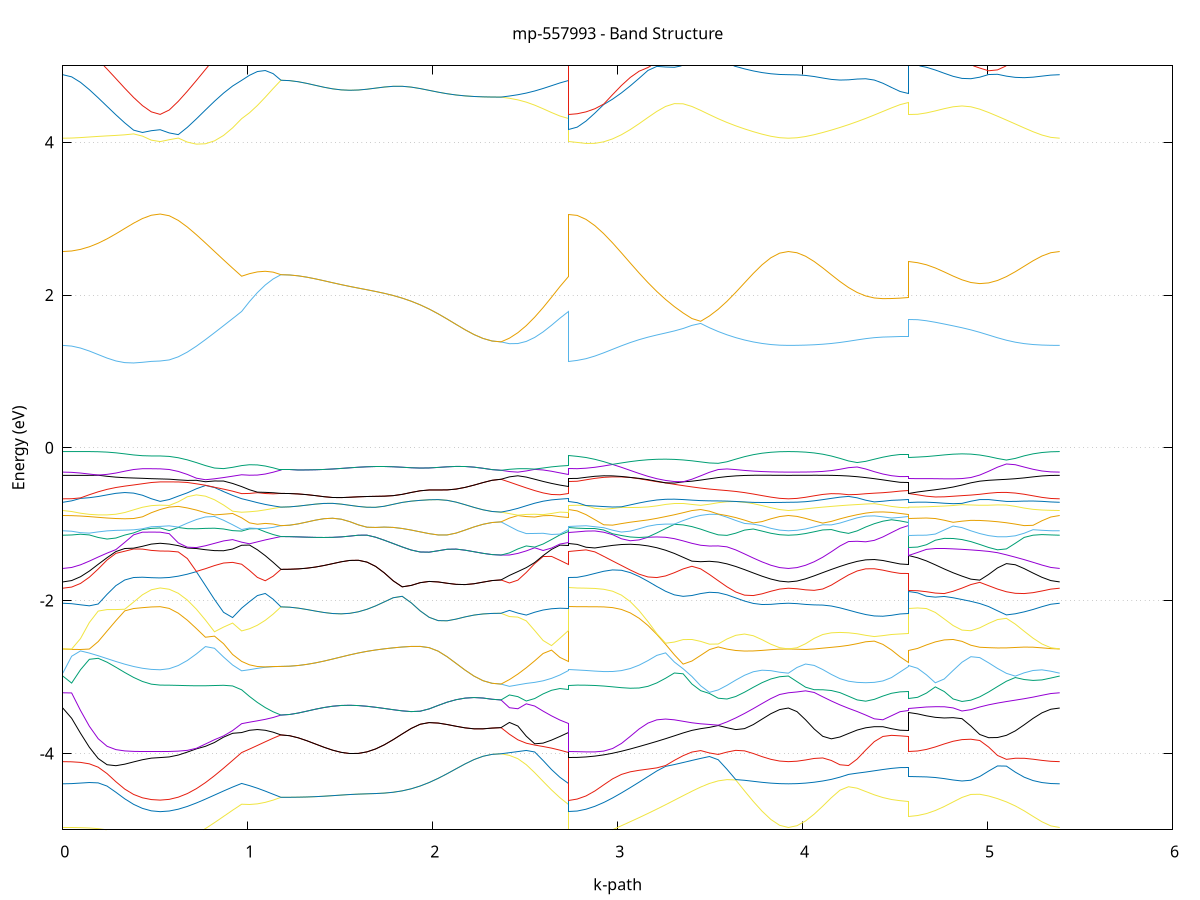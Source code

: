 set title 'mp-557993 - Band Structure'
set xlabel 'k-path'
set ylabel 'Energy (eV)'
set grid y
set yrange [-5:5]
set terminal png size 800,600
set output 'mp-557993_bands_gnuplot.png'
plot '-' using 1:2 with lines notitle, '-' using 1:2 with lines notitle, '-' using 1:2 with lines notitle, '-' using 1:2 with lines notitle, '-' using 1:2 with lines notitle, '-' using 1:2 with lines notitle, '-' using 1:2 with lines notitle, '-' using 1:2 with lines notitle, '-' using 1:2 with lines notitle, '-' using 1:2 with lines notitle, '-' using 1:2 with lines notitle, '-' using 1:2 with lines notitle, '-' using 1:2 with lines notitle, '-' using 1:2 with lines notitle, '-' using 1:2 with lines notitle, '-' using 1:2 with lines notitle, '-' using 1:2 with lines notitle, '-' using 1:2 with lines notitle, '-' using 1:2 with lines notitle, '-' using 1:2 with lines notitle, '-' using 1:2 with lines notitle, '-' using 1:2 with lines notitle, '-' using 1:2 with lines notitle, '-' using 1:2 with lines notitle, '-' using 1:2 with lines notitle, '-' using 1:2 with lines notitle, '-' using 1:2 with lines notitle, '-' using 1:2 with lines notitle, '-' using 1:2 with lines notitle, '-' using 1:2 with lines notitle, '-' using 1:2 with lines notitle, '-' using 1:2 with lines notitle, '-' using 1:2 with lines notitle, '-' using 1:2 with lines notitle, '-' using 1:2 with lines notitle, '-' using 1:2 with lines notitle, '-' using 1:2 with lines notitle, '-' using 1:2 with lines notitle, '-' using 1:2 with lines notitle, '-' using 1:2 with lines notitle, '-' using 1:2 with lines notitle, '-' using 1:2 with lines notitle, '-' using 1:2 with lines notitle, '-' using 1:2 with lines notitle, '-' using 1:2 with lines notitle, '-' using 1:2 with lines notitle, '-' using 1:2 with lines notitle, '-' using 1:2 with lines notitle, '-' using 1:2 with lines notitle, '-' using 1:2 with lines notitle, '-' using 1:2 with lines notitle, '-' using 1:2 with lines notitle, '-' using 1:2 with lines notitle, '-' using 1:2 with lines notitle, '-' using 1:2 with lines notitle, '-' using 1:2 with lines notitle, '-' using 1:2 with lines notitle, '-' using 1:2 with lines notitle, '-' using 1:2 with lines notitle, '-' using 1:2 with lines notitle, '-' using 1:2 with lines notitle, '-' using 1:2 with lines notitle, '-' using 1:2 with lines notitle, '-' using 1:2 with lines notitle, '-' using 1:2 with lines notitle, '-' using 1:2 with lines notitle, '-' using 1:2 with lines notitle, '-' using 1:2 with lines notitle
0.000000 -18.486266
0.047864 -18.481766
0.095727 -18.468166
0.143591 -18.445566
0.191454 -18.414166
0.239318 -18.374066
0.287181 -18.325566
0.335045 -18.269066
0.382908 -18.205366
0.430772 -18.135866
0.478635 -18.066066
0.526499 -18.025266
0.526499 -18.025266
0.575447 -18.020866
0.624396 -18.007566
0.673345 -17.985666
0.722294 -17.955166
0.771243 -17.916266
0.820191 -17.869366
0.869140 -17.814766
0.918089 -17.753066
0.967038 -17.684766
0.967038 -17.684766
1.009593 -17.641366
1.052148 -17.640966
1.094703 -17.651866
1.137258 -17.659266
1.179813 -17.661266
1.179813 -17.661266
1.226325 -17.659066
1.272838 -17.652466
1.319350 -17.641866
1.365862 -17.627766
1.412375 -17.611066
1.458887 -17.592966
1.505399 -17.574766
1.551912 -17.558266
1.598424 -17.545466
1.644936 -17.537966
1.691449 -17.537366
1.737961 -17.544466
1.737961 -17.544466
1.786537 -17.560166
1.835112 -17.583466
1.883688 -17.612566
1.932264 -17.645466
1.980840 -17.680166
2.029415 -17.714566
2.077991 -17.747366
2.126567 -17.777066
2.175143 -17.802666
2.223718 -17.823366
2.272294 -17.838466
2.320870 -17.847766
2.369446 -17.850866
2.369446 -17.850866
2.414949 -17.851966
2.460453 -17.845866
2.505956 -17.832766
2.551460 -17.812766
2.596963 -17.786066
2.642467 -17.753366
2.687971 -17.716566
2.733474 -17.684766
2.733474 -18.025266
2.781305 -18.021266
2.829136 -18.009566
2.876967 -17.989966
2.924798 -17.962866
2.972629 -17.928366
3.020460 -17.887066
3.068291 -17.839066
3.116122 -17.834866
3.163953 -17.847866
3.211784 -17.873666
3.211784 -17.873666
3.259205 -17.911866
3.306627 -17.960566
3.354048 -18.016466
3.401470 -18.076066
3.448891 -18.136666
3.496313 -18.195866
3.543734 -18.252066
3.591156 -18.303966
3.638578 -18.350466
3.685999 -18.390866
3.733421 -18.424666
3.780842 -18.451466
3.828264 -18.470666
3.875685 -18.482366
3.923107 -18.486266
3.923107 -18.486266
3.969569 -18.482366
4.016031 -18.470966
4.062493 -18.451966
4.108954 -18.425766
4.155416 -18.392366
4.201878 -18.352566
4.248340 -18.306566
4.294802 -18.255466
4.341264 -18.200266
4.387726 -18.142866
4.434188 -18.085966
4.480650 -18.034566
4.527111 -17.996666
4.573573 -17.982166
4.573573 -17.643166
4.621610 -17.660366
4.669648 -17.706266
4.717685 -17.770466
4.765722 -17.844366
4.813759 -17.922166
4.861796 -18.000366
4.909833 -18.076466
4.957871 -18.148766
5.005908 -18.215866
5.053945 -18.276766
5.101982 -18.330966
5.150019 -18.377566
5.198056 -18.416266
5.246093 -18.446666
5.294131 -18.468666
5.342168 -18.481866
5.390205 -18.486266
e
0.000000 -16.831966
0.047864 -16.874466
0.095727 -16.965766
0.143591 -17.073966
0.191454 -17.188166
0.239318 -17.304066
0.287181 -17.419266
0.335045 -17.531766
0.382908 -17.639966
0.430772 -17.741666
0.478635 -17.830966
0.526499 -17.878266
0.526499 -17.878266
0.575447 -17.873866
0.624396 -17.860566
0.673345 -17.838666
0.722294 -17.808166
0.771243 -17.769566
0.820191 -17.723266
0.869140 -17.669766
0.918089 -17.609666
0.967038 -17.596666
0.967038 -17.596666
1.009593 -17.620466
1.052148 -17.638866
1.094703 -17.650466
1.137258 -17.658166
1.179813 -17.661266
1.179813 -17.661266
1.226325 -17.659066
1.272838 -17.652466
1.319350 -17.641866
1.365862 -17.627766
1.412375 -17.611066
1.458887 -17.592966
1.505399 -17.574766
1.551912 -17.558266
1.598424 -17.545466
1.644936 -17.537966
1.691449 -17.537366
1.737961 -17.544466
1.737961 -17.544466
1.786537 -17.560166
1.835112 -17.583466
1.883688 -17.612566
1.932264 -17.645466
1.980840 -17.680166
2.029415 -17.714566
2.077991 -17.747366
2.126567 -17.777066
2.175143 -17.802666
2.223718 -17.823366
2.272294 -17.838466
2.320870 -17.847766
2.369446 -17.850866
2.369446 -17.850866
2.414949 -17.842666
2.460453 -17.827466
2.505956 -17.805166
2.551460 -17.776166
2.596963 -17.740566
2.642467 -17.698566
2.687971 -17.650466
2.733474 -17.596666
2.733474 -17.878266
2.781305 -17.876666
2.829136 -17.871866
2.876967 -17.864466
2.924798 -17.855166
2.972629 -17.845366
3.020460 -17.836866
3.068291 -17.832366
3.116122 -17.785066
3.163953 -17.725766
3.211784 -17.661666
3.211784 -17.661666
3.259205 -17.594466
3.306627 -17.524366
3.354048 -17.452666
3.401470 -17.380466
3.448891 -17.309066
3.496313 -17.239766
3.543734 -17.174066
3.591156 -17.113066
3.638578 -17.057566
3.685999 -17.007866
3.733421 -16.963666
3.780842 -16.924166
3.828264 -16.888466
3.875685 -16.855666
3.923107 -16.831966
3.923107 -16.831966
3.969569 -16.856666
4.016031 -16.892966
4.062493 -16.931466
4.108954 -16.970266
4.155416 -17.007766
4.201878 -17.043366
4.248340 -17.076266
4.294802 -17.134866
4.341264 -17.214066
4.387726 -17.292366
4.434188 -17.366266
4.480650 -17.430166
4.527111 -17.475866
4.573573 -17.492866
4.573573 -17.360766
4.621610 -17.358066
4.669648 -17.349566
4.717685 -17.335566
4.765722 -17.315966
4.813759 -17.291166
4.861796 -17.261266
4.909833 -17.226866
4.957871 -17.188366
5.005908 -17.146366
5.053945 -17.101666
5.101982 -17.055166
5.150019 -17.008166
5.198056 -16.962166
5.246093 -16.918966
5.294131 -16.880766
5.342168 -16.849566
5.390205 -16.831966
e
0.000000 -16.813266
0.047864 -16.814366
0.095727 -16.817566
0.143591 -16.822266
0.191454 -16.828066
0.239318 -16.834266
0.287181 -16.840466
0.335045 -16.846166
0.382908 -16.850866
0.430772 -16.854466
0.478635 -16.856666
0.526499 -16.857366
0.526499 -16.857366
0.575447 -16.874966
0.624396 -16.923566
0.673345 -16.994766
0.722294 -17.081066
0.771243 -17.177166
0.820191 -17.279266
0.869140 -17.384666
0.918089 -17.491066
0.967038 -17.543766
0.967038 -17.543766
1.009593 -17.524266
1.052148 -17.454166
1.094703 -17.366766
1.137258 -17.274666
1.179813 -17.180966
1.179813 -17.180966
1.226325 -17.179166
1.272838 -17.173566
1.319350 -17.164266
1.365862 -17.151366
1.412375 -17.134766
1.458887 -17.114466
1.505399 -17.090366
1.551912 -17.062766
1.598424 -17.031666
1.644936 -16.997666
1.691449 -16.961766
1.737961 -16.925466
1.737961 -16.925466
1.786537 -16.889566
1.835112 -16.857966
1.883688 -16.831866
1.932264 -16.810766
1.980840 -16.793766
2.029415 -16.779866
2.077991 -16.768466
2.126567 -16.759066
2.175143 -16.751766
2.223718 -16.746166
2.272294 -16.742366
2.320870 -16.740066
2.369446 -16.739266
2.369446 -16.739266
2.414949 -16.837766
2.460453 -16.940466
2.505956 -17.045566
2.551460 -17.151666
2.596963 -17.257366
2.642467 -17.360866
2.687971 -17.459566
2.733474 -17.543766
2.733474 -16.857366
2.781305 -16.855566
2.829136 -16.849866
2.876967 -16.840866
2.924798 -16.846166
2.972629 -16.920366
3.020460 -16.991466
3.068291 -17.055966
3.116122 -17.110066
3.163953 -17.149766
3.211784 -17.172166
3.211784 -17.172166
3.259205 -17.176666
3.306627 -17.165366
3.354048 -17.141266
3.401470 -17.107466
3.448891 -17.066866
3.496313 -17.021566
3.543734 -16.973366
3.591156 -16.923666
3.638578 -16.873766
3.685999 -16.824566
3.733421 -16.777166
3.780842 -16.733266
3.828264 -16.761566
3.875685 -16.790566
3.923107 -16.813266
3.923107 -16.813266
3.969569 -16.797466
4.016031 -16.791866
4.062493 -16.812566
4.108954 -16.856666
4.155416 -16.915266
4.201878 -16.982966
4.248340 -17.056466
4.294802 -17.104766
4.341264 -17.130366
4.387726 -17.151666
4.434188 -17.168466
4.480650 -17.180566
4.527111 -17.187966
4.573573 -17.190366
4.573573 -17.217466
4.621610 -17.206766
4.669648 -17.179466
4.717685 -17.144066
4.765722 -17.105866
4.813759 -17.067166
4.861796 -17.028566
4.909833 -16.989866
4.957871 -16.951266
5.005908 -16.912866
5.053945 -16.875366
5.101982 -16.839966
5.150019 -16.809266
5.198056 -16.788866
5.246093 -16.783766
5.294131 -16.790166
5.342168 -16.802266
5.390205 -16.813266
e
0.000000 -16.640866
0.047864 -16.625266
0.095727 -16.606766
0.143591 -16.598066
0.191454 -16.595066
0.239318 -16.594866
0.287181 -16.595866
0.335045 -16.597266
0.382908 -16.598866
0.430772 -16.600166
0.478635 -16.600966
0.526499 -16.601266
0.526499 -16.601266
0.575447 -16.597466
0.624396 -16.585866
0.673345 -16.566766
0.722294 -16.544466
0.771243 -16.573266
0.820191 -16.607966
0.869140 -16.647266
0.918089 -16.690166
0.967038 -16.735466
0.967038 -16.735466
1.009593 -16.818166
1.052148 -16.905066
1.094703 -16.995266
1.137258 -17.087466
1.179813 -17.180966
1.179813 -17.180966
1.226325 -17.179166
1.272838 -17.173566
1.319350 -17.164266
1.365862 -17.151366
1.412375 -17.134766
1.458887 -17.114466
1.505399 -17.090366
1.551912 -17.062766
1.598424 -17.031666
1.644936 -16.997666
1.691449 -16.961766
1.737961 -16.925466
1.737961 -16.925466
1.786537 -16.889566
1.835112 -16.857966
1.883688 -16.831866
1.932264 -16.810766
1.980840 -16.793766
2.029415 -16.779866
2.077991 -16.768466
2.126567 -16.759066
2.175143 -16.751766
2.223718 -16.746166
2.272294 -16.742366
2.320870 -16.740066
2.369446 -16.739266
2.369446 -16.739266
2.414949 -16.647466
2.460453 -16.567266
2.505956 -16.514566
2.551460 -16.518566
2.596963 -16.562966
2.642467 -16.618866
2.687971 -16.677366
2.733474 -16.735466
2.733474 -16.601266
2.781305 -16.635966
2.829136 -16.700166
2.876967 -16.771766
2.924798 -16.828766
2.972629 -16.814366
3.020460 -16.798266
3.068291 -16.781266
3.116122 -16.764266
3.163953 -16.747866
3.211784 -16.732766
3.211784 -16.732766
3.259205 -16.719266
3.306627 -16.707266
3.354048 -16.696666
3.401470 -16.687366
3.448891 -16.678966
3.496313 -16.671866
3.543734 -16.666966
3.591156 -16.666266
3.638578 -16.672166
3.685999 -16.686266
3.733421 -16.707466
3.780842 -16.732566
3.828264 -16.691866
3.875685 -16.657766
3.923107 -16.640866
3.923107 -16.640866
3.969569 -16.651466
4.016031 -16.667366
4.062493 -16.671266
4.108954 -16.663666
4.155416 -16.651066
4.201878 -16.637066
4.248340 -16.622866
4.294802 -16.608966
4.341264 -16.596066
4.387726 -16.584766
4.434188 -16.575566
4.480650 -16.568766
4.527111 -16.564666
4.573573 -16.563266
4.573573 -16.636866
4.621610 -16.631466
4.669648 -16.616766
4.717685 -16.598066
4.765722 -16.582566
4.813759 -16.573766
4.861796 -16.575566
4.909833 -16.593766
4.957871 -16.617166
5.005908 -16.640866
5.053945 -16.663066
5.101982 -16.682366
5.150019 -16.696166
5.198056 -16.699566
5.246093 -16.688466
5.294131 -16.668666
5.342168 -16.649566
5.390205 -16.640866
e
0.000000 -16.578666
0.047864 -16.576966
0.095727 -16.572266
0.143591 -16.564866
0.191454 -16.555566
0.239318 -16.544966
0.287181 -16.533966
0.335045 -16.523366
0.382908 -16.513766
0.430772 -16.506166
0.478635 -16.501266
0.526499 -16.499566
0.526499 -16.499566
0.575447 -16.501366
0.624396 -16.508366
0.673345 -16.522566
0.722294 -16.540366
0.771243 -16.507066
0.820191 -16.467366
0.869140 -16.421666
0.918089 -16.370766
0.967038 -16.315466
0.967038 -16.315466
1.009593 -16.288766
1.052148 -16.261366
1.094703 -16.233466
1.137258 -16.205366
1.179813 -16.177566
1.179813 -16.177566
1.226325 -16.184966
1.272838 -16.205966
1.319350 -16.237666
1.365862 -16.276966
1.412375 -16.321266
1.458887 -16.368066
1.505399 -16.415166
1.551912 -16.460266
1.598424 -16.500766
1.644936 -16.534266
1.691449 -16.558366
1.737961 -16.570766
1.737961 -16.570766
1.786537 -16.569366
1.835112 -16.552466
1.883688 -16.521466
1.932264 -16.479566
1.980840 -16.431166
2.029415 -16.380166
2.077991 -16.330466
2.126567 -16.285466
2.175143 -16.249566
2.223718 -16.228866
2.272294 -16.222466
2.320870 -16.221666
2.369446 -16.221766
2.369446 -16.221766
2.414949 -16.266866
2.460453 -16.315166
2.505956 -16.345666
2.551460 -16.327766
2.596963 -16.277566
2.642467 -16.281166
2.687971 -16.298566
2.733474 -16.315466
2.733474 -16.499566
2.781305 -16.469466
2.829136 -16.418766
2.876967 -16.368766
2.924798 -16.322866
2.972629 -16.282166
3.020460 -16.249866
3.068291 -16.234466
3.116122 -16.215566
3.163953 -16.194066
3.211784 -16.176066
3.211784 -16.176066
3.259205 -16.187066
3.306627 -16.223566
3.354048 -16.265566
3.401470 -16.308266
3.448891 -16.349966
3.496313 -16.388766
3.543734 -16.422866
3.591156 -16.449666
3.638578 -16.466266
3.685999 -16.471766
3.733421 -16.479266
3.780842 -16.509666
3.828264 -16.538366
3.875685 -16.564566
3.923107 -16.578666
3.923107 -16.578666
3.969569 -16.566266
4.016031 -16.540366
4.062493 -16.508766
4.108954 -16.474866
4.155416 -16.445266
4.201878 -16.433766
4.248340 -16.430966
4.294802 -16.429866
4.341264 -16.429066
4.387726 -16.428066
4.434188 -16.426766
4.480650 -16.425466
4.527111 -16.424466
4.573573 -16.424066
4.573573 -16.576366
4.621610 -16.575266
4.669648 -16.571666
4.717685 -16.564566
4.765722 -16.552966
4.813759 -16.545566
4.861796 -16.550966
4.909833 -16.548766
4.957871 -16.543366
5.005908 -16.538366
5.053945 -16.534866
5.101982 -16.533666
5.150019 -16.535366
5.198056 -16.540466
5.246093 -16.549066
5.294131 -16.560466
5.342168 -16.572466
5.390205 -16.578666
e
0.000000 -16.443366
0.047864 -16.420666
0.095727 -16.360366
0.143591 -16.281766
0.191454 -16.243466
0.239318 -16.250766
0.287181 -16.258666
0.335045 -16.266666
0.382908 -16.274166
0.430772 -16.280166
0.478635 -16.284266
0.526499 -16.285566
0.526499 -16.285566
0.575447 -16.278066
0.624396 -16.257566
0.673345 -16.229366
0.722294 -16.199266
0.771243 -16.171566
0.820191 -16.148966
0.869140 -16.133166
0.918089 -16.125866
0.967038 -16.129966
0.967038 -16.129966
1.009593 -16.110866
1.052148 -16.110566
1.094703 -16.127066
1.137258 -16.150866
1.179813 -16.177566
1.179813 -16.177566
1.226325 -16.184966
1.272838 -16.205966
1.319350 -16.237666
1.365862 -16.276966
1.412375 -16.321266
1.458887 -16.368066
1.505399 -16.415166
1.551912 -16.460266
1.598424 -16.500766
1.644936 -16.534266
1.691449 -16.558366
1.737961 -16.570766
1.737961 -16.570766
1.786537 -16.569366
1.835112 -16.552466
1.883688 -16.521466
1.932264 -16.479566
1.980840 -16.431166
2.029415 -16.380166
2.077991 -16.330466
2.126567 -16.285466
2.175143 -16.249566
2.223718 -16.228866
2.272294 -16.222466
2.320870 -16.221666
2.369446 -16.221766
2.369446 -16.221766
2.414949 -16.203066
2.460453 -16.211666
2.505956 -16.227666
2.551460 -16.245266
2.596963 -16.263366
2.642467 -16.223366
2.687971 -16.173466
2.733474 -16.129966
2.733474 -16.285566
2.781305 -16.284766
2.829136 -16.282166
2.876967 -16.277766
2.924798 -16.271066
2.972629 -16.261966
3.020460 -16.246766
3.068291 -16.217166
3.116122 -16.193266
3.163953 -16.175466
3.211784 -16.164766
3.211784 -16.164766
3.259205 -16.162266
3.306627 -16.170166
3.354048 -16.190066
3.401470 -16.220466
3.448891 -16.257366
3.496313 -16.297066
3.543734 -16.336866
3.591156 -16.375566
3.638578 -16.412466
3.685999 -16.446966
3.733421 -16.468566
3.780842 -16.460566
3.828264 -16.451966
3.875685 -16.445666
3.923107 -16.443366
3.923107 -16.443366
3.969569 -16.441666
4.016031 -16.437666
4.062493 -16.432466
4.108954 -16.426866
4.155416 -16.415666
4.201878 -16.386366
4.248340 -16.348766
4.294802 -16.309866
4.341264 -16.271166
4.387726 -16.233066
4.434188 -16.195766
4.480650 -16.159966
4.527111 -16.128466
4.573573 -16.112866
4.573573 -16.440766
4.621610 -16.447366
4.669648 -16.462866
4.717685 -16.482066
4.765722 -16.501566
4.813759 -16.512066
4.861796 -16.503066
4.909833 -16.489266
4.957871 -16.476966
5.005908 -16.466666
5.053945 -16.458366
5.101982 -16.451866
5.150019 -16.447066
5.198056 -16.443866
5.246093 -16.442366
5.294131 -16.442266
5.342168 -16.442966
5.390205 -16.443366
e
0.000000 -16.228666
0.047864 -16.229766
0.095727 -16.232666
0.143591 -16.237266
0.191454 -16.199766
0.239318 -16.121766
0.287181 -16.051566
0.335045 -15.991666
0.382908 -15.943566
0.430772 -15.908366
0.478635 -15.886966
0.526499 -15.879866
0.526499 -15.879866
0.575447 -15.879766
0.624396 -15.879566
0.673345 -15.879466
0.722294 -15.879366
0.771243 -15.879766
0.820191 -15.880866
0.869140 -15.900166
0.918089 -15.952666
0.967038 -16.002466
0.967038 -16.002466
1.009593 -16.015166
1.052148 -16.010766
1.094703 -15.991866
1.137258 -15.968466
1.179813 -15.945566
1.179813 -15.945566
1.226325 -15.943766
1.272838 -15.939366
1.319350 -15.934566
1.365862 -15.931466
1.412375 -15.931266
1.458887 -15.934666
1.505399 -15.941666
1.551912 -15.952266
1.598424 -15.966066
1.644936 -15.982466
1.691449 -16.000966
1.737961 -16.021166
1.737961 -16.021166
1.786537 -16.043166
1.835112 -16.065466
1.883688 -16.087566
1.932264 -16.108566
1.980840 -16.127966
2.029415 -16.145166
2.077991 -16.159566
2.126567 -16.170166
2.175143 -16.174666
2.223718 -16.168966
2.272294 -16.155266
2.320870 -16.143566
2.369446 -16.139166
2.369446 -16.139166
2.414949 -16.129866
2.460453 -16.113366
2.505956 -16.094966
2.551460 -16.076066
2.596963 -16.057066
2.642467 -16.038266
2.687971 -16.019966
2.733474 -16.002466
2.733474 -15.879866
2.781305 -15.882566
2.829136 -15.890966
2.876967 -15.904666
2.924798 -15.923566
2.972629 -15.947466
3.020460 -15.975666
3.068291 -16.007666
3.116122 -16.042566
3.163953 -16.078866
3.211784 -16.109566
3.211784 -16.109566
3.259205 -16.108566
3.306627 -16.079266
3.354048 -16.046166
3.401470 -16.065766
3.448891 -16.081566
3.496313 -16.096666
3.543734 -16.112466
3.591156 -16.129566
3.638578 -16.147866
3.685999 -16.166766
3.733421 -16.185366
3.780842 -16.202466
3.828264 -16.216366
3.875685 -16.225566
3.923107 -16.228666
3.923107 -16.228666
3.969569 -16.226266
4.016031 -16.219066
4.062493 -16.207366
4.108954 -16.192066
4.155416 -16.174166
4.201878 -16.154766
4.248340 -16.135066
4.294802 -16.116066
4.341264 -16.098666
4.387726 -16.083466
4.434188 -16.070966
4.480650 -16.061566
4.527111 -16.054766
4.573573 -16.049466
4.573573 -16.361866
4.621610 -16.352966
4.669648 -16.330066
4.717685 -16.296666
4.765722 -16.253666
4.813759 -16.202066
4.861796 -16.144466
4.909833 -16.086166
4.957871 -16.040566
5.005908 -16.036866
5.053945 -16.060066
5.101982 -16.090566
5.150019 -16.123366
5.198056 -16.155666
5.246093 -16.184866
5.294131 -16.208266
5.342168 -16.223466
5.390205 -16.228666
e
0.000000 -15.689966
0.047864 -15.689866
0.095727 -15.689566
0.143591 -15.689166
0.191454 -15.688666
0.239318 -15.688066
0.287181 -15.687466
0.335045 -15.686966
0.382908 -15.686466
0.430772 -15.686166
0.478635 -15.685866
0.526499 -15.685766
0.526499 -15.685766
0.575447 -15.690766
0.624396 -15.705666
0.673345 -15.729866
0.722294 -15.762766
0.771243 -15.803066
0.820191 -15.849466
0.869140 -15.882966
0.918089 -15.886466
0.967038 -15.891666
0.967038 -15.891666
1.009593 -15.891766
1.052148 -15.897666
1.094703 -15.909166
1.137258 -15.925466
1.179813 -15.945566
1.179813 -15.945566
1.226325 -15.943766
1.272838 -15.939366
1.319350 -15.934566
1.365862 -15.931466
1.412375 -15.931266
1.458887 -15.934666
1.505399 -15.941666
1.551912 -15.952266
1.598424 -15.966066
1.644936 -15.982466
1.691449 -16.000966
1.737961 -16.021166
1.737961 -16.021166
1.786537 -16.043166
1.835112 -16.065466
1.883688 -16.087566
1.932264 -16.108566
1.980840 -16.127966
2.029415 -16.145166
2.077991 -16.159566
2.126567 -16.170166
2.175143 -16.174666
2.223718 -16.168966
2.272294 -16.155266
2.320870 -16.143566
2.369446 -16.139166
2.369446 -16.139166
2.414949 -16.122466
2.460453 -16.081066
2.505956 -16.036066
2.551460 -15.994166
2.596963 -15.957666
2.642467 -15.927666
2.687971 -15.905466
2.733474 -15.891666
2.733474 -15.685766
2.781305 -15.688866
2.829136 -15.698166
2.876967 -15.713366
2.924798 -15.734366
2.972629 -15.760666
3.020460 -15.791766
3.068291 -15.827066
3.116122 -15.865566
3.163953 -15.906066
3.211784 -15.947066
3.211784 -15.947066
3.259205 -15.985766
3.306627 -16.019666
3.354048 -16.041766
3.401470 -16.000766
3.448891 -15.958366
3.496313 -15.915766
3.543734 -15.874266
3.591156 -15.834966
3.638578 -15.798866
3.685999 -15.766966
3.733421 -15.739966
3.780842 -15.718366
3.828264 -15.702666
3.875685 -15.693166
3.923107 -15.689966
3.923107 -15.689966
3.969569 -15.692466
4.016031 -15.700066
4.062493 -15.712666
4.108954 -15.729966
4.155416 -15.751766
4.201878 -15.777566
4.248340 -15.806966
4.294802 -15.839366
4.341264 -15.874066
4.387726 -15.910366
4.434188 -15.947466
4.480650 -15.984066
4.527111 -16.017366
4.573573 -16.036566
4.573573 -15.887666
4.621610 -15.888966
4.669648 -15.892766
4.717685 -15.899366
4.765722 -15.908866
4.813759 -15.921466
4.861796 -15.936766
4.909833 -15.952766
4.957871 -15.959266
5.005908 -15.929566
5.053945 -15.880466
5.101982 -15.832066
5.150019 -15.789366
5.198056 -15.753666
5.246093 -15.725766
5.294131 -15.705866
5.342168 -15.693866
5.390205 -15.689966
e
0.000000 -10.076566
0.047864 -10.074266
0.095727 -10.067766
0.143591 -10.057866
0.191454 -10.045666
0.239318 -10.032466
0.287181 -10.019566
0.335045 -10.008066
0.382908 -9.998566
0.430772 -9.991566
0.478635 -9.987266
0.526499 -9.985866
0.526499 -9.985866
0.575447 -9.981666
0.624396 -9.969366
0.673345 -9.949566
0.722294 -9.923066
0.771243 -9.890766
0.820191 -9.853366
0.869140 -9.811366
0.918089 -9.765166
0.967038 -9.715366
0.967038 -9.715366
1.009593 -9.625566
1.052148 -9.526866
1.094703 -9.419966
1.137258 -9.305266
1.179813 -9.184266
1.179813 -9.184266
1.226325 -9.182166
1.272838 -9.175866
1.319350 -9.165966
1.365862 -9.153566
1.412375 -9.139966
1.458887 -9.126766
1.505399 -9.115966
1.551912 -9.109466
1.598424 -9.109366
1.644936 -9.117566
1.691449 -9.134966
1.737961 -9.162266
1.737961 -9.162266
1.786537 -9.200866
1.835112 -9.248566
1.883688 -9.303566
1.932264 -9.363766
1.980840 -9.426566
2.029415 -9.489566
2.077991 -9.550366
2.126567 -9.606566
2.175143 -9.655866
2.223718 -9.696466
2.272294 -9.726666
2.320870 -9.745266
2.369446 -9.751566
2.369446 -9.751566
2.414949 -9.807166
2.460453 -9.843966
2.505956 -9.862166
2.551460 -9.862466
2.596963 -9.846166
2.642467 -9.814766
2.687971 -9.770366
2.733474 -9.715366
2.733474 -9.985866
2.781305 -9.981266
2.829136 -9.967566
2.876967 -9.945266
2.924798 -9.914966
2.972629 -9.877566
3.020460 -9.834266
3.068291 -9.786266
3.116122 -9.736166
3.163953 -9.716966
3.211784 -9.752566
3.211784 -9.752566
3.259205 -9.787066
3.306627 -9.815666
3.354048 -9.836766
3.401470 -9.849566
3.448891 -9.853366
3.496313 -9.848066
3.543734 -9.833766
3.591156 -9.811066
3.638578 -9.780966
3.685999 -9.853266
3.733421 -9.931766
3.780842 -9.994166
3.828264 -10.039666
3.875685 -10.067266
3.923107 -10.076566
3.923107 -10.076566
3.969569 -10.068766
4.016031 -10.045966
4.062493 -10.009466
4.108954 -9.962266
4.155416 -9.910066
4.201878 -9.863566
4.248340 -9.835366
4.294802 -9.823566
4.341264 -9.816766
4.387726 -9.808666
4.434188 -9.797866
4.480650 -9.785766
4.527111 -9.775666
4.573573 -9.771666
4.573573 -9.322066
4.621610 -9.324566
4.669648 -9.332066
4.717685 -9.344266
4.765722 -9.360966
4.813759 -9.422566
4.861796 -9.509466
4.909833 -9.589066
4.957871 -9.662666
5.005908 -9.731966
5.053945 -9.798366
5.101982 -9.861966
5.150019 -9.921166
5.198056 -9.973666
5.246093 -10.017166
5.294131 -10.049666
5.342168 -10.069766
5.390205 -10.076566
e
0.000000 -9.591066
0.047864 -9.588266
0.095727 -9.579766
0.143591 -9.565866
0.191454 -9.546866
0.239318 -9.523566
0.287181 -9.497466
0.335045 -9.470566
0.382908 -9.445566
0.430772 -9.424966
0.478635 -9.411466
0.526499 -9.406766
0.526499 -9.406766
0.575447 -9.394166
0.624396 -9.356366
0.673345 -9.293466
0.722294 -9.205866
0.771243 -9.094266
0.820191 -8.960166
0.869140 -8.805366
0.918089 -8.685266
0.967038 -8.775266
0.967038 -8.775266
1.009593 -8.776566
1.052148 -8.834266
1.094703 -8.937866
1.137258 -9.059766
1.179813 -9.184266
1.179813 -9.184266
1.226325 -9.182166
1.272838 -9.175866
1.319350 -9.165966
1.365862 -9.153566
1.412375 -9.139966
1.458887 -9.126766
1.505399 -9.115966
1.551912 -9.109466
1.598424 -9.109366
1.644936 -9.117566
1.691449 -9.134966
1.737961 -9.162266
1.737961 -9.162266
1.786537 -9.200866
1.835112 -9.248566
1.883688 -9.303566
1.932264 -9.363766
1.980840 -9.426566
2.029415 -9.489566
2.077991 -9.550366
2.126567 -9.606566
2.175143 -9.655866
2.223718 -9.696466
2.272294 -9.726666
2.320870 -9.745266
2.369446 -9.751566
2.369446 -9.751566
2.414949 -9.677166
2.460453 -9.584566
2.505956 -9.474366
2.551460 -9.348066
2.596963 -9.207866
2.642467 -9.057666
2.687971 -8.905866
2.733474 -8.775266
2.733474 -9.406766
2.781305 -9.412166
2.829136 -9.427866
2.876967 -9.453166
2.924798 -9.486566
2.972629 -9.526166
3.020460 -9.569966
3.068291 -9.615666
3.116122 -9.659666
3.163953 -9.668166
3.211784 -9.616766
3.211784 -9.616766
3.259205 -9.560766
3.306627 -9.504966
3.354048 -9.451066
3.401470 -9.400266
3.448891 -9.354166
3.496313 -9.406466
3.543734 -9.535266
3.591156 -9.653666
3.638578 -9.760166
3.685999 -9.744866
3.733421 -9.705066
3.780842 -9.664566
3.828264 -9.627866
3.875685 -9.601066
3.923107 -9.591066
3.923107 -9.591066
3.969569 -9.598666
4.016031 -9.618566
4.062493 -9.644366
4.108954 -9.669466
4.155416 -9.686866
4.201878 -9.687266
4.248340 -9.662666
4.294802 -9.622266
4.341264 -9.586066
4.387726 -9.565766
4.434188 -9.561566
4.480650 -9.567466
4.527111 -9.575666
4.573573 -9.579366
4.573573 -9.022166
4.621610 -9.054266
4.669648 -9.132466
4.717685 -9.229166
4.765722 -9.328166
4.813759 -9.381566
4.861796 -9.405666
4.909833 -9.432366
4.957871 -9.460266
5.005908 -9.487666
5.053945 -9.512966
5.101982 -9.534766
5.150019 -9.552566
5.198056 -9.566566
5.246093 -9.577266
5.294131 -9.584866
5.342168 -9.589466
5.390205 -9.591066
e
0.000000 -9.287566
0.047864 -9.275866
0.095727 -9.240666
0.143591 -9.182766
0.191454 -9.103166
0.239318 -9.003666
0.287181 -8.886966
0.335045 -8.757266
0.382908 -8.621666
0.430772 -8.492866
0.478635 -8.393266
0.526499 -8.354166
0.526499 -8.354166
0.575447 -8.359266
0.624396 -8.374466
0.673345 -8.399966
0.722294 -8.435766
0.771243 -8.481966
0.820191 -8.538766
0.869140 -8.606466
0.918089 -8.631966
0.967038 -8.442366
0.967038 -8.442366
1.009593 -8.411066
1.052148 -8.428666
1.094703 -8.431666
1.137258 -8.416166
1.179813 -8.398766
1.179813 -8.398766
1.226325 -8.399166
1.272838 -8.400166
1.319350 -8.401766
1.365862 -8.403666
1.412375 -8.405366
1.458887 -8.406466
1.505399 -8.405966
1.551912 -8.403066
1.598424 -8.396666
1.644936 -8.385466
1.691449 -8.368866
1.737961 -8.346466
1.737961 -8.346466
1.786537 -8.316766
1.835112 -8.281466
1.883688 -8.241466
1.932264 -8.197866
1.980840 -8.152166
2.029415 -8.105766
2.077991 -8.060366
2.126567 -8.017566
2.175143 -7.979166
2.223718 -7.947066
2.272294 -7.922766
2.320870 -7.907666
2.369446 -7.902466
2.369446 -7.902466
2.414949 -7.916766
2.460453 -7.947166
2.505956 -7.993466
2.551460 -8.055166
2.596963 -8.131766
2.642467 -8.222566
2.687971 -8.326566
2.733474 -8.442366
2.733474 -8.354166
2.781305 -8.346066
2.829136 -8.322066
2.876967 -8.282266
2.924798 -8.226966
2.972629 -8.156766
3.020460 -8.072266
3.068291 -7.986566
3.116122 -8.152666
3.163953 -8.320366
3.211784 -8.487766
3.211784 -8.487766
3.259205 -8.652066
3.306627 -8.813566
3.354048 -8.970866
3.401470 -9.122966
3.448891 -9.268566
3.496313 -9.314166
3.543734 -9.281466
3.591156 -9.257366
3.638578 -9.242666
3.685999 -9.237666
3.733421 -9.241666
3.780842 -9.253066
3.828264 -9.268266
3.875685 -9.281966
3.923107 -9.287566
3.923107 -9.287566
3.969569 -9.281266
4.016031 -9.264866
4.062493 -9.243566
4.108954 -9.221766
4.155416 -9.201166
4.201878 -9.181166
4.248340 -9.158366
4.294802 -9.126466
4.341264 -9.079066
4.387726 -9.014266
4.434188 -8.938866
4.480650 -8.866166
4.527111 -8.812466
4.573573 -8.792466
4.573573 -8.431866
4.621610 -8.434366
4.669648 -8.462966
4.717685 -8.524766
4.765722 -8.609466
4.813759 -8.707466
4.861796 -8.810566
4.909833 -8.911566
4.957871 -9.004466
5.005908 -9.084666
5.053945 -9.149966
5.101982 -9.199766
5.150019 -9.235566
5.198056 -9.259566
5.246093 -9.274366
5.294131 -9.282566
5.342168 -9.286466
5.390205 -9.287566
e
0.000000 -5.750366
0.047864 -5.773066
0.095727 -5.840266
0.143591 -5.948666
0.191454 -6.093166
0.239318 -6.266566
0.287181 -6.459666
0.335045 -6.661766
0.382908 -6.859966
0.430772 -7.036666
0.478635 -7.166466
0.526499 -7.215866
0.526499 -7.215866
0.575447 -7.235066
0.624396 -7.291366
0.673345 -7.380366
0.722294 -7.496166
0.771243 -7.632466
0.820191 -7.783166
0.869140 -7.942666
0.918089 -8.106066
0.967038 -8.268866
0.967038 -8.268866
1.009593 -8.378166
1.052148 -8.391566
1.094703 -8.383766
1.137258 -8.386766
1.179813 -8.398766
1.179813 -8.398766
1.226325 -8.399166
1.272838 -8.400166
1.319350 -8.401766
1.365862 -8.403666
1.412375 -8.405366
1.458887 -8.406466
1.505399 -8.405966
1.551912 -8.403066
1.598424 -8.396666
1.644936 -8.385466
1.691449 -8.368866
1.737961 -8.346466
1.737961 -8.346366
1.786537 -8.316766
1.835112 -8.281466
1.883688 -8.241466
1.932264 -8.197866
1.980840 -8.152166
2.029415 -8.105766
2.077991 -8.060366
2.126567 -8.017566
2.175143 -7.979166
2.223718 -7.947066
2.272294 -7.922766
2.320870 -7.907666
2.369446 -7.902466
2.369446 -7.902466
2.414949 -7.904566
2.460453 -7.923166
2.505956 -7.957866
2.551460 -8.007966
2.596963 -8.071566
2.642467 -8.144666
2.687971 -8.218366
2.733474 -8.268866
2.733474 -7.215866
2.781305 -7.238266
2.829136 -7.302666
2.876967 -7.401666
2.924798 -7.526666
2.972629 -7.669666
3.020460 -7.824466
3.068291 -7.974466
3.116122 -7.864366
3.163953 -7.743266
3.211784 -7.612566
3.211784 -7.612566
3.259205 -7.475266
3.306627 -7.331766
3.354048 -7.183966
3.401470 -7.033666
3.448891 -6.882766
3.496313 -6.732966
3.543734 -6.585866
3.591156 -6.442966
3.638578 -6.305366
3.685999 -6.174466
3.733421 -6.051566
3.780842 -5.939466
3.828264 -5.843966
3.875685 -5.775866
3.923107 -5.750366
3.923107 -5.750366
3.969569 -5.774466
4.016031 -5.840766
4.062493 -5.937966
4.108954 -6.057266
4.155416 -6.193166
4.201878 -6.341866
4.248340 -6.500066
4.294802 -6.663766
4.341264 -6.827966
4.387726 -6.986366
4.434188 -7.130666
4.480650 -7.249766
4.527111 -7.330266
4.573573 -7.358966
4.573573 -8.247766
4.621610 -8.216366
4.669648 -8.117866
4.717685 -7.969666
4.765722 -7.793666
4.813759 -7.601866
4.861796 -7.401266
4.909833 -7.196666
4.957871 -6.992266
5.005908 -6.791666
5.053945 -6.598266
5.101982 -6.415266
5.150019 -6.245766
5.198056 -6.092466
5.246093 -5.958966
5.294131 -5.850766
5.342168 -5.777066
5.390205 -5.750366
e
0.000000 -4.969766
0.047864 -4.970266
0.095727 -4.972166
0.143591 -4.976466
0.191454 -4.985166
0.239318 -5.000766
0.287181 -5.026466
0.335045 -5.063466
0.382908 -5.108266
0.430772 -5.151666
0.478635 -5.182866
0.526499 -5.194166
0.526499 -5.194166
0.575447 -5.184766
0.624396 -5.157166
0.673345 -5.112866
0.722294 -5.054166
0.771243 -4.984166
0.820191 -4.906666
0.869140 -4.825366
0.918089 -4.744066
0.967038 -4.665466
0.967038 -4.665466
1.009593 -4.669066
1.052148 -4.660766
1.094703 -4.641066
1.137258 -4.611666
1.179813 -4.575066
1.179813 -4.575066
1.226325 -4.574666
1.272838 -4.573266
1.319350 -4.570666
1.365862 -4.566466
1.412375 -4.560566
1.458887 -4.553366
1.505399 -4.545666
1.551912 -4.538566
1.598424 -4.533166
1.644936 -4.529266
1.691449 -4.525666
1.737961 -4.519866
1.737961 -4.519866
1.786537 -4.508966
1.835112 -4.490666
1.883688 -4.463566
1.932264 -4.427066
1.980840 -4.381266
2.029415 -4.327066
2.077991 -4.266166
2.126567 -4.201666
2.175143 -4.137766
2.223718 -4.080766
2.272294 -4.037766
2.320870 -4.012766
2.369446 -4.004966
2.369446 -4.004966
2.414949 -4.026066
2.460453 -4.069566
2.505956 -4.147866
2.551460 -4.252366
2.596963 -4.366366
2.642467 -4.478266
2.687971 -4.579966
2.733474 -4.665466
2.733474 -5.194166
2.781305 -5.181866
2.829136 -5.148766
2.876967 -5.102666
2.924798 -5.051366
2.972629 -4.998966
3.020460 -4.946766
3.068291 -4.894266
3.116122 -4.840866
3.163953 -4.786066
3.211784 -4.729666
3.211784 -4.729666
3.259205 -4.672066
3.306627 -4.613366
3.354048 -4.554066
3.401470 -4.495766
3.448891 -4.440766
3.496313 -4.393566
3.543734 -4.359866
3.591156 -4.343466
3.638578 -4.347966
3.685999 -4.490666
3.733421 -4.628966
3.780842 -4.756366
3.828264 -4.864666
3.875685 -4.941266
3.923107 -4.969766
3.923107 -4.969766
3.969569 -4.946866
4.016031 -4.884666
4.062493 -4.795566
4.108954 -4.690666
4.155416 -4.580266
4.201878 -4.482266
4.248340 -4.436666
4.294802 -4.455466
4.341264 -4.499066
4.387726 -4.542466
4.434188 -4.578066
4.480650 -4.603766
4.527111 -4.619166
4.573573 -4.624366
4.573573 -4.822366
4.621610 -4.813666
4.669648 -4.788166
4.717685 -4.747866
4.765722 -4.695666
4.813759 -4.635866
4.861796 -4.576866
4.909833 -4.537366
4.957871 -4.535066
5.005908 -4.557866
5.053945 -4.592166
5.101982 -4.634866
5.150019 -4.687766
5.198056 -4.752066
5.246093 -4.824566
5.294131 -4.895266
5.342168 -4.949166
5.390205 -4.969766
e
0.000000 -4.398266
0.047864 -4.395566
0.095727 -4.388566
0.143591 -4.381366
0.191454 -4.386166
0.239318 -4.428066
0.287181 -4.508866
0.335045 -4.594866
0.382908 -4.667166
0.430772 -4.720066
0.478635 -4.752166
0.526499 -4.762866
0.526499 -4.762866
0.575447 -4.754466
0.624396 -4.730666
0.673345 -4.694366
0.722294 -4.649266
0.771243 -4.598766
0.820191 -4.545766
0.869140 -4.492466
0.918089 -4.440966
0.967038 -4.393466
0.967038 -4.393466
1.009593 -4.422166
1.052148 -4.455766
1.094703 -4.493866
1.137258 -4.534666
1.179813 -4.575066
1.179813 -4.575066
1.226325 -4.574666
1.272838 -4.573266
1.319350 -4.570666
1.365862 -4.566466
1.412375 -4.560566
1.458887 -4.553366
1.505399 -4.545666
1.551912 -4.538566
1.598424 -4.533166
1.644936 -4.529266
1.691449 -4.525666
1.737961 -4.519866
1.737961 -4.519866
1.786537 -4.508866
1.835112 -4.490666
1.883688 -4.463566
1.932264 -4.427066
1.980840 -4.381266
2.029415 -4.327066
2.077991 -4.266166
2.126567 -4.201666
2.175143 -4.137766
2.223718 -4.080766
2.272294 -4.037766
2.320870 -4.012766
2.369446 -4.004966
2.369446 -4.004966
2.414949 -3.990866
2.460453 -3.976366
2.505956 -3.961566
2.551460 -3.981466
2.596963 -4.093066
2.642467 -4.211466
2.687971 -4.313066
2.733474 -4.393466
2.733474 -4.762866
2.781305 -4.754666
2.829136 -4.730866
2.876967 -4.692766
2.924798 -4.642666
2.972629 -4.583466
3.020460 -4.517766
3.068291 -4.448166
3.116122 -4.376366
3.163953 -4.303466
3.211784 -4.230466
3.211784 -4.230466
3.259205 -4.169966
3.306627 -4.146266
3.354048 -4.119566
3.401470 -4.092066
3.448891 -4.065866
3.496313 -4.040866
3.543734 -4.083066
3.591156 -4.208066
3.638578 -4.342866
3.685999 -4.352166
3.733421 -4.365566
3.780842 -4.378766
3.828264 -4.389366
3.875685 -4.395966
3.923107 -4.398266
3.923107 -4.398266
3.969569 -4.395966
4.016031 -4.389166
4.062493 -4.377566
4.108954 -4.361366
4.155416 -4.340266
4.201878 -4.311166
4.248340 -4.275266
4.294802 -4.258966
4.341264 -4.244366
4.387726 -4.227766
4.434188 -4.211166
4.480650 -4.196566
4.527111 -4.186166
4.573573 -4.182366
4.573573 -4.304866
4.621610 -4.305166
4.669648 -4.307866
4.717685 -4.315866
4.765722 -4.330166
4.813759 -4.348066
4.861796 -4.361366
4.909833 -4.351466
4.957871 -4.302366
5.005908 -4.231166
5.053945 -4.164266
5.101982 -4.166466
5.150019 -4.245466
5.198056 -4.311566
5.246093 -4.355966
5.294131 -4.381766
5.342168 -4.394566
5.390205 -4.398266
e
0.000000 -4.108166
0.047864 -4.110266
0.095727 -4.117866
0.143591 -4.136766
0.191454 -4.180666
0.239318 -4.264466
0.287181 -4.371066
0.335045 -4.467366
0.382908 -4.537566
0.430772 -4.581466
0.478635 -4.604566
0.526499 -4.611666
0.526499 -4.611666
0.575447 -4.601966
0.624396 -4.573166
0.673345 -4.525966
0.722294 -4.461766
0.771243 -4.382766
0.820191 -4.292266
0.869140 -4.194266
0.918089 -4.092366
0.967038 -3.989166
0.967038 -3.989166
1.009593 -3.943466
1.052148 -3.896166
1.094703 -3.848266
1.137258 -3.801466
1.179813 -3.758366
1.179813 -3.758366
1.226325 -3.768566
1.272838 -3.795966
1.319350 -3.834066
1.365862 -3.876966
1.412375 -3.919766
1.458887 -3.957766
1.505399 -3.986666
1.551912 -4.001966
1.598424 -4.000266
1.644936 -3.980066
1.691449 -3.941866
1.737961 -3.888266
1.737961 -3.888266
1.786537 -3.820166
1.835112 -3.745666
1.883688 -3.673566
1.932264 -3.618666
1.980840 -3.596966
2.029415 -3.603066
2.077991 -3.622066
2.126567 -3.645066
2.175143 -3.665866
2.223718 -3.678466
2.272294 -3.678366
2.320870 -3.668866
2.369446 -3.662866
2.369446 -3.662866
2.414949 -3.749266
2.460453 -3.822066
2.505956 -3.866666
2.551460 -3.891066
2.596963 -3.909866
2.642467 -3.931066
2.687971 -3.957566
2.733474 -3.989166
2.733474 -4.611666
2.781305 -4.597766
2.829136 -4.556866
2.876967 -4.491866
2.924798 -4.411766
2.972629 -4.333566
3.020460 -4.275366
3.068291 -4.241166
3.116122 -4.221266
3.163953 -4.205966
3.211784 -4.189566
3.211784 -4.189566
3.259205 -4.159166
3.306627 -4.091166
3.354048 -4.029966
3.401470 -3.982666
3.448891 -3.963266
3.496313 -3.994366
3.543734 -4.013766
3.591156 -3.983066
3.638578 -3.960266
3.685999 -3.966966
3.733421 -4.001366
3.780842 -4.042566
3.828264 -4.077566
3.875685 -4.100366
3.923107 -4.108166
3.923107 -4.108166
3.969569 -4.102266
4.016031 -4.086166
4.062493 -4.066266
4.108954 -4.059666
4.155416 -4.092866
4.201878 -4.148866
4.248340 -4.158966
4.294802 -4.074566
4.341264 -3.956266
4.387726 -3.845966
4.434188 -3.778466
4.480650 -3.763866
4.527111 -3.770366
4.573573 -3.775066
4.573573 -3.975366
4.621610 -3.968566
4.669648 -3.948166
4.717685 -3.915466
4.765722 -3.876466
4.813759 -3.841366
4.861796 -3.819766
4.909833 -3.814566
4.957871 -3.831166
5.005908 -3.916966
5.053945 -4.027066
5.101982 -4.077966
5.150019 -4.063666
5.198056 -4.064166
5.246093 -4.076266
5.294131 -4.091566
5.342168 -4.103666
5.390205 -4.108166
e
0.000000 -3.406166
0.047864 -3.540466
0.095727 -3.736166
0.143591 -3.919666
0.191454 -4.066966
0.239318 -4.148266
0.287181 -4.161166
0.335045 -4.141266
0.382908 -4.111566
0.430772 -4.082866
0.478635 -4.062266
0.526499 -4.054766
0.526499 -4.054766
0.575447 -4.046366
0.624396 -4.021966
0.673345 -3.983266
0.722294 -3.940666
0.771243 -3.907666
0.820191 -3.857366
0.869140 -3.787666
0.918089 -3.737166
0.967038 -3.727266
0.967038 -3.727266
1.009593 -3.697566
1.052148 -3.687866
1.094703 -3.697366
1.137258 -3.722366
1.179813 -3.758366
1.179813 -3.758366
1.226325 -3.768566
1.272838 -3.795966
1.319350 -3.834066
1.365862 -3.876966
1.412375 -3.919766
1.458887 -3.957766
1.505399 -3.986666
1.551912 -4.001966
1.598424 -4.000266
1.644936 -3.980066
1.691449 -3.941866
1.737961 -3.888266
1.737961 -3.888266
1.786537 -3.820166
1.835112 -3.745666
1.883688 -3.673566
1.932264 -3.618666
1.980840 -3.596966
2.029415 -3.603066
2.077991 -3.622066
2.126567 -3.645066
2.175143 -3.665866
2.223718 -3.678466
2.272294 -3.678366
2.320870 -3.668866
2.369446 -3.662866
2.369446 -3.662866
2.414949 -3.594866
2.460453 -3.641866
2.505956 -3.774866
2.551460 -3.874566
2.596963 -3.865566
2.642467 -3.826266
2.687971 -3.778266
2.733474 -3.727266
2.733474 -4.054766
2.781305 -4.052766
2.829136 -4.046466
2.876967 -4.035566
2.924798 -4.019566
2.972629 -3.998166
3.020460 -3.972066
3.068291 -3.942266
3.116122 -3.910266
3.163953 -3.877066
3.211784 -3.842966
3.211784 -3.842966
3.259205 -3.807566
3.306627 -3.770266
3.354048 -3.732466
3.401470 -3.698866
3.448891 -3.676466
3.496313 -3.659466
3.543734 -3.635266
3.591156 -3.663866
3.638578 -3.688666
3.685999 -3.675966
3.733421 -3.623066
3.780842 -3.551666
3.828264 -3.480766
3.875685 -3.426766
3.923107 -3.406166
3.923107 -3.406166
3.969569 -3.453166
4.016031 -3.560066
4.062493 -3.680466
4.108954 -3.776266
4.155416 -3.809466
4.201878 -3.785566
4.248340 -3.739666
4.294802 -3.694766
4.341264 -3.664966
4.387726 -3.650366
4.434188 -3.650666
4.480650 -3.676766
4.527111 -3.696766
4.573573 -3.703066
4.573573 -3.466466
4.621610 -3.482666
4.669648 -3.508466
4.717685 -3.528166
4.765722 -3.536466
4.813759 -3.532266
4.861796 -3.545566
4.909833 -3.642066
4.957871 -3.752466
5.005908 -3.794666
5.053945 -3.792266
5.101982 -3.763866
5.150019 -3.705466
5.198056 -3.626066
5.246093 -3.541866
5.294131 -3.469266
5.342168 -3.421966
5.390205 -3.406166
e
0.000000 -3.206566
0.047864 -3.208766
0.095727 -3.437866
0.143591 -3.644566
0.191454 -3.808066
0.239318 -3.906766
0.287181 -3.950566
0.335045 -3.967566
0.382908 -3.973866
0.430772 -3.975666
0.478635 -3.975966
0.526499 -3.975966
0.526499 -3.975966
0.575447 -3.974866
0.624396 -3.970466
0.673345 -3.960266
0.722294 -3.933466
0.771243 -3.877366
0.820191 -3.820766
0.869140 -3.771166
0.918089 -3.701266
0.967038 -3.611166
0.967038 -3.611166
1.009593 -3.591466
1.052148 -3.573566
1.094703 -3.554366
1.137258 -3.530266
1.179813 -3.498166
1.179813 -3.498166
1.226325 -3.490766
1.272838 -3.471866
1.319350 -3.447166
1.365862 -3.421766
1.412375 -3.399466
1.458887 -3.382666
1.505399 -3.372766
1.551912 -3.370066
1.598424 -3.374066
1.644936 -3.383366
1.691449 -3.396466
1.737961 -3.411666
1.737961 -3.411666
1.786537 -3.428166
1.835112 -3.443166
1.883688 -3.452866
1.932264 -3.447766
1.980840 -3.417566
2.029415 -3.372466
2.077991 -3.329766
2.126567 -3.297166
2.175143 -3.276566
2.223718 -3.268866
2.272294 -3.275366
2.320870 -3.291366
2.369446 -3.300366
2.369446 -3.300366
2.414949 -3.402366
2.460453 -3.415566
2.505956 -3.351166
2.551460 -3.380166
2.596963 -3.446766
2.642467 -3.508666
2.687971 -3.563466
2.733474 -3.611166
2.733474 -3.975966
2.781305 -3.977366
2.829136 -3.980366
2.876967 -3.980466
2.924798 -3.969966
2.972629 -3.936466
3.020460 -3.869966
3.068291 -3.776966
3.116122 -3.680266
3.163953 -3.603566
3.211784 -3.560866
3.211784 -3.560866
3.259205 -3.550466
3.306627 -3.560566
3.354048 -3.579866
3.401470 -3.599166
3.448891 -3.612766
3.496313 -3.621166
3.543734 -3.630766
3.591156 -3.587966
3.638578 -3.535866
3.685999 -3.477366
3.733421 -3.413966
3.780842 -3.347666
3.828264 -3.282666
3.875685 -3.229166
3.923107 -3.206566
3.923107 -3.206566
3.969569 -3.195866
4.016031 -3.181266
4.062493 -3.202466
4.108954 -3.259166
4.155416 -3.313966
4.201878 -3.364666
4.248340 -3.409966
4.294802 -3.451666
4.341264 -3.498166
4.387726 -3.547666
4.434188 -3.559966
4.480650 -3.507266
4.527111 -3.453966
4.573573 -3.433566
4.573573 -3.412266
4.621610 -3.402466
4.669648 -3.392666
4.717685 -3.388966
4.765722 -3.389566
4.813759 -3.404666
4.861796 -3.445166
4.909833 -3.427666
4.957871 -3.392666
5.005908 -3.364166
5.053945 -3.341266
5.101982 -3.321466
5.150019 -3.303066
5.198056 -3.284366
5.246093 -3.263466
5.294131 -3.239366
5.342168 -3.216566
5.390205 -3.206566
e
0.000000 -2.987366
0.047864 -3.079566
0.095727 -2.905166
0.143591 -2.768566
0.191454 -2.755366
0.239318 -2.806166
0.287181 -2.872166
0.335045 -2.941166
0.382908 -3.005566
0.430772 -3.058566
0.478635 -3.093766
0.526499 -3.106166
0.526499 -3.106166
0.575447 -3.107166
0.624396 -3.109866
0.673345 -3.113066
0.722294 -3.115166
0.771243 -3.114766
0.820191 -3.111666
0.869140 -3.108566
0.918089 -3.117166
0.967038 -3.167666
0.967038 -3.167666
1.009593 -3.254866
1.052148 -3.333166
1.094703 -3.400366
1.137258 -3.455366
1.179813 -3.498166
1.179813 -3.498166
1.226325 -3.490766
1.272838 -3.471866
1.319350 -3.447166
1.365862 -3.421766
1.412375 -3.399466
1.458887 -3.382666
1.505399 -3.372766
1.551912 -3.370066
1.598424 -3.374066
1.644936 -3.383366
1.691449 -3.396466
1.737961 -3.411666
1.737961 -3.411666
1.786537 -3.428166
1.835112 -3.443166
1.883688 -3.452866
1.932264 -3.447766
1.980840 -3.417566
2.029415 -3.372466
2.077991 -3.329766
2.126567 -3.297166
2.175143 -3.276566
2.223718 -3.268866
2.272294 -3.275366
2.320870 -3.291366
2.369446 -3.300366
2.369446 -3.300366
2.414949 -3.234966
2.460453 -3.257166
2.505956 -3.314166
2.551460 -3.282266
2.596963 -3.221266
2.642467 -3.174066
2.687971 -3.151066
2.733474 -3.167666
2.733474 -3.106166
2.781305 -3.106266
2.829136 -3.107466
2.876967 -3.111166
2.924798 -3.118366
2.972629 -3.128666
3.020460 -3.139766
3.068291 -3.147166
3.116122 -3.144066
3.163953 -3.122266
3.211784 -3.077666
3.211784 -3.077666
3.259205 -3.016366
3.306627 -2.947666
3.354048 -2.957966
3.401470 -3.091766
3.448891 -3.178766
3.496313 -3.215666
3.543734 -3.277866
3.591156 -3.288166
3.638578 -3.255266
3.685999 -3.198966
3.733421 -3.134866
3.780842 -3.074166
3.828264 -3.025966
3.875685 -2.996666
3.923107 -2.987366
3.923107 -2.987366
3.969569 -3.060966
4.016031 -3.133266
4.062493 -3.166366
4.108954 -3.167066
4.155416 -3.177066
4.201878 -3.204466
4.248340 -3.251766
4.294802 -3.299766
4.341264 -3.316666
4.387726 -3.292666
4.434188 -3.249666
4.480650 -3.213166
4.527111 -3.194766
4.573573 -3.189866
4.573573 -3.285566
4.621610 -3.266166
4.669648 -3.210866
4.717685 -3.129566
4.765722 -3.190166
4.813759 -3.287566
4.861796 -3.320266
4.909833 -3.303466
4.957871 -3.259766
5.005908 -3.196266
5.053945 -3.124866
5.101982 -3.055566
5.150019 -3.006966
5.198056 -3.033166
5.246093 -3.044866
5.294131 -3.038166
5.342168 -3.013766
5.390205 -2.987366
e
0.000000 -2.949966
0.047864 -2.728466
0.095727 -2.658466
0.143591 -2.686766
0.191454 -2.721466
0.239318 -2.759166
0.287181 -2.797066
0.335045 -2.832266
0.382908 -2.862566
0.430772 -2.885866
0.478635 -2.900466
0.526499 -2.905466
0.526499 -2.905466
0.575447 -2.891366
0.624396 -2.849866
0.673345 -2.783966
0.722294 -2.698166
0.771243 -2.601966
0.820191 -2.623866
0.869140 -2.738166
0.918089 -2.842966
0.967038 -2.919166
0.967038 -2.919166
1.009593 -2.904466
1.052148 -2.887066
1.094703 -2.872166
1.137258 -2.864766
1.179813 -2.861466
1.179813 -2.861466
1.226325 -2.858466
1.272838 -2.849366
1.319350 -2.834766
1.365862 -2.815266
1.412375 -2.791666
1.458887 -2.765166
1.505399 -2.737466
1.551912 -2.710266
1.598424 -2.685366
1.644936 -2.663966
1.691449 -2.646166
1.737961 -2.631366
1.737961 -2.631366
1.786537 -2.618366
1.835112 -2.607566
1.883688 -2.599866
1.932264 -2.599466
1.980840 -2.615966
2.029415 -2.661366
2.077991 -2.734666
2.126567 -2.821866
2.175143 -2.909866
2.223718 -2.988766
2.272294 -3.048566
2.320870 -3.082466
2.369446 -3.092666
2.369446 -3.092666
2.414949 -3.122466
2.460453 -3.103166
2.505956 -3.084266
2.551460 -3.070366
2.596963 -3.049966
2.642467 -3.017866
2.687971 -2.973666
2.733474 -2.919166
2.733474 -2.905466
2.781305 -2.907966
2.829136 -2.914566
2.876967 -2.922766
2.924798 -2.928866
2.972629 -2.928266
3.020460 -2.916366
3.068291 -2.889266
3.116122 -2.844966
3.163953 -2.784966
3.211784 -2.717066
3.211784 -2.717066
3.259205 -2.684166
3.306627 -2.803966
3.354048 -2.892266
3.401470 -2.992966
3.448891 -3.114766
3.496313 -3.201066
3.543734 -3.169366
3.591156 -3.109266
3.638578 -3.040666
3.685999 -2.977566
3.733421 -2.931566
3.780842 -2.911066
3.828264 -2.916866
3.875685 -2.937566
3.923107 -2.949966
3.923107 -2.949966
3.969569 -2.875566
4.016031 -2.830166
4.062493 -2.848366
4.108954 -2.902266
4.155416 -2.966366
4.201878 -3.021566
4.248340 -3.055166
4.294802 -3.070366
4.341264 -3.074766
4.387726 -3.070266
4.434188 -3.051566
4.480650 -3.007666
4.527111 -2.934466
4.573573 -2.860366
4.573573 -2.846666
4.621610 -2.885666
4.669648 -2.971666
4.717685 -3.075766
4.765722 -3.026166
4.813759 -2.914666
4.861796 -2.806866
4.909833 -2.734266
4.957871 -2.746166
5.005908 -2.814366
5.053945 -2.887966
5.101982 -2.952066
5.150019 -2.988666
5.198056 -2.945366
5.246093 -2.914866
5.294131 -2.906366
5.342168 -2.924266
5.390205 -2.949966
e
0.000000 -2.633066
0.047864 -2.638866
0.095727 -2.639966
0.143591 -2.634266
0.191454 -2.536366
0.239318 -2.398966
0.287181 -2.262666
0.335045 -2.134266
0.382908 -2.103666
0.430772 -2.092466
0.478635 -2.083166
0.526499 -2.079566
0.526499 -2.079566
0.575447 -2.102066
0.624396 -2.164466
0.673345 -2.256166
0.722294 -2.365866
0.771243 -2.479366
0.820191 -2.465266
0.869140 -2.563966
0.918089 -2.705066
0.967038 -2.795866
0.967038 -2.795866
1.009593 -2.840966
1.052148 -2.862766
1.094703 -2.867866
1.137258 -2.863266
1.179813 -2.861466
1.179813 -2.861466
1.226325 -2.858466
1.272838 -2.849366
1.319350 -2.834766
1.365862 -2.815266
1.412375 -2.791666
1.458887 -2.765166
1.505399 -2.737466
1.551912 -2.710266
1.598424 -2.685366
1.644936 -2.663966
1.691449 -2.646166
1.737961 -2.631366
1.737961 -2.631366
1.786537 -2.618366
1.835112 -2.607566
1.883688 -2.599866
1.932264 -2.599466
1.980840 -2.615966
2.029415 -2.661366
2.077991 -2.734666
2.126567 -2.821866
2.175143 -2.909866
2.223718 -2.988766
2.272294 -3.048566
2.320870 -3.082466
2.369446 -3.092666
2.369446 -3.092666
2.414949 -3.033766
2.460453 -2.961766
2.505956 -2.879366
2.551460 -2.788466
2.596963 -2.692166
2.642467 -2.648066
2.687971 -2.743566
2.733474 -2.795866
2.733474 -2.079566
2.781305 -2.079766
2.829136 -2.080166
2.876967 -2.080366
2.924798 -2.082466
2.972629 -2.091666
3.020460 -2.115566
3.068291 -2.161066
3.116122 -2.231266
3.163953 -2.326066
3.211784 -2.442066
3.211784 -2.442066
3.259205 -2.571966
3.306627 -2.708966
3.354048 -2.831166
3.401470 -2.791166
3.448891 -2.716966
3.496313 -2.641366
3.543734 -2.606366
3.591156 -2.634966
3.638578 -2.652966
3.685999 -2.660266
3.733421 -2.658866
3.780842 -2.651866
3.828264 -2.642766
3.875685 -2.635266
3.923107 -2.633066
3.923107 -2.633066
3.969569 -2.636266
4.016031 -2.639566
4.062493 -2.633166
4.108954 -2.622266
4.155416 -2.611766
4.201878 -2.600666
4.248340 -2.585466
4.294802 -2.564066
4.341264 -2.538966
4.387726 -2.530266
4.434188 -2.572966
4.480650 -2.646466
4.527111 -2.736566
4.573573 -2.815466
4.573573 -2.651266
4.621610 -2.625966
4.669648 -2.580366
4.717685 -2.540566
4.765722 -2.514666
4.813759 -2.508766
4.861796 -2.533366
4.909833 -2.584266
4.957871 -2.610666
5.005908 -2.615966
5.053945 -2.619766
5.101982 -2.618966
5.150019 -2.613566
5.198056 -2.608466
5.246093 -2.609866
5.294131 -2.618466
5.342168 -2.628266
5.390205 -2.633066
e
0.000000 -2.632466
0.047864 -2.634366
0.095727 -2.497266
0.143591 -2.286866
0.191454 -2.137066
0.239318 -2.117566
0.287181 -2.117266
0.335045 -2.112766
0.382908 -2.018966
0.430772 -1.923666
0.478635 -1.858166
0.526499 -1.834266
0.526499 -1.834266
0.575447 -1.851366
0.624396 -1.903866
0.673345 -1.992466
0.722294 -2.112266
0.771243 -2.253966
0.820191 -2.407966
0.869140 -2.346966
0.918089 -2.294066
0.967038 -2.396966
0.967038 -2.396966
1.009593 -2.368266
1.052148 -2.322366
1.094703 -2.258166
1.137258 -2.176766
1.179813 -2.081866
1.179813 -2.081866
1.226325 -2.086166
1.272838 -2.098366
1.319350 -2.116366
1.365862 -2.136766
1.412375 -2.155666
1.458887 -2.169066
1.505399 -2.173466
1.551912 -2.166366
1.598424 -2.146266
1.644936 -2.113366
1.691449 -2.069266
1.737961 -2.017366
1.737961 -2.017366
1.786537 -1.962566
1.835112 -1.943766
1.883688 -2.028266
1.932264 -2.134166
1.980840 -2.218466
2.029415 -2.261866
2.077991 -2.264166
2.126567 -2.242166
2.175143 -2.213266
2.223718 -2.189266
2.272294 -2.174566
2.320870 -2.167766
2.369446 -2.165866
2.369446 -2.165866
2.414949 -2.208866
2.460453 -2.215966
2.505956 -2.265166
2.551460 -2.391666
2.596963 -2.522066
2.642467 -2.588966
2.687971 -2.492466
2.733474 -2.396966
2.733474 -1.834266
2.781305 -1.835066
2.829136 -1.837066
2.876967 -1.840966
2.924798 -1.851466
2.972629 -1.876966
3.020460 -1.928266
3.068291 -2.013166
3.116122 -2.131466
3.163953 -2.275066
3.211784 -2.431666
3.211784 -2.431666
3.259205 -2.557966
3.306627 -2.542666
3.354048 -2.510366
3.401470 -2.508766
3.448891 -2.533666
3.496313 -2.570266
3.543734 -2.568066
3.591156 -2.502566
3.638578 -2.454466
3.685999 -2.437566
3.733421 -2.459966
3.780842 -2.511566
3.828264 -2.570566
3.875685 -2.616066
3.923107 -2.632466
3.923107 -2.632466
3.969569 -2.617066
4.016031 -2.564766
4.062493 -2.494566
4.108954 -2.444066
4.155416 -2.421666
4.201878 -2.416666
4.248340 -2.421266
4.294802 -2.433866
4.341264 -2.454466
4.387726 -2.470766
4.434188 -2.458366
4.480650 -2.443766
4.527111 -2.436666
4.573573 -2.434866
4.573573 -2.098066
4.621610 -2.096266
4.669648 -2.104066
4.717685 -2.154966
4.765722 -2.239666
4.813759 -2.326266
4.861796 -2.385966
4.909833 -2.394466
4.957871 -2.356266
5.005908 -2.298366
5.053945 -2.248166
5.101982 -2.231966
5.150019 -2.307666
5.198056 -2.401166
5.246093 -2.491766
5.294131 -2.567666
5.342168 -2.616766
5.390205 -2.632466
e
0.000000 -2.034266
0.047864 -2.040366
0.095727 -2.054766
0.143591 -2.068366
0.191454 -2.044566
0.239318 -1.917966
0.287181 -1.803766
0.335045 -1.729966
0.382908 -1.697766
0.430772 -1.693866
0.478635 -1.699866
0.526499 -1.703266
0.526499 -1.703266
0.575447 -1.697266
0.624396 -1.680166
0.673345 -1.654266
0.722294 -1.621066
0.771243 -1.802266
0.820191 -1.984866
0.869140 -2.153066
0.918089 -2.221866
0.967038 -2.098466
0.967038 -2.098466
1.009593 -2.013666
1.052148 -1.934066
1.094703 -1.906566
1.137258 -1.981766
1.179813 -2.081866
1.179813 -2.081866
1.226325 -2.086166
1.272838 -2.098366
1.319350 -2.116366
1.365862 -2.136766
1.412375 -2.155666
1.458887 -2.169066
1.505399 -2.173466
1.551912 -2.166366
1.598424 -2.146266
1.644936 -2.113366
1.691449 -2.069266
1.737961 -2.017366
1.737961 -2.017366
1.786537 -1.962566
1.835112 -1.943766
1.883688 -2.028266
1.932264 -2.134166
1.980840 -2.218466
2.029415 -2.261866
2.077991 -2.264166
2.126567 -2.242166
2.175143 -2.213266
2.223718 -2.189266
2.272294 -2.174566
2.320870 -2.167766
2.369446 -2.165866
2.369446 -2.165866
2.414949 -2.128166
2.460453 -2.163466
2.505956 -2.189266
2.551460 -2.152166
2.596963 -2.123166
2.642467 -2.106566
2.687971 -2.099666
2.733474 -2.098466
2.733474 -1.703266
2.781305 -1.695266
2.829136 -1.673766
2.876967 -1.644566
2.924798 -1.615866
2.972629 -1.598266
3.020460 -1.602966
3.068291 -1.633566
3.116122 -1.684366
3.163953 -1.747466
3.211784 -1.815066
3.211784 -1.815066
3.259205 -1.877766
3.306627 -1.924766
3.354048 -1.944166
3.401470 -1.933366
3.448891 -1.907966
3.496313 -1.891066
3.543734 -1.896666
3.591156 -1.924466
3.638578 -1.964666
3.685999 -2.005666
3.733421 -2.036866
3.780842 -2.051266
3.828264 -2.049166
3.875685 -2.039466
3.923107 -2.034266
3.923107 -2.034266
3.969569 -2.039466
4.016031 -2.049966
4.062493 -2.056066
4.108954 -2.058566
4.155416 -2.070766
4.201878 -2.094766
4.248340 -2.124466
4.294802 -2.155166
4.341264 -2.182566
4.387726 -2.200966
4.434188 -2.204466
4.480650 -2.192566
4.527111 -2.174966
4.573573 -2.166666
4.573573 -1.876766
4.621610 -1.898366
4.669648 -1.942466
4.717685 -1.954466
4.765722 -1.945666
4.813759 -1.962566
4.861796 -1.985666
4.909833 -2.009566
4.957871 -2.038066
5.005908 -2.077866
5.053945 -2.133466
5.101982 -2.187266
5.150019 -2.172566
5.198056 -2.147366
5.246093 -2.116066
5.294131 -2.079666
5.342168 -2.047566
5.390205 -2.034266
e
0.000000 -1.837666
0.047864 -1.822866
0.095727 -1.775466
0.143591 -1.693766
0.191454 -1.586466
0.239318 -1.468866
0.287181 -1.381266
0.335045 -1.353366
0.382908 -1.324266
0.430772 -1.325566
0.478635 -1.342766
0.526499 -1.350866
0.526499 -1.350866
0.575447 -1.352466
0.624396 -1.362866
0.673345 -1.449466
0.722294 -1.618066
0.771243 -1.582266
0.820191 -1.541466
0.869140 -1.508066
0.918089 -1.499566
0.967038 -1.523766
0.967038 -1.523766
1.009593 -1.605066
1.052148 -1.696066
1.094703 -1.740066
1.137258 -1.680566
1.179813 -1.590966
1.179813 -1.590966
1.226325 -1.589566
1.272838 -1.584966
1.319350 -1.575666
1.365862 -1.560866
1.412375 -1.540466
1.458887 -1.516266
1.505399 -1.491866
1.551912 -1.474066
1.598424 -1.472066
1.644936 -1.496166
1.691449 -1.551966
1.737961 -1.636266
1.737961 -1.636266
1.786537 -1.741066
1.835112 -1.819766
1.883688 -1.801266
1.932264 -1.765266
1.980840 -1.749166
2.029415 -1.755566
2.077991 -1.772666
2.126567 -1.787166
2.175143 -1.790266
2.223718 -1.779166
2.272294 -1.758166
2.320870 -1.737766
2.369446 -1.729266
2.369446 -1.729266
2.414949 -1.769366
2.460453 -1.732166
2.505956 -1.631666
2.551460 -1.516066
2.596963 -1.422866
2.642467 -1.421466
2.687971 -1.472866
2.733474 -1.523766
2.733474 -1.350866
2.781305 -1.346466
2.829136 -1.335966
2.876967 -1.362366
2.924798 -1.420766
2.972629 -1.480766
3.020460 -1.540066
3.068291 -1.599466
3.116122 -1.653866
3.163953 -1.690366
3.211784 -1.698266
3.211784 -1.698266
3.259205 -1.676966
3.306627 -1.634566
3.354048 -1.585166
3.401470 -1.550666
3.448891 -1.584366
3.496313 -1.658066
3.543734 -1.739266
3.591156 -1.819266
3.638578 -1.887266
3.685999 -1.928666
3.733421 -1.933966
3.780842 -1.911166
3.828264 -1.877866
3.875685 -1.849366
3.923107 -1.837666
3.923107 -1.837666
3.969569 -1.844666
4.016031 -1.858766
4.062493 -1.865766
4.108954 -1.848066
4.155416 -1.797366
4.201878 -1.729566
4.248340 -1.663866
4.294802 -1.612266
4.341264 -1.583966
4.387726 -1.582966
4.434188 -1.601366
4.480650 -1.625266
4.527111 -1.643766
4.573573 -1.650666
4.573573 -1.863366
4.621610 -1.870466
4.669648 -1.883566
4.717685 -1.901266
4.765722 -1.908066
4.813759 -1.877666
4.861796 -1.836366
4.909833 -1.790066
4.957871 -1.760866
5.005908 -1.804866
5.053945 -1.848866
5.101982 -1.884166
5.150019 -1.904466
5.198056 -1.907766
5.246093 -1.896066
5.294131 -1.874066
5.342168 -1.849666
5.390205 -1.837666
e
0.000000 -1.755466
0.047864 -1.737566
0.095727 -1.687466
0.143591 -1.613366
0.191454 -1.524666
0.239318 -1.438266
0.287181 -1.357766
0.335045 -1.318266
0.382908 -1.313466
0.430772 -1.289066
0.478635 -1.260266
0.526499 -1.249366
0.526499 -1.249366
0.575447 -1.259866
0.624396 -1.280266
0.673345 -1.311766
0.722294 -1.318266
0.771243 -1.333766
0.820191 -1.345566
0.869140 -1.347266
0.918089 -1.324966
0.967038 -1.275566
0.967038 -1.275566
1.009593 -1.272966
1.052148 -1.334566
1.094703 -1.411466
1.137258 -1.498666
1.179813 -1.590966
1.179813 -1.590966
1.226325 -1.589566
1.272838 -1.584966
1.319350 -1.575666
1.365862 -1.560866
1.412375 -1.540466
1.458887 -1.516266
1.505399 -1.491866
1.551912 -1.474066
1.598424 -1.472066
1.644936 -1.496166
1.691449 -1.551966
1.737961 -1.636266
1.737961 -1.636266
1.786537 -1.741066
1.835112 -1.819766
1.883688 -1.801266
1.932264 -1.765266
1.980840 -1.749166
2.029415 -1.755566
2.077991 -1.772666
2.126567 -1.787166
2.175143 -1.790266
2.223718 -1.779166
2.272294 -1.758166
2.320870 -1.737766
2.369446 -1.729266
2.369446 -1.729266
2.414949 -1.670166
2.460453 -1.620066
2.505956 -1.568466
2.551460 -1.501666
2.596963 -1.410966
2.642467 -1.329766
2.687971 -1.273666
2.733474 -1.275566
2.733474 -1.249366
2.781305 -1.264166
2.829136 -1.301366
2.876967 -1.310966
2.924798 -1.293366
2.972629 -1.277166
3.020460 -1.265866
3.068291 -1.262266
3.116122 -1.268766
3.163953 -1.283866
3.211784 -1.307666
3.211784 -1.307666
3.259205 -1.340466
3.306627 -1.382466
3.354048 -1.432866
3.401470 -1.483566
3.448891 -1.490666
3.496313 -1.485266
3.543734 -1.495066
3.591156 -1.518966
3.638578 -1.553266
3.685999 -1.594166
3.733421 -1.637866
3.780842 -1.680466
3.828264 -1.717666
3.875685 -1.744766
3.923107 -1.755466
3.923107 -1.755466
3.969569 -1.744166
4.016031 -1.715066
4.062493 -1.676166
4.108954 -1.633766
4.155416 -1.592166
4.201878 -1.552866
4.248340 -1.516966
4.294802 -1.486666
4.341264 -1.466466
4.387726 -1.462266
4.434188 -1.474866
4.480650 -1.497866
4.527111 -1.520366
4.573573 -1.529766
4.573573 -1.412766
4.621610 -1.439266
4.669648 -1.480266
4.717685 -1.531766
4.765722 -1.585566
4.813759 -1.635466
4.861796 -1.679366
4.909833 -1.719166
4.957871 -1.731966
5.005908 -1.657466
5.053945 -1.571966
5.101982 -1.515766
5.150019 -1.530566
5.198056 -1.580966
5.246093 -1.639466
5.294131 -1.694966
5.342168 -1.737966
5.390205 -1.755466
e
0.000000 -1.579066
0.047864 -1.566266
0.095727 -1.531566
0.143591 -1.483066
0.191454 -1.429466
0.239318 -1.378466
0.287181 -1.332166
0.335045 -1.237366
0.382908 -1.138966
0.430772 -1.104166
0.478635 -1.103366
0.526499 -1.103966
0.526499 -1.103966
0.575447 -1.123766
0.624396 -1.243966
0.673345 -1.300466
0.722294 -1.305766
0.771243 -1.282066
0.820191 -1.250566
0.869140 -1.218666
0.918089 -1.201466
0.967038 -1.235066
0.967038 -1.235066
1.009593 -1.256266
1.052148 -1.230866
1.094703 -1.205566
1.137258 -1.183266
1.179813 -1.161566
1.179813 -1.161566
1.226325 -1.162766
1.272838 -1.165866
1.319350 -1.169566
1.365862 -1.172566
1.412375 -1.173666
1.458887 -1.171766
1.505399 -1.166066
1.551912 -1.155866
1.598424 -1.143866
1.644936 -1.143666
1.691449 -1.170166
1.737961 -1.209166
1.737961 -1.209166
1.786537 -1.252966
1.835112 -1.297466
1.883688 -1.337666
1.932264 -1.363566
1.980840 -1.365766
2.029415 -1.347466
2.077991 -1.328066
2.126567 -1.325966
2.175143 -1.339866
2.223718 -1.360366
2.272294 -1.381266
2.320870 -1.397466
2.369446 -1.403766
2.369446 -1.403766
2.414949 -1.403066
2.460453 -1.382266
2.505956 -1.349366
2.551460 -1.308266
2.596963 -1.343966
2.642467 -1.311966
2.687971 -1.259666
2.733474 -1.235066
2.733474 -1.103966
2.781305 -1.100066
2.829136 -1.089966
2.876967 -1.088166
2.924798 -1.104866
2.972629 -1.136666
3.020460 -1.190666
3.068291 -1.216366
3.116122 -1.205266
3.163953 -1.170766
3.211784 -1.166666
3.211784 -1.166666
3.259205 -1.171066
3.306627 -1.189066
3.354048 -1.218066
3.401470 -1.250166
3.448891 -1.275366
3.496313 -1.285566
3.543734 -1.284166
3.591156 -1.296266
3.638578 -1.336366
3.685999 -1.388666
3.733421 -1.442566
3.780842 -1.493266
3.828264 -1.536866
3.875685 -1.567666
3.923107 -1.579066
3.923107 -1.579066
3.969569 -1.567966
4.016031 -1.537366
4.062493 -1.491466
4.108954 -1.431966
4.155416 -1.360666
4.201878 -1.284866
4.248340 -1.227066
4.294802 -1.223166
4.341264 -1.230166
4.387726 -1.211266
4.434188 -1.166566
4.480650 -1.109566
4.527111 -1.053466
4.573573 -1.020566
4.573573 -1.406466
4.621610 -1.370066
4.669648 -1.329266
4.717685 -1.319066
4.765722 -1.319066
4.813759 -1.322766
4.861796 -1.328766
4.909833 -1.336266
4.957871 -1.344966
5.005908 -1.355866
5.053945 -1.372866
5.101982 -1.400866
5.150019 -1.431366
5.198056 -1.463466
5.246093 -1.498466
5.294131 -1.534666
5.342168 -1.565866
5.390205 -1.579066
e
0.000000 -1.144066
0.047864 -1.140766
0.095727 -1.131066
0.143591 -1.140466
0.191454 -1.173466
0.239318 -1.194166
0.287181 -1.180766
0.335045 -1.142066
0.382908 -1.114066
0.430772 -1.069566
0.478635 -1.054666
0.526499 -1.048766
0.526499 -1.048766
0.575447 -1.083766
0.624396 -1.042866
0.673345 -1.058266
0.722294 -1.059666
0.771243 -1.054466
0.820191 -1.052366
0.869140 -1.062366
0.918089 -1.083866
0.967038 -1.090066
0.967038 -1.090066
1.009593 -1.060266
1.052148 -1.058466
1.094703 -1.099766
1.137258 -1.135166
1.179813 -1.161566
1.179813 -1.161566
1.226325 -1.162766
1.272838 -1.165866
1.319350 -1.169566
1.365862 -1.172566
1.412375 -1.173666
1.458887 -1.171766
1.505399 -1.166066
1.551912 -1.155866
1.598424 -1.143866
1.644936 -1.143666
1.691449 -1.170166
1.737961 -1.209166
1.737961 -1.209166
1.786537 -1.252966
1.835112 -1.297466
1.883688 -1.337666
1.932264 -1.363566
1.980840 -1.365766
2.029415 -1.347466
2.077991 -1.328066
2.126567 -1.325966
2.175143 -1.339866
2.223718 -1.360366
2.272294 -1.381266
2.320870 -1.397466
2.369446 -1.403766
2.369446 -1.403766
2.414949 -1.375366
2.460453 -1.323766
2.505956 -1.284266
2.551460 -1.299966
2.596963 -1.259266
2.642467 -1.201166
2.687971 -1.139866
2.733474 -1.090066
2.733474 -1.048766
2.781305 -1.051866
2.829136 -1.059766
2.876967 -1.059766
2.924798 -1.075766
2.972629 -1.125066
3.020460 -1.147766
3.068291 -1.167166
3.116122 -1.173766
3.163953 -1.167166
3.211784 -1.114166
3.211784 -1.114166
3.259205 -1.056666
3.306627 -1.001366
3.354048 -1.008966
3.401470 -1.031166
3.448891 -1.064266
3.496313 -1.103966
3.543734 -1.139166
3.591156 -1.146166
3.638578 -1.117366
3.685999 -1.077066
3.733421 -1.062666
3.780842 -1.089966
3.828264 -1.118266
3.875685 -1.137366
3.923107 -1.144066
3.923107 -1.144066
3.969569 -1.138266
4.016031 -1.122166
4.062493 -1.099166
4.108954 -1.074866
4.155416 -1.069966
4.201878 -1.099866
4.248340 -1.119966
4.294802 -1.087366
4.341264 -1.036366
4.387726 -0.993166
4.434188 -0.960366
4.480650 -0.941566
4.527111 -0.956866
4.573573 -0.975766
4.573573 -1.304066
4.621610 -1.299166
4.669648 -1.268566
4.717685 -1.209666
4.765722 -1.185366
4.813759 -1.186966
4.861796 -1.200766
4.909833 -1.227466
4.957871 -1.264666
5.005908 -1.304366
5.053945 -1.335066
5.101982 -1.323366
5.150019 -1.249566
5.198056 -1.172766
5.246093 -1.143666
5.294131 -1.135766
5.342168 -1.140166
5.390205 -1.144066
e
0.000000 -1.085666
0.047864 -1.091766
0.095727 -1.110666
0.143591 -1.116566
0.191454 -1.100466
0.239318 -1.087266
0.287181 -1.080466
0.335045 -1.077866
0.382908 -1.073466
0.430772 -1.059966
0.478635 -1.033066
0.526499 -1.028466
0.526499 -1.028466
0.575447 -1.021166
0.624396 -1.037766
0.673345 -0.985666
0.722294 -0.938966
0.771243 -0.904966
0.820191 -0.898866
0.869140 -0.947866
0.918089 -1.006966
0.967038 -1.069366
0.967038 -1.069366
1.009593 -1.050066
1.052148 -1.055966
1.094703 -1.054766
1.137258 -1.041266
1.179813 -1.018966
1.179813 -1.018966
1.226325 -1.012766
1.272838 -0.995566
1.319350 -0.971666
1.365862 -0.946766
1.412375 -0.927666
1.458887 -0.921566
1.505399 -0.934366
1.551912 -0.966466
1.598424 -1.008566
1.644936 -1.039366
1.691449 -1.042166
1.737961 -1.037666
1.737961 -1.037666
1.786537 -1.041866
1.835112 -1.055866
1.883688 -1.076266
1.932264 -1.099966
1.980840 -1.123366
2.029415 -1.140366
2.077991 -1.140466
2.126567 -1.116266
2.175143 -1.076566
2.223718 -1.035266
2.272294 -1.000766
2.320870 -0.977666
2.369446 -0.969366
2.369446 -0.969366
2.414949 -1.027466
2.460453 -1.084766
2.505956 -1.122666
2.551460 -1.120966
2.596963 -1.118766
2.642467 -1.134166
2.687971 -1.129366
2.733474 -1.069366
2.733474 -1.028466
2.781305 -1.024366
2.829136 -1.020066
2.876967 -1.033066
2.924798 -1.045766
2.972629 -1.078166
3.020460 -1.102766
3.068291 -1.090566
3.116122 -1.058966
3.163953 -1.025966
3.211784 -1.005666
3.211784 -1.005666
3.259205 -0.998266
3.306627 -0.998766
3.354048 -0.952666
3.401470 -0.912966
3.448891 -0.884266
3.496313 -0.869666
3.543734 -0.871266
3.591156 -0.908266
3.638578 -0.950866
3.685999 -0.989866
3.733421 -0.999066
3.780842 -1.020666
3.828264 -1.053766
3.875685 -1.077166
3.923107 -1.085666
3.923107 -1.085666
3.969569 -1.079666
4.016031 -1.062166
4.062493 -1.035366
4.108954 -1.007266
4.155416 -1.009166
4.201878 -0.984866
4.248340 -0.950366
4.294802 -0.916666
4.341264 -0.894266
4.387726 -0.890666
4.434188 -0.903366
4.480650 -0.919066
4.527111 -0.910666
4.573573 -0.902566
4.573573 -1.143766
4.621610 -1.144366
4.669648 -1.143566
4.717685 -1.128866
4.765722 -1.075566
4.813759 -1.023766
4.861796 -1.044566
4.909833 -1.086266
4.957871 -1.122266
5.005908 -1.149366
5.053945 -1.164166
5.101982 -1.164366
5.150019 -1.151666
5.198056 -1.118066
5.246093 -1.071766
5.294131 -1.079566
5.342168 -1.085266
5.390205 -1.085666
e
0.000000 -0.885966
0.047864 -0.887666
0.095727 -0.892666
0.143591 -0.900466
0.191454 -0.909866
0.239318 -0.918866
0.287181 -0.925466
0.335045 -0.928766
0.382908 -0.925466
0.430772 -0.903266
0.478635 -0.849366
0.526499 -0.807366
0.526499 -0.807366
0.575447 -0.775666
0.624396 -0.766666
0.673345 -0.786866
0.722294 -0.814566
0.771243 -0.849366
0.820191 -0.877966
0.869140 -0.869366
0.918089 -0.859466
0.967038 -0.916266
0.967038 -0.916266
1.009593 -0.982166
1.052148 -1.000366
1.094703 -0.989366
1.137258 -0.997566
1.179813 -1.018966
1.179813 -1.018966
1.226325 -1.012766
1.272838 -0.995566
1.319350 -0.971666
1.365862 -0.946766
1.412375 -0.927666
1.458887 -0.921566
1.505399 -0.934366
1.551912 -0.966466
1.598424 -1.008566
1.644936 -1.039366
1.691449 -1.042166
1.737961 -1.037666
1.737961 -1.037666
1.786537 -1.041866
1.835112 -1.055866
1.883688 -1.076266
1.932264 -1.099966
1.980840 -1.123366
2.029415 -1.140366
2.077991 -1.140466
2.126567 -1.116266
2.175143 -1.076566
2.223718 -1.035266
2.272294 -1.000766
2.320870 -0.977666
2.369446 -0.969366
2.369446 -0.969366
2.414949 -0.919766
2.460453 -0.886566
2.505956 -0.899966
2.551460 -0.905866
2.596963 -0.888866
2.642467 -0.885966
2.687971 -0.901366
2.733474 -0.916266
2.733474 -0.807366
2.781305 -0.825766
2.829136 -0.874566
2.876967 -0.940866
2.924798 -1.007466
2.972629 -1.012166
3.020460 -0.991966
3.068291 -0.973766
3.116122 -0.958666
3.163953 -0.943366
3.211784 -0.923066
3.211784 -0.923066
3.259205 -0.900066
3.306627 -0.876166
3.354048 -0.849366
3.401470 -0.821466
3.448891 -0.807666
3.496313 -0.829566
3.543734 -0.866766
3.591156 -0.887166
3.638578 -0.913266
3.685999 -0.946366
3.733421 -0.983266
3.780842 -0.965666
3.828264 -0.929466
3.875685 -0.899766
3.923107 -0.885966
3.923107 -0.885966
3.969569 -0.897666
4.016031 -0.923866
4.062493 -0.956366
4.108954 -0.985466
4.155416 -0.963066
4.201878 -0.929966
4.248340 -0.900566
4.294802 -0.875666
4.341264 -0.854566
4.387726 -0.841266
4.434188 -0.839166
4.480650 -0.845566
4.527111 -0.858966
4.573573 -0.868566
4.573573 -0.924566
4.621610 -0.921866
4.669648 -0.918866
4.717685 -0.925666
4.765722 -0.947666
4.813759 -0.974966
4.861796 -0.960366
4.909833 -0.949366
4.957871 -0.950866
5.005908 -0.957466
5.053945 -0.967366
5.101982 -0.980766
5.150019 -0.998266
5.198056 -1.018266
5.246093 -1.014266
5.294131 -0.954666
5.342168 -0.905466
5.390205 -0.885966
e
0.000000 -0.820566
0.047864 -0.833866
0.095727 -0.855666
0.143591 -0.870866
0.191454 -0.877766
0.239318 -0.877866
0.287181 -0.869366
0.335045 -0.847066
0.382908 -0.811966
0.430772 -0.777966
0.478635 -0.756866
0.526499 -0.750166
0.526499 -0.750166
0.575447 -0.754366
0.624396 -0.706666
0.673345 -0.640666
0.722294 -0.615766
0.771243 -0.632766
0.820191 -0.679766
0.869140 -0.748466
0.918089 -0.829466
0.967038 -0.843166
0.967038 -0.843266
1.009593 -0.837166
1.052148 -0.827666
1.094703 -0.812166
1.137258 -0.794066
1.179813 -0.776266
1.179813 -0.776266
1.226325 -0.772766
1.272838 -0.763166
1.319350 -0.750166
1.365862 -0.737066
1.412375 -0.727766
1.458887 -0.726966
1.505399 -0.736866
1.551912 -0.752366
1.598424 -0.767466
1.644936 -0.777866
1.691449 -0.778466
1.737961 -0.764966
1.737961 -0.764966
1.786537 -0.739466
1.835112 -0.714566
1.883688 -0.698066
1.932264 -0.687566
1.980840 -0.680266
2.029415 -0.678066
2.077991 -0.687166
2.126567 -0.710866
2.175143 -0.744466
2.223718 -0.780066
2.272294 -0.811366
2.320870 -0.833366
2.369446 -0.841466
2.369446 -0.841466
2.414949 -0.861366
2.460453 -0.881866
2.505956 -0.871766
2.551460 -0.869266
2.596963 -0.874666
2.642467 -0.859466
2.687971 -0.841266
2.733474 -0.843266
2.733474 -0.750166
2.781305 -0.751366
2.829136 -0.756066
2.876967 -0.791566
2.924798 -0.803766
2.972629 -0.793766
3.020460 -0.779166
3.068291 -0.781266
3.116122 -0.780066
3.163953 -0.773666
3.211784 -0.759966
3.211784 -0.759966
3.259205 -0.740966
3.306627 -0.726166
3.354048 -0.726166
3.401470 -0.741066
3.448891 -0.752866
3.496313 -0.738266
3.543734 -0.718266
3.591156 -0.705366
3.638578 -0.703066
3.685999 -0.712166
3.733421 -0.730866
3.780842 -0.755966
3.828264 -0.783266
3.875685 -0.808166
3.923107 -0.820566
3.923107 -0.820566
3.969569 -0.812866
4.016031 -0.798966
4.062493 -0.786666
4.108954 -0.776266
4.155416 -0.766766
4.201878 -0.757566
4.248340 -0.749466
4.294802 -0.742666
4.341264 -0.735866
4.387726 -0.731166
4.434188 -0.747666
4.480650 -0.766966
4.527111 -0.780366
4.573573 -0.784966
4.573573 -0.776266
4.621610 -0.775166
4.669648 -0.771866
4.717685 -0.766866
4.765722 -0.762066
4.813759 -0.755166
4.861796 -0.744366
4.909833 -0.747966
4.957871 -0.751766
5.005908 -0.751066
5.053945 -0.747166
5.101982 -0.749066
5.150019 -0.766466
5.198056 -0.788666
5.246093 -0.805266
5.294131 -0.814166
5.342168 -0.818366
5.390205 -0.820566
e
0.000000 -0.712966
0.047864 -0.694166
0.095727 -0.661966
0.143591 -0.652866
0.191454 -0.637266
0.239318 -0.616066
0.287181 -0.595466
0.335045 -0.585266
0.382908 -0.592866
0.430772 -0.620666
0.478635 -0.666166
0.526499 -0.701066
0.526499 -0.701066
0.575447 -0.677166
0.624396 -0.632266
0.673345 -0.589266
0.722294 -0.536066
0.771243 -0.492966
0.820191 -0.519466
0.869140 -0.572666
0.918089 -0.622466
0.967038 -0.665966
0.967038 -0.665966
1.009593 -0.691066
1.052148 -0.717566
1.094703 -0.741066
1.137258 -0.759566
1.179813 -0.776266
1.179813 -0.776266
1.226325 -0.772766
1.272838 -0.763166
1.319350 -0.750166
1.365862 -0.737066
1.412375 -0.727766
1.458887 -0.726966
1.505399 -0.736866
1.551912 -0.752366
1.598424 -0.767466
1.644936 -0.777866
1.691449 -0.778466
1.737961 -0.764966
1.737961 -0.764966
1.786537 -0.739466
1.835112 -0.714566
1.883688 -0.698066
1.932264 -0.687566
1.980840 -0.680266
2.029415 -0.678066
2.077991 -0.687166
2.126567 -0.710866
2.175143 -0.744466
2.223718 -0.780066
2.272294 -0.811366
2.320870 -0.833366
2.369446 -0.841466
2.369446 -0.841466
2.414949 -0.820166
2.460453 -0.792366
2.505956 -0.758166
2.551460 -0.725066
2.596963 -0.698866
2.642467 -0.681566
2.687971 -0.671866
2.733474 -0.665966
2.733474 -0.701066
2.781305 -0.717666
2.829136 -0.755666
2.876967 -0.761966
2.924798 -0.768866
2.972629 -0.774866
3.020460 -0.772366
3.068291 -0.746966
3.116122 -0.721766
3.163953 -0.699666
3.211784 -0.682866
3.211784 -0.682866
3.259205 -0.673566
3.306627 -0.672266
3.354048 -0.677266
3.401470 -0.684666
3.448891 -0.690966
3.496313 -0.694166
3.543734 -0.695166
3.591156 -0.697366
3.638578 -0.702166
3.685999 -0.708466
3.733421 -0.714266
3.780842 -0.717666
3.828264 -0.717666
3.875685 -0.714966
3.923107 -0.712966
3.923107 -0.712966
3.969569 -0.711366
4.016031 -0.705166
4.062493 -0.693566
4.108954 -0.678266
4.155416 -0.661666
4.201878 -0.645866
4.248340 -0.636066
4.294802 -0.654266
4.341264 -0.685666
4.387726 -0.707966
4.434188 -0.699166
4.480650 -0.687366
4.527111 -0.682766
4.573573 -0.681966
4.573573 -0.711666
4.621610 -0.711266
4.669648 -0.711666
4.717685 -0.716866
4.765722 -0.725366
4.813759 -0.731166
4.861796 -0.727266
4.909833 -0.699066
4.957871 -0.677666
5.005908 -0.677066
5.053945 -0.689666
5.101982 -0.701466
5.150019 -0.701266
5.198056 -0.697266
5.246093 -0.696566
5.294131 -0.700666
5.342168 -0.708466
5.390205 -0.712966
e
0.000000 -0.667566
0.047864 -0.666266
0.095727 -0.655466
0.143591 -0.613866
0.191454 -0.575666
0.239318 -0.543766
0.287181 -0.519366
0.335045 -0.501366
0.382908 -0.486266
0.430772 -0.470166
0.478635 -0.454066
0.526499 -0.446166
0.526499 -0.446166
0.575447 -0.446066
0.624396 -0.446866
0.673345 -0.453666
0.722294 -0.470866
0.771243 -0.489566
0.820191 -0.516166
0.869140 -0.540366
0.918089 -0.567366
0.967038 -0.599466
0.967038 -0.599466
1.009593 -0.596966
1.052148 -0.587166
1.094703 -0.597966
1.137258 -0.602366
1.179813 -0.596666
1.179813 -0.596666
1.226325 -0.598366
1.272838 -0.603766
1.319350 -0.612966
1.365862 -0.625566
1.412375 -0.639766
1.458887 -0.650166
1.505399 -0.651566
1.551912 -0.646866
1.598424 -0.641166
1.644936 -0.637166
1.691449 -0.634966
1.737961 -0.632766
1.737961 -0.632766
1.786537 -0.625866
1.835112 -0.609266
1.883688 -0.584366
1.932264 -0.562466
1.980840 -0.551866
2.029415 -0.551566
2.077991 -0.550866
2.126567 -0.540066
2.175143 -0.517966
2.223718 -0.488066
2.272294 -0.454766
2.320870 -0.424966
2.369446 -0.411566
2.369446 -0.411566
2.414949 -0.448266
2.460453 -0.486566
2.505956 -0.524366
2.551460 -0.559766
2.596963 -0.590166
2.642467 -0.610766
2.687971 -0.614366
2.733474 -0.599466
2.733474 -0.446166
2.781305 -0.437466
2.829136 -0.418566
2.876967 -0.399766
2.924798 -0.386466
2.972629 -0.380266
3.020460 -0.380866
3.068291 -0.387666
3.116122 -0.404466
3.163953 -0.423766
3.211784 -0.443166
3.211784 -0.443166
3.259205 -0.458866
3.306627 -0.477766
3.354048 -0.494866
3.401470 -0.511566
3.448891 -0.526866
3.496313 -0.539666
3.543734 -0.550066
3.591156 -0.559666
3.638578 -0.571066
3.685999 -0.586066
3.733421 -0.604766
3.780842 -0.625366
3.828264 -0.645266
3.875685 -0.661066
3.923107 -0.667566
3.923107 -0.667566
3.969569 -0.661966
4.016031 -0.647266
4.062493 -0.628066
4.108954 -0.610066
4.155416 -0.599966
4.201878 -0.602166
4.248340 -0.613666
4.294802 -0.610366
4.341264 -0.600866
4.387726 -0.593666
4.434188 -0.587366
4.480650 -0.578166
4.527111 -0.566466
4.573573 -0.560566
4.573573 -0.599266
4.621610 -0.614966
4.669648 -0.633366
4.717685 -0.643366
4.765722 -0.641466
4.813759 -0.633866
4.861796 -0.625966
4.909833 -0.618666
4.957871 -0.608466
5.005908 -0.594366
5.053945 -0.584666
5.101982 -0.583866
5.150019 -0.592066
5.198056 -0.607666
5.246093 -0.628066
5.294131 -0.648666
5.342168 -0.662866
5.390205 -0.667566
e
0.000000 -0.360166
0.047864 -0.360366
0.095727 -0.360666
0.143591 -0.360066
0.191454 -0.358466
0.239318 -0.372766
0.287181 -0.383866
0.335045 -0.390966
0.382908 -0.395166
0.430772 -0.398966
0.478635 -0.403866
0.526499 -0.407066
0.526499 -0.407066
0.575447 -0.410466
0.624396 -0.419266
0.673345 -0.426666
0.722294 -0.425266
0.771243 -0.444066
0.820191 -0.434166
0.869140 -0.434766
0.918089 -0.466366
0.967038 -0.507466
0.967038 -0.507466
1.009593 -0.548866
1.052148 -0.580066
1.094703 -0.583066
1.137258 -0.587666
1.179813 -0.596666
1.179813 -0.596666
1.226325 -0.598366
1.272838 -0.603766
1.319350 -0.612966
1.365862 -0.625566
1.412375 -0.639766
1.458887 -0.650166
1.505399 -0.651566
1.551912 -0.646866
1.598424 -0.641166
1.644936 -0.637166
1.691449 -0.634966
1.737961 -0.632766
1.737961 -0.632766
1.786537 -0.625866
1.835112 -0.609266
1.883688 -0.584366
1.932264 -0.562466
1.980840 -0.551866
2.029415 -0.551566
2.077991 -0.550866
2.126567 -0.540066
2.175143 -0.517966
2.223718 -0.488066
2.272294 -0.454766
2.320870 -0.424966
2.369446 -0.411566
2.369446 -0.411566
2.414949 -0.380066
2.460453 -0.365966
2.505956 -0.383066
2.551460 -0.410966
2.596963 -0.439766
2.642467 -0.465666
2.687971 -0.487766
2.733474 -0.507466
2.733474 -0.407066
2.781305 -0.400566
2.829136 -0.386066
2.876967 -0.372666
2.924798 -0.366066
2.972629 -0.367166
3.020460 -0.374866
3.068291 -0.387566
3.116122 -0.399666
3.163953 -0.416466
3.211784 -0.437266
3.211784 -0.437266
3.259205 -0.458066
3.306627 -0.461066
3.354048 -0.445066
3.401470 -0.436766
3.448891 -0.422266
3.496313 -0.405366
3.543734 -0.389466
3.591156 -0.376466
3.638578 -0.367266
3.685999 -0.361766
3.733421 -0.359266
3.780842 -0.358766
3.828264 -0.359166
3.875685 -0.359866
3.923107 -0.360166
3.923107 -0.360166
3.969569 -0.359966
4.016031 -0.359566
4.062493 -0.359166
4.108954 -0.359366
4.155416 -0.360466
4.201878 -0.363366
4.248340 -0.368966
4.294802 -0.377866
4.341264 -0.389766
4.387726 -0.403866
4.434188 -0.419366
4.480650 -0.436066
4.527111 -0.451566
4.573573 -0.458566
4.573573 -0.591466
4.621610 -0.577966
4.669648 -0.563066
4.717685 -0.548566
4.765722 -0.532966
4.813759 -0.513366
4.861796 -0.487366
4.909833 -0.458266
4.957871 -0.436566
5.005908 -0.425266
5.053945 -0.418366
5.101982 -0.412266
5.150019 -0.404366
5.198056 -0.393566
5.246093 -0.380266
5.294131 -0.368066
5.342168 -0.361466
5.390205 -0.360166
e
0.000000 -0.317766
0.047864 -0.320966
0.095727 -0.330066
0.143591 -0.343366
0.191454 -0.356666
0.239318 -0.347466
0.287181 -0.330066
0.335045 -0.305866
0.382908 -0.283866
0.430772 -0.273366
0.478635 -0.273566
0.526499 -0.275166
0.526499 -0.275166
0.575447 -0.283766
0.624396 -0.308966
0.673345 -0.348166
0.722294 -0.397266
0.771243 -0.417566
0.820191 -0.405366
0.869140 -0.389366
0.918089 -0.371266
0.967038 -0.352566
0.967038 -0.352566
1.009593 -0.358566
1.052148 -0.356566
1.094703 -0.343066
1.137258 -0.319266
1.179813 -0.290166
1.179813 -0.290166
1.226325 -0.290166
1.272838 -0.290066
1.319350 -0.289166
1.365862 -0.287066
1.412375 -0.283166
1.458887 -0.277166
1.505399 -0.269666
1.551912 -0.261566
1.598424 -0.253966
1.644936 -0.248066
1.691449 -0.244766
1.737961 -0.244666
1.737961 -0.244666
1.786537 -0.247966
1.835112 -0.254066
1.883688 -0.260766
1.932264 -0.264866
1.980840 -0.263266
2.029415 -0.256566
2.077991 -0.248566
2.126567 -0.243566
2.175143 -0.244566
2.223718 -0.252966
2.272294 -0.267866
2.320870 -0.285166
2.369446 -0.294066
2.369446 -0.294066
2.414949 -0.310466
2.460453 -0.318166
2.505956 -0.302666
2.551460 -0.282266
2.596963 -0.289766
2.642467 -0.306566
2.687971 -0.327966
2.733474 -0.352566
2.733474 -0.275166
2.781305 -0.273166
2.829136 -0.266666
2.876967 -0.254666
2.924798 -0.237466
2.972629 -0.217666
3.020460 -0.255066
3.068291 -0.295566
3.116122 -0.335766
3.163953 -0.373066
3.211784 -0.404166
3.211784 -0.404166
3.259205 -0.427066
3.306627 -0.441366
3.354048 -0.444466
3.401470 -0.411066
3.448891 -0.366566
3.496313 -0.320166
3.543734 -0.284366
3.591156 -0.276266
3.638578 -0.285166
3.685999 -0.295966
3.733421 -0.304466
3.780842 -0.310566
3.828264 -0.314566
3.875685 -0.316966
3.923107 -0.317766
3.923107 -0.317766
3.969569 -0.317566
4.016031 -0.316866
4.062493 -0.314466
4.108954 -0.308866
4.155416 -0.298066
4.201878 -0.280966
4.248340 -0.259866
4.294802 -0.250866
4.341264 -0.276966
4.387726 -0.312166
4.434188 -0.342966
4.480650 -0.364766
4.527111 -0.376666
4.573573 -0.380266
4.573573 -0.404066
4.621610 -0.403566
4.669648 -0.402966
4.717685 -0.403966
4.765722 -0.405766
4.813759 -0.406166
4.861796 -0.402266
4.909833 -0.388766
4.957871 -0.356466
5.005908 -0.307066
5.053945 -0.253266
5.101982 -0.211466
5.150019 -0.221066
5.198056 -0.251766
5.246093 -0.280966
5.294131 -0.303166
5.342168 -0.314966
5.390205 -0.317766
e
0.000000 -0.048966
0.047864 -0.048866
0.095727 -0.048666
0.143591 -0.049166
0.191454 -0.051166
0.239318 -0.056166
0.287181 -0.065366
0.335045 -0.078866
0.382908 -0.093366
0.430772 -0.103166
0.478635 -0.106366
0.526499 -0.106566
0.526499 -0.106566
0.575447 -0.112466
0.624396 -0.129866
0.673345 -0.157466
0.722294 -0.193266
0.771243 -0.232366
0.820191 -0.264566
0.869140 -0.272166
0.918089 -0.255266
0.967038 -0.232566
0.967038 -0.232566
1.009593 -0.221266
1.052148 -0.223766
1.094703 -0.238166
1.137258 -0.261566
1.179813 -0.290166
1.179813 -0.290166
1.226325 -0.290166
1.272838 -0.290066
1.319350 -0.289166
1.365862 -0.287066
1.412375 -0.283166
1.458887 -0.277166
1.505399 -0.269666
1.551912 -0.261566
1.598424 -0.253966
1.644936 -0.248066
1.691449 -0.244766
1.737961 -0.244666
1.737961 -0.244666
1.786537 -0.247966
1.835112 -0.254066
1.883688 -0.260766
1.932264 -0.264866
1.980840 -0.263266
2.029415 -0.256566
2.077991 -0.248566
2.126567 -0.243566
2.175143 -0.244566
2.223718 -0.252966
2.272294 -0.267866
2.320870 -0.285166
2.369446 -0.294066
2.369446 -0.294066
2.414949 -0.281066
2.460453 -0.273766
2.505956 -0.272866
2.551460 -0.278366
2.596963 -0.264066
2.642467 -0.249466
2.687971 -0.238766
2.733474 -0.232566
2.733474 -0.106566
2.781305 -0.111766
2.829136 -0.126866
2.876967 -0.150466
2.924798 -0.180966
2.972629 -0.216366
3.020460 -0.197966
3.068291 -0.180466
3.116122 -0.166266
3.163953 -0.156066
3.211784 -0.149966
3.211784 -0.149966
3.259205 -0.148466
3.306627 -0.151366
3.354048 -0.158666
3.401470 -0.169866
3.448891 -0.184066
3.496313 -0.198066
3.543734 -0.202766
3.591156 -0.182466
3.638578 -0.148266
3.685999 -0.115766
3.733421 -0.089666
3.780842 -0.070566
3.828264 -0.058166
3.875685 -0.051166
3.923107 -0.048966
3.923107 -0.048966
3.969569 -0.050766
4.016031 -0.056366
4.062493 -0.066866
4.108954 -0.083466
4.155416 -0.107166
4.201878 -0.137766
4.248340 -0.171766
4.294802 -0.192766
4.341264 -0.176866
4.387726 -0.149066
4.434188 -0.122366
4.480650 -0.101066
4.527111 -0.087366
4.573573 -0.082666
4.573573 -0.123366
4.621610 -0.121066
4.669648 -0.114466
4.717685 -0.104166
4.765722 -0.092666
4.813759 -0.083166
4.861796 -0.078866
4.909833 -0.082266
4.957871 -0.094066
5.005908 -0.113866
5.053945 -0.139266
5.101982 -0.159966
5.150019 -0.138666
5.198056 -0.104966
5.246093 -0.078666
5.294131 -0.061366
5.342168 -0.051966
5.390205 -0.048966
e
0.000000 1.340934
0.047864 1.331934
0.095727 1.306134
0.143591 1.267134
0.191454 1.220834
0.239318 1.174834
0.287181 1.137334
0.335045 1.115234
0.382908 1.110934
0.430772 1.119534
0.478635 1.131334
0.526499 1.136534
0.526499 1.136534
0.575447 1.150734
0.624396 1.191334
0.673345 1.253334
0.722294 1.330434
0.771243 1.416334
0.820191 1.506634
0.869140 1.598634
0.918089 1.691434
0.967038 1.785234
0.967038 1.785234
1.009593 1.915234
1.052148 2.031934
1.094703 2.131334
1.137258 2.210234
1.179813 2.266534
1.179813 2.266534
1.226325 2.262734
1.272838 2.251534
1.319350 2.234034
1.365862 2.211834
1.412375 2.187034
1.458887 2.161334
1.505399 2.136334
1.551912 2.112734
1.598424 2.090634
1.644936 2.069034
1.691449 2.046834
1.737961 2.022634
1.737961 2.022734
1.786537 1.993834
1.835112 1.959834
1.883688 1.919434
1.932264 1.871934
1.980840 1.816834
2.029415 1.754534
2.077991 1.686434
2.126567 1.615434
2.175143 1.545634
2.223718 1.482434
2.272294 1.431634
2.320870 1.398434
2.369446 1.386934
2.369446 1.386934
2.414949 1.363134
2.460453 1.365134
2.505956 1.392934
2.551460 1.444934
2.596963 1.517434
2.642467 1.604234
2.687971 1.696934
2.733474 1.785234
2.733474 1.136534
2.781305 1.144434
2.829136 1.166934
2.876967 1.201434
2.924798 1.243734
2.972629 1.289634
3.020460 1.335434
3.068291 1.378134
3.116122 1.415934
3.163953 1.448734
3.211784 1.477134
3.211784 1.477134
3.259205 1.503234
3.306627 1.530334
3.354048 1.562034
3.401470 1.602734
3.448891 1.628534
3.496313 1.572134
3.543734 1.522634
3.591156 1.479534
3.638578 1.442534
3.685999 1.411434
3.733421 1.386134
3.780842 1.366434
3.828264 1.352234
3.875685 1.343734
3.923107 1.340934
3.923107 1.340934
3.969569 1.341834
4.016031 1.344534
4.062493 1.349134
4.108954 1.356234
4.155416 1.366034
4.201878 1.379134
4.248340 1.395134
4.294802 1.412734
4.341264 1.429334
4.387726 1.442234
4.434188 1.449934
4.480650 1.453234
4.527111 1.454034
4.573573 1.454034
4.573573 1.682234
4.621610 1.677334
4.669648 1.663534
4.717685 1.643734
4.765722 1.620834
4.813759 1.596934
4.861796 1.571934
4.909833 1.544134
4.957871 1.512134
5.005908 1.476534
5.053945 1.440734
5.101982 1.408634
5.150019 1.382834
5.198056 1.364234
5.246093 1.352234
5.294131 1.345334
5.342168 1.341934
5.390205 1.340934
e
0.000000 2.569734
0.047864 2.576734
0.095727 2.597734
0.143591 2.631934
0.191454 2.678534
0.239318 2.735834
0.287181 2.801334
0.335045 2.871434
0.382908 2.940734
0.430772 3.001734
0.478635 3.044734
0.526499 3.060534
0.526499 3.060534
0.575447 3.038134
0.624396 2.977134
0.673345 2.890634
0.722294 2.789634
0.771243 2.681734
0.820191 2.571234
0.869140 2.460934
0.918089 2.352334
0.967038 2.246534
0.967038 2.246534
1.009593 2.279834
1.052148 2.303134
1.094703 2.311234
1.137258 2.299934
1.179813 2.266534
1.179813 2.266534
1.226325 2.262734
1.272838 2.251534
1.319350 2.234034
1.365862 2.211834
1.412375 2.187034
1.458887 2.161334
1.505399 2.136334
1.551912 2.112734
1.598424 2.090634
1.644936 2.069034
1.691449 2.046834
1.737961 2.022634
1.737961 2.022734
1.786537 1.993834
1.835112 1.959834
1.883688 1.919434
1.932264 1.871934
1.980840 1.816834
2.029415 1.754534
2.077991 1.686434
2.126567 1.615434
2.175143 1.545634
2.223718 1.482434
2.272294 1.431634
2.320870 1.398434
2.369446 1.386934
2.369446 1.386934
2.414949 1.435534
2.460453 1.507134
2.505956 1.599634
2.551460 1.710434
2.596963 1.835834
2.642467 1.971234
2.687971 2.110734
2.733474 2.246534
2.733474 3.060534
2.781305 3.042534
2.829136 2.990234
2.876967 2.908334
2.924798 2.803434
2.972629 2.682534
3.020460 2.552534
3.068291 2.419434
3.116122 2.288234
3.163953 2.163134
3.211784 2.046934
3.211784 2.046934
3.259205 1.942134
3.306627 1.848534
3.354048 1.765634
3.401470 1.692634
3.448891 1.656434
3.496313 1.726234
3.543734 1.813734
3.591156 1.917934
3.638578 2.035134
3.685999 2.159534
3.733421 2.282934
3.780842 2.395834
3.828264 2.487834
3.875685 2.548434
3.923107 2.569734
3.923107 2.569734
3.969569 2.553734
4.016031 2.508134
4.062493 2.439334
4.108954 2.355634
4.155416 2.265734
4.201878 2.177634
4.248340 2.098434
4.294802 2.033934
4.341264 1.987934
4.387726 1.961834
4.434188 1.952734
4.480650 1.954434
4.527111 1.959434
4.573573 1.961834
4.573573 2.432934
4.621610 2.423534
4.669648 2.396334
4.717685 2.354434
4.765722 2.302934
4.813759 2.248534
4.861796 2.199534
4.909833 2.164234
4.957871 2.149734
5.005908 2.158834
5.053945 2.190634
5.101982 2.241134
5.150019 2.305334
5.198056 2.376934
5.246093 2.448634
5.294131 2.511034
5.342168 2.554234
5.390205 2.569734
e
0.000000 4.053134
0.047864 4.055334
0.095727 4.061234
0.143591 4.069034
0.191454 4.076734
0.239318 4.083534
0.287181 4.089734
0.335045 4.097534
0.382908 4.109534
0.430772 4.080434
0.478635 4.027734
0.526499 4.008934
0.526499 4.008934
0.575447 4.033334
0.624396 4.054934
0.673345 4.002134
0.722294 3.975534
0.771243 3.980334
0.820191 4.018534
0.869140 4.089134
0.918089 4.188134
0.967038 4.308834
0.967038 4.308834
1.009593 4.386334
1.052148 4.481534
1.094703 4.589434
1.137258 4.703134
1.179813 4.812034
1.179813 4.812034
1.226325 4.806934
1.272838 4.792534
1.319350 4.770834
1.365862 4.745334
1.412375 4.720234
1.458887 4.699434
1.505399 4.685834
1.551912 4.680734
1.598424 4.684134
1.644936 4.694434
1.691449 4.708734
1.737961 4.722934
1.737961 4.722934
1.786537 4.732534
1.835112 4.732734
1.883688 4.722134
1.932264 4.703034
1.980840 4.679634
2.029415 4.656034
2.077991 4.635334
2.126567 4.618934
2.175143 4.607134
2.223718 4.599234
2.272294 4.594534
2.320870 4.592034
2.369446 4.591234
2.369446 4.591234
2.414949 4.575834
2.460453 4.555034
2.505956 4.525334
2.551460 4.485834
2.596963 4.438834
2.642467 4.389234
2.687971 4.343634
2.733474 4.308834
2.733474 4.008934
2.781305 3.997934
2.829136 3.984634
2.876967 3.985934
2.924798 4.005934
2.972629 4.044234
3.020460 4.098634
3.068291 4.166234
3.116122 4.243334
3.163953 4.324934
3.211784 4.403934
3.211784 4.403934
3.259205 4.468934
3.306627 4.505734
3.354048 4.503434
3.401470 4.468634
3.448891 4.417434
3.496313 4.361934
3.543734 4.308334
3.591156 4.259234
3.638578 4.215034
3.685999 4.175034
3.733421 4.138734
3.780842 4.106034
3.828264 4.078734
3.875685 4.059934
3.923107 4.053134
3.923107 4.053134
3.969569 4.058934
4.016031 4.075134
4.062493 4.098934
4.108954 4.127634
4.155416 4.159334
4.201878 4.193534
4.248340 4.230334
4.294802 4.270034
4.341264 4.312334
4.387726 4.357034
4.434188 4.403234
4.480650 4.449634
4.527111 4.492534
4.573573 4.514634
4.573573 4.359934
4.621610 4.366334
4.669648 4.384334
4.717685 4.410534
4.765722 4.439634
4.813759 4.464434
4.861796 4.475234
4.909833 4.464534
4.957871 4.433334
5.005908 4.389834
5.053945 4.341134
5.101982 4.290734
5.150019 4.239534
5.198056 4.187934
5.246093 4.138134
5.294131 4.094634
5.342168 4.064134
5.390205 4.053134
e
0.000000 4.884534
0.047864 4.856434
0.095727 4.784534
0.143591 4.688834
0.191454 4.581634
0.239318 4.470134
0.287181 4.359334
0.335045 4.253834
0.382908 4.158634
0.430772 4.128134
0.478635 4.151334
0.526499 4.164334
0.526499 4.164334
0.575447 4.122334
0.624396 4.100134
0.673345 4.195334
0.722294 4.306034
0.771243 4.422334
0.820191 4.536834
0.869140 4.643234
0.918089 4.736134
0.967038 4.810534
0.967038 4.810534
1.009593 4.876734
1.052148 4.925834
1.094703 4.939034
1.137258 4.898534
1.179813 4.812034
1.179813 4.812034
1.226325 4.806934
1.272838 4.792534
1.319350 4.770834
1.365862 4.745334
1.412375 4.720234
1.458887 4.699434
1.505399 4.685834
1.551912 4.680734
1.598424 4.684134
1.644936 4.694434
1.691449 4.708734
1.737961 4.722934
1.737961 4.722934
1.786537 4.732534
1.835112 4.732734
1.883688 4.722134
1.932264 4.703034
1.980840 4.679634
2.029415 4.656034
2.077991 4.635334
2.126567 4.618934
2.175143 4.607134
2.223718 4.599234
2.272294 4.594534
2.320870 4.592034
2.369446 4.591234
2.369446 4.591234
2.414949 4.605534
2.460453 4.622234
2.505956 4.643934
2.551460 4.671334
2.596963 4.704134
2.642467 4.740234
2.687971 4.776734
2.733474 4.810534
2.733474 4.164334
2.781305 4.197834
2.829136 4.277534
2.876967 4.381834
2.924798 4.494634
2.972629 4.564334
3.020460 4.646334
3.068291 4.738334
3.116122 4.837634
3.163953 4.940434
3.211784 4.993134
3.211784 4.993134
3.259205 4.985134
3.306627 4.981534
3.354048 5.004434
3.401470 5.051134
3.448891 5.092234
3.496313 5.089134
3.543734 5.060234
3.591156 5.025834
3.638578 4.991934
3.685999 4.960734
3.733421 4.933834
3.780842 4.912334
3.828264 4.896834
3.875685 4.887634
3.923107 4.884534
3.923107 4.884534
3.969569 4.882334
4.016031 4.874934
4.062493 4.860634
4.108954 4.840934
4.155416 4.822934
4.201878 4.814234
4.248340 4.817434
4.294802 4.827434
4.341264 4.831434
4.387726 4.814434
4.434188 4.772634
4.480650 4.717534
4.527111 4.664834
4.573573 4.638734
4.573573 5.013434
4.621610 5.005234
4.669648 4.981534
4.717685 4.945834
4.765722 4.903534
4.813759 4.863234
4.861796 4.836034
4.909833 4.831934
4.957871 4.851834
5.005908 4.886634
5.053945 4.889834
5.101982 4.865634
5.150019 4.849634
5.198056 4.845534
5.246093 4.852334
5.294131 4.865834
5.342168 4.879034
5.390205 4.884534
e
0.000000 5.375834
0.047864 5.372434
0.095727 5.290534
0.143591 5.190334
0.191454 5.078734
0.239318 4.958834
0.287181 4.833534
0.335045 4.707334
0.382908 4.586534
0.430772 4.479534
0.478635 4.398234
0.526499 4.364934
0.526499 4.364934
0.575447 4.422134
0.624396 4.535934
0.673345 4.668034
0.722294 4.808534
0.771243 4.952734
0.820191 5.096034
0.869140 5.232634
0.918089 5.353134
0.967038 5.444934
0.967038 5.444934
1.009593 5.462534
1.052148 5.471334
1.094703 5.417534
1.137258 5.399734
1.179813 5.417834
1.179813 5.417834
1.226325 5.401834
1.272838 5.364934
1.319350 5.324634
1.365862 5.290434
1.412375 5.265134
1.458887 5.248134
1.505399 5.237534
1.551912 5.231234
1.598424 5.227634
1.644936 5.225534
1.691449 5.224834
1.737961 5.226534
1.737961 5.226534
1.786537 5.233334
1.835112 5.248034
1.883688 5.271634
1.932264 5.302334
1.980840 5.336934
2.029415 5.372334
2.077991 5.406034
2.126567 5.436634
2.175143 5.463234
2.223718 5.484934
2.272294 5.501134
2.320870 5.511234
2.369446 5.514634
2.369446 5.514634
2.414949 5.489134
2.460453 5.469734
2.505956 5.459934
2.551460 5.460334
2.596963 5.467534
2.642467 5.474134
2.687971 5.469834
2.733474 5.444934
2.733474 4.364934
2.781305 4.373234
2.829136 4.398034
2.876967 4.438834
2.924798 4.500134
2.972629 4.623734
3.020460 4.743234
3.068291 4.848834
3.116122 4.930234
3.163953 4.979034
3.211784 5.042734
3.211784 5.042734
3.259205 5.139234
3.306627 5.225934
3.354048 5.252334
3.401470 5.222434
3.448891 5.214234
3.496313 5.166134
3.543734 5.097534
3.591156 5.047834
3.638578 5.022634
3.685999 5.025234
3.733421 5.056434
3.780842 5.114134
3.828264 5.193934
3.875685 5.288934
3.923107 5.375834
3.923107 5.375834
3.969569 5.300434
4.016031 5.220134
4.062493 5.161334
4.108954 5.130434
4.155416 5.124834
4.201878 5.137334
4.248340 5.161434
4.294802 5.192534
4.341264 5.221234
4.387726 5.217234
4.434188 5.216734
4.480650 5.226134
4.527111 5.235234
4.573573 5.238734
4.573573 5.158934
4.621610 5.157234
4.669648 5.150934
4.717685 5.137334
4.765722 5.115234
4.813759 5.085434
4.861796 5.050034
4.909833 5.011134
4.957871 4.971434
5.005908 4.936034
5.053945 4.947734
5.101982 5.001334
5.150019 5.061534
5.198056 5.124434
5.246093 5.188734
5.294131 5.253934
5.342168 5.320234
5.390205 5.375834
e
0.000000 5.410334
0.047864 5.401634
0.095727 5.466934
0.143591 5.553234
0.191454 5.650134
0.239318 5.752634
0.287181 5.857734
0.335045 5.963334
0.382908 6.066734
0.430772 6.162934
0.478635 6.240234
0.526499 6.272834
0.526499 6.272834
0.575447 6.268434
0.624396 6.256534
0.673345 6.239634
0.722294 6.220334
0.771243 6.188834
0.820191 6.080034
0.869140 5.950734
0.918089 5.810834
0.967038 5.664934
0.967038 5.664934
1.009593 5.569034
1.052148 5.480134
1.094703 5.466534
1.137258 5.446334
1.179813 5.417834
1.179813 5.417834
1.226325 5.401834
1.272838 5.364934
1.319350 5.324634
1.365862 5.290434
1.412375 5.265134
1.458887 5.248134
1.505399 5.237534
1.551912 5.231234
1.598424 5.227634
1.644936 5.225534
1.691449 5.224834
1.737961 5.226534
1.737961 5.226534
1.786537 5.233334
1.835112 5.248034
1.883688 5.271634
1.932264 5.302334
1.980840 5.336934
2.029415 5.372334
2.077991 5.406034
2.126567 5.436634
2.175143 5.463234
2.223718 5.484934
2.272294 5.501134
2.320870 5.511234
2.369446 5.514634
2.369446 5.514634
2.414949 5.542134
2.460453 5.568034
2.505956 5.590534
2.551460 5.609234
2.596963 5.625234
2.642467 5.639734
2.687971 5.653334
2.733474 5.664934
2.733474 6.272834
2.781305 6.265934
2.829136 6.233434
2.876967 6.156934
2.924798 6.047734
2.972629 5.924134
3.020460 5.796534
3.068291 5.672034
3.116122 5.557034
3.163953 5.458834
3.211784 5.383034
3.211784 5.383034
3.259205 5.329134
3.306627 5.287934
3.354048 5.293534
3.401470 5.305434
3.448891 5.243834
3.496313 5.256134
3.543734 5.323834
3.591156 5.393434
3.638578 5.457134
3.685999 5.511134
3.733421 5.553334
3.780842 5.583334
3.828264 5.581434
3.875685 5.494634
3.923107 5.410334
3.923107 5.410334
3.969569 5.480534
4.016031 5.537334
4.062493 5.549434
4.108954 5.531934
4.155416 5.494434
4.201878 5.440634
4.248340 5.376134
4.294802 5.311634
4.341264 5.268034
4.387726 5.288134
4.434188 5.334234
4.480650 5.381934
4.527111 5.419434
4.573573 5.434034
4.573573 5.359834
4.621610 5.360034
4.669648 5.362734
4.717685 5.372134
4.765722 5.391634
4.813759 5.421134
4.861796 5.458334
4.909833 5.500234
4.957871 5.543034
5.005908 5.582434
5.053945 5.613634
5.101982 5.631734
5.150019 5.633534
5.198056 5.618534
5.246093 5.587234
5.294131 5.536834
5.342168 5.468934
5.390205 5.410334
e
0.000000 5.614734
0.047864 5.647834
0.095727 5.716434
0.143591 5.797834
0.191454 5.889034
0.239318 5.991434
0.287181 6.105734
0.335045 6.230534
0.382908 6.362034
0.430772 6.493934
0.478635 6.489234
0.526499 6.485734
0.526499 6.485734
0.575447 6.473234
0.624396 6.436634
0.673345 6.377734
0.722294 6.298434
0.771243 6.212734
0.820191 6.143334
0.869140 6.072534
0.918089 6.028634
0.967038 6.024834
0.967038 6.024834
1.009593 5.985834
1.052148 5.950134
1.094703 5.926334
1.137258 5.921534
1.179813 5.937234
1.179813 5.937234
1.226325 5.966934
1.272838 6.043834
1.319350 6.146734
1.365862 6.258734
1.412375 6.366334
1.458887 6.454634
1.505399 6.506734
1.551912 6.515634
1.598424 6.495234
1.644936 6.464334
1.691449 6.435434
1.737961 6.415734
1.737961 6.415734
1.786537 6.408734
1.835112 6.417434
1.883688 6.441234
1.932264 6.478534
1.980840 6.526034
2.029415 6.578934
2.077991 6.631234
2.126567 6.676334
2.175143 6.710134
2.223718 6.732334
2.272294 6.745334
2.320870 6.751834
2.369446 6.753734
2.369446 6.753734
2.414949 6.696334
2.460453 6.615834
2.505956 6.519834
2.551460 6.414234
2.596963 6.304234
2.642467 6.196734
2.687971 6.100334
2.733474 6.024834
2.733474 6.485734
2.781305 6.459834
2.829136 6.417134
2.876967 6.401034
2.924798 6.382634
2.972629 6.278834
3.020460 6.173734
3.068291 6.069934
3.116122 5.968834
3.163953 5.870734
3.211784 5.774934
3.211784 5.774934
3.259205 5.681234
3.306627 5.589134
3.354048 5.506434
3.401470 5.471034
3.448891 5.505734
3.496313 5.559134
3.543734 5.611434
3.591156 5.655934
3.638578 5.687434
3.685999 5.699734
3.733421 5.687534
3.780842 5.647734
3.828264 5.602134
3.875685 5.611834
3.923107 5.614734
3.923107 5.614734
3.969569 5.619034
4.016031 5.640134
4.062493 5.683734
4.108954 5.726734
4.155416 5.758034
4.201878 5.778134
4.248340 5.790334
4.294802 5.797534
4.341264 5.801634
4.387726 5.802734
4.434188 5.800134
4.480650 5.793234
4.527111 5.784534
4.573573 5.780334
4.573573 6.127834
4.621610 6.134834
4.669648 6.154334
4.717685 6.181834
4.765722 6.211034
4.813759 6.234534
4.861796 6.244934
4.909833 6.235834
4.957871 6.204334
5.005908 6.151934
5.053945 6.083134
5.101982 6.002934
5.150019 5.914734
5.198056 5.822634
5.246093 5.734434
5.294131 5.665234
5.342168 5.626634
5.390205 5.614734
e
0.000000 6.656634
0.047864 6.653234
0.095727 6.643134
0.143591 6.627334
0.191454 6.607134
0.239318 6.584134
0.287181 6.560034
0.335045 6.536734
0.382908 6.516034
0.430772 6.499734
0.478635 6.614334
0.526499 6.678634
0.526499 6.678634
0.575447 6.630234
0.624396 6.536934
0.673345 6.434034
0.722294 6.330134
0.771243 6.231434
0.820191 6.190134
0.869140 6.178434
0.918089 6.172134
0.967038 6.170734
0.967038 6.170734
1.009593 6.117334
1.052148 6.063734
1.094703 6.013134
1.137258 5.969434
1.179813 5.937234
1.179813 5.937234
1.226325 5.966934
1.272838 6.043834
1.319350 6.146734
1.365862 6.258734
1.412375 6.366334
1.458887 6.454634
1.505399 6.506734
1.551912 6.515634
1.598424 6.495234
1.644936 6.464334
1.691449 6.435434
1.737961 6.415734
1.737961 6.415734
1.786537 6.408734
1.835112 6.417434
1.883688 6.441234
1.932264 6.478534
1.980840 6.526034
2.029415 6.578934
2.077991 6.631234
2.126567 6.676334
2.175143 6.710134
2.223718 6.732334
2.272294 6.745334
2.320870 6.751834
2.369446 6.753734
2.369446 6.753734
2.414949 6.777134
2.460453 6.755934
2.505956 6.690134
2.551460 6.591634
2.596963 6.476134
2.642467 6.358334
2.687971 6.251734
2.733474 6.170734
2.733474 6.678634
2.781305 6.643634
2.829136 6.570734
2.876967 6.481534
2.924798 6.411534
2.972629 6.437034
3.020460 6.472034
3.068291 6.513134
3.116122 6.556534
3.163953 6.598234
3.211784 6.636034
3.211784 6.636034
3.259205 6.669534
3.306627 6.699734
3.354048 6.726234
3.401470 6.748234
3.448891 6.764634
3.496313 6.774134
3.543734 6.776034
3.591156 6.769834
3.638578 6.755834
3.685999 6.735934
3.733421 6.712834
3.780842 6.690434
3.828264 6.672234
3.875685 6.660634
3.923107 6.656634
3.923107 6.656634
3.969569 6.659334
4.016031 6.666934
4.062493 6.678834
4.108954 6.693334
4.155416 6.708234
4.201878 6.721334
4.248340 6.730534
4.294802 6.735534
4.341264 6.737534
4.387726 6.739334
4.434188 6.745234
4.480650 6.758234
4.527111 6.777134
4.573573 6.789834
4.573573 6.657534
4.621610 6.668634
4.669648 6.699034
4.717685 6.739834
4.765722 6.776734
4.813759 6.794234
4.861796 6.782934
4.909833 6.750134
4.957871 6.711134
5.005908 6.674834
5.053945 6.644134
5.101982 6.621234
5.150019 6.609234
5.198056 6.610134
5.246093 6.621734
5.294131 6.637934
5.342168 6.651434
5.390205 6.656634
e
0.000000 7.386034
0.047864 7.378234
0.095727 7.354434
0.143591 7.314834
0.191454 7.262334
0.239318 7.197634
0.287181 7.104134
0.335045 7.001134
0.382908 6.895134
0.430772 6.794234
0.478635 6.712834
0.526499 6.681634
0.526499 6.681634
0.575447 6.689634
0.624396 6.720234
0.673345 6.766534
0.722294 6.824334
0.771243 6.890334
0.820191 6.961334
0.869140 7.034534
0.918089 7.107634
0.967038 7.178534
0.967038 7.178534
1.009593 7.158134
1.052148 7.144234
1.094703 7.138634
1.137258 7.142934
1.179813 7.158634
1.179813 7.158634
1.226325 7.149034
1.272838 7.121834
1.319350 7.081234
1.365862 7.033434
1.412375 6.986934
1.458887 6.953934
1.505399 6.949334
1.551912 6.978534
1.598424 7.026134
1.644936 7.072534
1.691449 7.106234
1.737961 7.123434
1.737961 7.123434
1.786537 7.125634
1.835112 7.117134
1.883688 7.104134
1.932264 7.092234
1.980840 7.086634
2.029415 7.091934
2.077991 7.112134
2.126567 7.150434
2.175143 7.205634
2.223718 7.271234
2.272294 7.335234
2.320870 7.383234
2.369446 7.401234
2.369446 7.401234
2.414949 7.374134
2.460453 7.359934
2.505956 7.359034
2.551460 7.359534
2.596963 7.346934
2.642467 7.312834
2.687971 7.255834
2.733474 7.178534
2.733474 6.681634
2.781305 6.699734
2.829136 6.732634
2.876967 6.760234
2.924798 6.778534
2.972629 6.790734
3.020460 6.802834
3.068291 6.823434
3.116122 6.861834
3.163953 6.925934
3.211784 7.017834
3.211784 7.017834
3.259205 7.058334
3.306627 7.025334
3.354048 7.016434
3.401470 7.030734
3.448891 7.063334
3.496313 7.108034
3.543734 7.158034
3.591156 7.208334
3.638578 7.255134
3.685999 7.296634
3.733421 7.332234
3.780842 7.361534
3.828264 7.383834
3.875685 7.395434
3.923107 7.386034
3.923107 7.386034
3.969569 7.391934
4.016031 7.382134
4.062493 7.357834
4.108954 7.324534
4.155416 7.282334
4.201878 7.231534
4.248340 7.173034
4.294802 7.109134
4.341264 7.043634
4.387726 6.981034
4.434188 6.925934
4.480650 6.881234
4.527111 6.848334
4.573573 6.832534
4.573573 7.083934
4.621610 7.086134
4.669648 7.094534
4.717685 7.079834
4.765722 7.043134
4.813759 7.014234
4.861796 7.009034
4.909833 7.031234
4.957871 7.072734
5.005908 7.125634
5.053945 7.183834
5.101982 7.241634
5.150019 7.294134
5.198056 7.337134
5.246093 7.368434
5.294131 7.388334
5.342168 7.393834
5.390205 7.386034
e
0.000000 7.402934
0.047864 7.396634
0.095727 7.375734
0.143591 7.336234
0.191454 7.276434
0.239318 7.201834
0.287181 7.138234
0.335045 7.074734
0.382908 7.011434
0.430772 6.945434
0.478635 6.874234
0.526499 6.825434
0.526499 6.825434
0.575447 6.876534
0.624396 6.973434
0.673345 7.092934
0.722294 7.234834
0.771243 7.398434
0.820191 7.580034
0.869140 7.576734
0.918089 7.514934
0.967038 7.427434
0.967038 7.427434
1.009593 7.350234
1.052148 7.283134
1.094703 7.228334
1.137258 7.186834
1.179813 7.158634
1.179813 7.158634
1.226325 7.149034
1.272838 7.121834
1.319350 7.081234
1.365862 7.033434
1.412375 6.986934
1.458887 6.953934
1.505399 6.949334
1.551912 6.978534
1.598424 7.026134
1.644936 7.072534
1.691449 7.106234
1.737961 7.123434
1.737961 7.123434
1.786537 7.125634
1.835112 7.117134
1.883688 7.104134
1.932264 7.092234
1.980840 7.086634
2.029415 7.091934
2.077991 7.112134
2.126567 7.150434
2.175143 7.205634
2.223718 7.271234
2.272294 7.335234
2.320870 7.383234
2.369446 7.401234
2.369446 7.401234
2.414949 7.431534
2.460453 7.456234
2.505956 7.471134
2.551460 7.475734
2.596963 7.470834
2.642467 7.458734
2.687971 7.442934
2.733474 7.427434
2.733474 6.825434
2.781305 6.862734
2.829136 6.944134
2.876967 7.050634
2.924798 7.176234
2.972629 7.310134
3.020460 7.376634
3.068291 7.326834
3.116122 7.255934
3.163953 7.181134
3.211784 7.112234
3.211784 7.112234
3.259205 7.131734
3.306627 7.260134
3.354048 7.393234
3.401470 7.521834
3.448891 7.637134
3.496313 7.732834
3.543734 7.805834
3.591156 7.823334
3.638578 7.717634
3.685999 7.620334
3.733421 7.537034
3.780842 7.471034
3.828264 7.423834
3.875685 7.398034
3.923107 7.402934
3.923107 7.402934
3.969569 7.398534
4.016031 7.413034
4.062493 7.446334
4.108954 7.493634
4.155416 7.554734
4.201878 7.628534
4.248340 7.710334
4.294802 7.711134
4.341264 7.644334
4.387726 7.565334
4.434188 7.480334
4.480650 7.400034
4.527111 7.340034
4.573573 7.317334
4.573573 7.142134
4.621610 7.134734
4.669648 7.113934
4.717685 7.118134
4.765722 7.161634
4.813759 7.231834
4.861796 7.323534
4.909833 7.425534
4.957871 7.526334
5.005908 7.617634
5.053945 7.693334
5.101982 7.648634
5.150019 7.574834
5.198056 7.512134
5.246093 7.460834
5.294131 7.421434
5.342168 7.400834
5.390205 7.402934
e
0.000000 7.901334
0.047864 7.908534
0.095727 7.916634
0.143591 7.894734
0.191454 7.865634
0.239318 7.825634
0.287181 7.771434
0.335045 7.703434
0.382908 7.627234
0.430772 7.554234
0.478635 7.499934
0.526499 7.479734
0.526499 7.479734
0.575447 7.492534
0.624396 7.525434
0.673345 7.565834
0.722294 7.600134
0.771243 7.617634
0.820191 7.612134
0.869140 7.778134
0.918089 7.981734
0.967038 8.179934
0.967038 8.179934
1.009593 8.180934
1.052148 8.190234
1.094703 8.209334
1.137258 8.236434
1.179813 8.267634
1.179813 8.267634
1.226325 8.273434
1.272838 8.289134
1.319350 8.309334
1.365862 8.327634
1.412375 8.338334
1.458887 8.338634
1.505399 8.330034
1.551912 8.317034
1.598424 8.306134
1.644936 8.303134
1.691449 8.311934
1.737961 8.332534
1.737961 8.332534
1.786537 8.362734
1.835112 8.395134
1.883688 8.422134
1.932264 8.437334
1.980840 8.436534
2.029415 8.418334
2.077991 8.384434
2.126567 8.338434
2.175143 8.285734
2.223718 8.232134
2.272294 8.183934
2.320870 8.149234
2.369446 8.136234
2.369446 8.136234
2.414949 8.084234
2.460453 8.044534
2.505956 8.021534
2.551460 8.018434
2.596963 8.036934
2.642467 8.074934
2.687971 8.125934
2.733474 8.179934
2.733474 7.479734
2.781305 7.483134
2.829136 7.490034
2.876967 7.492334
2.924798 7.482834
2.972629 7.461434
3.020460 7.496234
3.068291 7.631534
3.116122 7.770734
3.163953 7.897734
3.211784 8.006334
3.211784 8.006334
3.259205 8.092834
3.306627 8.157034
3.354048 8.199434
3.401470 8.198034
3.448891 8.121434
3.496313 8.032034
3.543734 7.931034
3.591156 7.857734
3.638578 7.891034
3.685999 7.911934
3.733421 7.924334
3.780842 7.918134
3.828264 7.904734
3.875685 7.901334
3.923107 7.901334
3.923107 7.901334
3.969569 7.902134
4.016031 7.902034
4.062493 7.892834
4.108954 7.873734
4.155416 7.847134
4.201878 7.812934
4.248340 7.771034
4.294802 7.803034
4.341264 7.887334
4.387726 7.962234
4.434188 8.021034
4.480650 8.061234
4.527111 8.083734
4.573573 8.090934
4.573573 8.147634
4.621610 8.144934
4.669648 8.136634
4.717685 8.122334
4.765722 8.101034
4.813759 8.071034
4.861796 8.029934
4.909833 7.974934
4.957871 7.904634
5.005908 7.821834
5.053945 7.735434
5.101982 7.758934
5.150019 7.809034
5.198056 7.850034
5.246093 7.883834
5.294131 7.904834
5.342168 7.902034
5.390205 7.901334
e
0.000000 7.937134
0.047864 7.931634
0.095727 7.931834
0.143591 7.973134
0.191454 8.032334
0.239318 8.105434
0.287181 8.186134
0.335045 8.267134
0.382908 8.340934
0.430772 8.400434
0.478635 8.439134
0.526499 8.452634
0.526499 8.452634
0.575447 8.449634
0.624396 8.440834
0.673345 8.426434
0.722294 8.406634
0.771243 8.380634
0.820191 8.347134
0.869140 8.304034
0.918089 8.249234
0.967038 8.181734
0.967038 8.181734
1.009593 8.261834
1.052148 8.306334
1.094703 8.314034
1.137258 8.296634
1.179813 8.267634
1.179813 8.267634
1.226325 8.273434
1.272838 8.289134
1.319350 8.309334
1.365862 8.327634
1.412375 8.338334
1.458887 8.338634
1.505399 8.330034
1.551912 8.317034
1.598424 8.306134
1.644936 8.303134
1.691449 8.311934
1.737961 8.332534
1.737961 8.332534
1.786537 8.362734
1.835112 8.395134
1.883688 8.422134
1.932264 8.437334
1.980840 8.436534
2.029415 8.418334
2.077991 8.384434
2.126567 8.338434
2.175143 8.285734
2.223718 8.232134
2.272294 8.183934
2.320870 8.149234
2.369446 8.136234
2.369446 8.136234
2.414949 8.194234
2.460453 8.248234
2.505956 8.286434
2.551460 8.299434
2.596963 8.287234
2.642467 8.258034
2.687971 8.220734
2.733474 8.181734
2.733474 8.452634
2.781305 8.456334
2.829136 8.466234
2.876967 8.479634
2.924798 8.492634
2.972629 8.501234
3.020460 8.502434
3.068291 8.494334
3.116122 8.476334
3.163953 8.448834
3.211784 8.412834
3.211784 8.412834
3.259205 8.369734
3.306627 8.320034
3.354048 8.263334
3.401470 8.220134
3.448891 8.219734
3.496313 8.198634
3.543734 8.159134
3.591156 8.106134
3.638578 8.047234
3.685999 7.991534
3.733421 7.946934
3.780842 7.931234
3.828264 7.934934
3.875685 7.936634
3.923107 7.937134
3.923107 7.937134
3.969569 7.936234
4.016031 7.938534
4.062493 7.957734
4.108954 7.997934
4.155416 8.055034
4.201878 8.122034
4.248340 8.190334
4.294802 8.251834
4.341264 8.301834
4.387726 8.340934
4.434188 8.371934
4.480650 8.396034
4.527111 8.412034
4.573573 8.417634
4.573573 8.576534
4.621610 8.571934
4.669648 8.557934
4.717685 8.534334
4.765722 8.500334
4.813759 8.454934
4.861796 8.397434
4.909833 8.329534
4.957871 8.255834
5.005908 8.181834
5.053945 8.111334
5.101982 8.046734
5.150019 7.991234
5.198056 7.948734
5.246093 7.921634
5.294131 7.914334
5.342168 7.930634
5.390205 7.937134
e
0.000000 9.372034
0.047864 9.309734
0.095727 9.258634
0.143591 9.218934
0.191454 9.189534
0.239318 9.170434
0.287181 9.161834
0.335045 9.162034
0.382908 9.167934
0.430772 9.175734
0.478635 9.182034
0.526499 9.184434
0.526499 9.184434
0.575447 9.176434
0.624396 9.153634
0.673345 9.119334
0.722294 9.077834
0.771243 9.033234
0.820191 8.989334
0.869140 8.948734
0.918089 8.914134
0.967038 8.891734
0.967038 8.891734
1.009593 8.901634
1.052148 8.941734
1.094703 9.011434
1.137258 9.099734
1.179813 9.194734
1.179813 9.194734
1.226325 9.194534
1.272838 9.194934
1.319350 9.198934
1.365862 9.210534
1.412375 9.233134
1.458887 9.268434
1.505399 9.314734
1.551912 9.368234
1.598424 9.423834
1.644936 9.476434
1.691449 9.521434
1.737961 9.554934
1.737961 9.554934
1.786537 9.574434
1.835112 9.576134
1.883688 9.559934
1.932264 9.527934
1.980840 9.483334
2.029415 9.429634
2.077991 9.369434
2.126567 9.305034
2.175143 9.239334
2.223718 9.177234
2.272294 9.125034
2.320870 9.089834
2.369446 9.077434
2.369446 9.077434
2.414949 9.000034
2.460453 8.933034
2.505956 8.884734
2.551460 8.860834
2.596963 8.859034
2.642467 8.869534
2.687971 8.882234
2.733474 8.891734
2.733474 9.184434
2.781305 9.181834
2.829136 9.174934
2.876967 9.166634
2.924798 9.160534
2.972629 9.160034
3.020460 9.167734
3.068291 9.185234
3.116122 9.213034
3.163953 9.250634
3.211784 9.296034
3.211784 9.296034
3.259205 9.345134
3.306627 9.393134
3.354048 9.307934
3.401470 9.205134
3.448891 9.127334
3.496313 9.083034
3.543734 9.074434
3.591156 9.096734
3.638578 9.140434
3.685999 9.194634
3.733421 9.250134
3.780842 9.299834
3.828264 9.338834
3.875685 9.363534
3.923107 9.372034
3.923107 9.372034
3.969569 9.349234
4.016031 9.321434
4.062493 9.285134
4.108954 9.240934
4.155416 9.192434
4.201878 9.145134
4.248340 9.106134
4.294802 9.082734
4.341264 9.079834
4.387726 9.097834
4.434188 9.132034
4.480650 9.173334
4.527111 9.208634
4.573573 9.222934
4.573573 9.534834
4.621610 9.531734
4.669648 9.501934
4.717685 9.421834
4.765722 9.314734
4.813759 9.202434
4.861796 9.100534
4.909833 9.021634
4.957871 8.973434
5.005908 8.957934
5.053945 8.971634
5.101982 9.007534
5.150019 9.056934
5.198056 9.112334
5.246093 9.169534
5.294131 9.228834
5.342168 9.295034
5.390205 9.372034
e
0.000000 9.380234
0.047864 9.461934
0.095727 9.570134
0.143591 9.701034
0.191454 9.852634
0.239318 10.022134
0.287181 10.205834
0.335045 10.323534
0.382908 10.281634
0.430772 10.245734
0.478635 10.221934
0.526499 10.213534
0.526499 10.213534
0.575447 10.217734
0.624396 10.225034
0.673345 10.218134
0.722294 10.172434
0.771243 10.084334
0.820191 9.969934
0.869140 9.843234
0.918089 9.713434
0.967038 9.587134
0.967038 9.587134
1.009593 9.524634
1.052148 9.454334
1.094703 9.375434
1.137258 9.288134
1.179813 9.194734
1.179813 9.194734
1.226325 9.194534
1.272838 9.194934
1.319350 9.198934
1.365862 9.210534
1.412375 9.233134
1.458887 9.268434
1.505399 9.314734
1.551912 9.368234
1.598424 9.423834
1.644936 9.476434
1.691449 9.521434
1.737961 9.554934
1.737961 9.554934
1.786537 9.574434
1.835112 9.576134
1.883688 9.559934
1.932264 9.527934
1.980840 9.483434
2.029415 9.429634
2.077991 9.369434
2.126567 9.305034
2.175143 9.239334
2.223718 9.177234
2.272294 9.125034
2.320870 9.089934
2.369446 9.077434
2.369446 9.077434
2.414949 9.158834
2.460453 9.239634
2.505956 9.316634
2.551460 9.387634
2.596963 9.450934
2.642467 9.505334
2.687971 9.550534
2.733474 9.587134
2.733474 10.213534
2.781305 10.215334
2.829136 10.219134
2.876967 10.222534
2.924798 10.224534
2.972629 10.226634
3.020460 10.130834
3.068291 10.026234
3.116122 9.915334
3.163953 9.798234
3.211784 9.675634
3.211784 9.675634
3.259205 9.550534
3.306627 9.425934
3.354048 9.435934
3.401470 9.471434
3.448891 9.501234
3.496313 9.529334
3.543734 9.559834
3.591156 9.593434
3.638578 9.625034
3.685999 9.640434
3.733421 9.619134
3.780842 9.554334
3.828264 9.471234
3.875685 9.405034
3.923107 9.380234
3.923107 9.380234
3.969569 9.419134
4.016031 9.489134
4.062493 9.575434
4.108954 9.650534
4.155416 9.689534
4.201878 9.692934
4.248340 9.677834
4.294802 9.658234
4.341264 9.640134
4.387726 9.624034
4.434188 9.607934
4.480650 9.590534
4.527111 9.574834
4.573573 9.567934
4.573573 9.654434
4.621610 9.639934
4.669648 9.622134
4.717685 9.636034
4.765722 9.670834
4.813759 9.715934
4.861796 9.765634
4.909833 9.815634
4.957871 9.862234
5.005908 9.902334
5.053945 9.933134
5.101982 9.948534
5.150019 9.931534
5.198056 9.858734
5.246093 9.737534
5.294131 9.602434
5.342168 9.478534
5.390205 9.380234
e
0.000000 10.424934
0.047864 10.424234
0.095727 10.421834
0.143591 10.417134
0.191454 10.408134
0.239318 10.391434
0.287181 10.362834
0.335045 10.399734
0.382908 10.480334
0.430772 10.458334
0.478635 10.437934
0.526499 10.429534
0.526499 10.429534
0.575447 10.437134
0.624396 10.458834
0.673345 10.457734
0.722294 10.449934
0.771243 10.469234
0.820191 10.507934
0.869140 10.559834
0.918089 10.621034
0.967038 10.687834
0.967038 10.687834
1.009593 10.706634
1.052148 10.728434
1.094703 10.754434
1.137258 10.786034
1.179813 10.824334
1.179813 10.824334
1.226325 10.828034
1.272838 10.839034
1.319350 10.856834
1.365862 10.880834
1.412375 10.910134
1.458887 10.943634
1.505399 10.980034
1.551912 11.016734
1.598424 11.050434
1.644936 11.076334
1.691449 11.090034
1.737961 11.091034
1.737961 11.091034
1.786537 11.083034
1.835112 11.073134
1.883688 11.067034
1.932264 11.068134
1.980840 11.076634
2.029415 11.091334
2.077991 11.110134
2.126567 11.131334
2.175143 11.152934
2.223718 11.173234
2.272294 11.190134
2.320870 11.201434
2.369446 11.205334
2.369446 11.205334
2.414949 11.133534
2.460453 11.058934
2.505956 10.984634
2.551460 10.912534
2.596963 10.844734
2.642467 10.783134
2.687971 10.730134
2.733474 10.687834
2.733474 10.429534
2.781305 10.436534
2.829136 10.459834
2.876967 10.403834
2.924798 10.321134
2.972629 10.229334
3.020460 10.230634
3.068291 10.238534
3.116122 10.252234
3.163953 10.273234
3.211784 10.302934
3.211784 10.302934
3.259205 10.342234
3.306627 10.391434
3.354048 10.449434
3.401470 10.513334
3.448891 10.577934
3.496313 10.635134
3.543734 10.669134
3.591156 10.651134
3.638578 10.562734
3.685999 10.444334
3.733421 10.358134
3.780842 10.334834
3.828264 10.361334
3.875685 10.403634
3.923107 10.424934
3.923107 10.424934
3.969569 10.407634
4.016031 10.371934
4.062493 10.348034
4.108954 10.364834
4.155416 10.438134
4.201878 10.546434
4.248340 10.630234
4.294802 10.648734
4.341264 10.621834
4.387726 10.576234
4.434188 10.526934
4.480650 10.483634
4.527111 10.453934
4.573573 10.443334
4.573573 10.886634
4.621610 10.907834
4.669648 10.963334
4.717685 10.978434
4.765722 10.910134
4.813759 10.844734
4.861796 10.788134
4.909833 10.739034
4.957871 10.691534
5.005908 10.635434
5.053945 10.559834
5.101982 10.464834
5.150019 10.374634
5.198056 10.328534
5.246093 10.334934
5.294131 10.369634
5.342168 10.407734
5.390205 10.424934
e
0.000000 10.788634
0.047864 10.783734
0.095727 10.746634
0.143591 10.693034
0.191454 10.632534
0.239318 10.575534
0.287181 10.531334
0.335045 10.502034
0.382908 10.598334
0.430772 10.568634
0.478635 10.545334
0.526499 10.539034
0.526499 10.539034
0.575447 10.528234
0.624396 10.502934
0.673345 10.519134
0.722294 10.588434
0.771243 10.684234
0.820191 10.801834
0.869140 10.937634
0.918089 11.088534
0.967038 11.114034
0.967038 11.114034
1.009593 11.050434
1.052148 10.984934
1.094703 10.924034
1.137258 10.870234
1.179813 10.824334
1.179813 10.824334
1.226325 10.828034
1.272838 10.839034
1.319350 10.856834
1.365862 10.880834
1.412375 10.910134
1.458887 10.943634
1.505399 10.980034
1.551912 11.016734
1.598424 11.050434
1.644936 11.076334
1.691449 11.090034
1.737961 11.091034
1.737961 11.091034
1.786537 11.083034
1.835112 11.073134
1.883688 11.067034
1.932264 11.068134
1.980840 11.076634
2.029415 11.091334
2.077991 11.110134
2.126567 11.131334
2.175143 11.152934
2.223718 11.173234
2.272294 11.190134
2.320870 11.201434
2.369446 11.205334
2.369446 11.205334
2.414949 11.269934
2.460453 11.318734
2.505956 11.338034
2.551460 11.317334
2.596963 11.269334
2.642467 11.214334
2.687971 11.162034
2.733474 11.114034
2.733474 10.539034
2.781305 10.521334
2.829136 10.473034
2.876967 10.502934
2.924798 10.566534
2.972629 10.646434
3.020460 10.735234
3.068291 10.823934
3.116122 10.903934
3.163953 10.968634
3.211784 11.015234
3.211784 11.015234
3.259205 11.045034
3.306627 11.063034
3.354048 11.074934
3.401470 11.085734
3.448891 11.097734
3.496313 11.109734
3.543734 11.118034
3.591156 11.120734
3.638578 11.055034
3.685999 10.980534
3.733421 10.917234
3.780842 10.866034
3.828264 10.828234
3.875685 10.804934
3.923107 10.788634
3.923107 10.788634
3.969569 10.799834
4.016031 10.809234
4.062493 10.823534
4.108954 10.841434
4.155416 10.863634
4.201878 10.896734
4.248340 10.949134
4.294802 10.972734
4.341264 10.975034
4.387726 10.979634
4.434188 10.987234
4.480650 10.995434
4.527111 11.001634
4.573573 11.004034
4.573573 11.165434
4.621610 11.136334
4.669648 11.072634
4.717685 11.060634
4.765722 11.137934
4.813759 11.204334
4.861796 11.241334
4.909833 11.245234
4.957871 11.220034
5.005908 11.164634
5.053945 11.090034
5.101982 11.019734
5.150019 10.958834
5.198056 10.905734
5.246093 10.860834
5.294131 10.826334
5.342168 10.804434
5.390205 10.788634
e
0.000000 10.797034
0.047864 10.804134
0.095727 10.849734
0.143591 10.922034
0.191454 11.015934
0.239318 10.907934
0.287181 10.796334
0.335045 10.697034
0.382908 10.618734
0.430772 10.794934
0.478635 10.979934
0.526499 11.104834
0.526499 11.104834
0.575447 11.118634
0.624396 11.154834
0.673345 11.187334
0.722294 11.194434
0.771243 11.189834
0.820191 11.178634
0.869140 11.161934
0.918089 11.140234
0.967038 11.251534
0.967038 11.251534
1.009593 11.341034
1.052148 11.441434
1.094703 11.549434
1.137258 11.660334
1.179813 11.767734
1.179813 11.767734
1.226325 11.764134
1.272838 11.753534
1.319350 11.736134
1.365862 11.712634
1.412375 11.684234
1.458887 11.652634
1.505399 11.620434
1.551912 11.591034
1.598424 11.569534
1.644936 11.561934
1.691449 11.574134
1.737961 11.608134
1.737961 11.608134
1.786537 11.662034
1.835112 11.722734
1.883688 11.772934
1.932264 11.799834
1.980840 11.805934
2.029415 11.799834
2.077991 11.787634
2.126567 11.773034
2.175143 11.758434
2.223718 11.745334
2.272294 11.735034
2.320870 11.728334
2.369446 11.726034
2.369446 11.726034
2.414949 11.685234
2.460453 11.629734
2.505956 11.564834
2.551460 11.494934
2.596963 11.424434
2.642467 11.357934
2.687971 11.299334
2.733474 11.251534
2.733474 11.104834
2.781305 11.124134
2.829136 11.177834
2.876967 11.257334
2.924798 11.355234
2.972629 11.464334
3.020460 11.575134
3.068291 11.673634
3.116122 11.743334
3.163953 11.775834
3.211784 11.777734
3.211784 11.777734
3.259205 11.757734
3.306627 11.715534
3.354048 11.645534
3.401470 11.551034
3.448891 11.444434
3.496313 11.336734
3.543734 11.234234
3.591156 11.139834
3.638578 11.118634
3.685999 11.078934
3.733421 11.019834
3.780842 10.950534
3.828264 10.877634
3.875685 10.815334
3.923107 10.797034
3.923107 10.797034
3.969569 10.814234
4.016031 10.876434
4.062493 10.957834
4.108954 11.048134
4.155416 11.113234
4.201878 11.078634
4.248340 11.071034
4.294802 11.163634
4.341264 11.309334
4.387726 11.445534
4.434188 11.557134
4.480650 11.642634
4.527111 11.698934
4.573573 11.719034
4.573573 11.507734
4.621610 11.529934
4.669648 11.569634
4.717685 11.591834
4.765722 11.589334
4.813759 11.568434
4.861796 11.524734
4.909833 11.446834
4.957871 11.351734
5.005908 11.275934
5.053945 11.232734
5.101982 11.204234
5.150019 11.153934
5.198056 11.060934
5.246093 10.963334
5.294131 10.877534
5.342168 10.813734
5.390205 10.797034
e
0.000000 11.304034
0.047864 11.282634
0.095727 11.221834
0.143591 11.131334
0.191454 11.022934
0.239318 11.123634
0.287181 11.233834
0.335045 11.329934
0.382908 11.387934
0.430772 11.382234
0.478635 11.306534
0.526499 11.215934
0.526499 11.215934
0.575447 11.217834
0.624396 11.226334
0.673345 11.261034
0.722294 11.334834
0.771243 11.425334
0.820191 11.520034
0.869140 11.613134
0.918089 11.701234
0.967038 11.781534
0.967038 11.781534
1.009593 11.877734
1.052148 11.947934
1.094703 11.932334
1.137258 11.862534
1.179813 11.767734
1.179813 11.767734
1.226325 11.764134
1.272838 11.753534
1.319350 11.736134
1.365862 11.712634
1.412375 11.684234
1.458887 11.652634
1.505399 11.620434
1.551912 11.591034
1.598424 11.569534
1.644936 11.561934
1.691449 11.574134
1.737961 11.608134
1.737961 11.608134
1.786537 11.662034
1.835112 11.722734
1.883688 11.772934
1.932264 11.799834
1.980840 11.805934
2.029415 11.799834
2.077991 11.787634
2.126567 11.773034
2.175143 11.758434
2.223718 11.745334
2.272294 11.735034
2.320870 11.728334
2.369446 11.726034
2.369446 11.726034
2.414949 11.740834
2.460453 11.713734
2.505956 11.670134
2.551460 11.654234
2.596963 11.668734
2.642467 11.698634
2.687971 11.736734
2.733474 11.781534
2.733474 11.215934
2.781305 11.234634
2.829136 11.289234
2.876967 11.375334
2.924798 11.488134
2.972629 11.622634
3.020460 11.773434
3.068291 11.933034
3.116122 12.085634
3.163953 12.200534
3.211784 12.248634
3.211784 12.248634
3.259205 12.234934
3.306627 12.172634
3.354048 12.067534
3.401470 11.923434
3.448891 11.748334
3.496313 11.556434
3.543734 11.371834
3.591156 11.230534
3.638578 11.159934
3.685999 11.170334
3.733421 11.207334
3.780842 11.245634
3.828264 11.276934
3.875685 11.297134
3.923107 11.304034
3.923107 11.304034
3.969569 11.295134
4.016031 11.269434
4.062493 11.229734
4.108954 11.181934
4.155416 11.163034
4.201878 11.257834
4.248340 11.368434
4.294802 11.490834
4.341264 11.629934
4.387726 11.786634
4.434188 11.948834
4.480650 12.095934
4.527111 12.184934
4.573573 12.189434
4.573573 11.811534
4.621610 11.820734
4.669648 11.852234
4.717685 11.905434
4.765722 11.892334
4.813759 11.819634
4.861796 11.739434
4.909833 11.677234
4.957871 11.620534
5.005908 11.546334
5.053945 11.449534
5.101982 11.344634
5.150019 11.274634
5.198056 11.264734
5.246093 11.275834
5.294131 11.289834
5.342168 11.300234
5.390205 11.304034
e
0.000000 12.188034
0.047864 12.182934
0.095727 12.174934
0.143591 12.174134
0.191454 12.184034
0.239318 12.203234
0.287181 12.228534
0.335045 12.256434
0.382908 12.283234
0.430772 12.243134
0.478635 12.210834
0.526499 12.203434
0.526499 12.203434
0.575447 12.207034
0.624396 12.217434
0.673345 12.233034
0.722294 12.250234
0.771243 12.262334
0.820191 12.261034
0.869140 12.239134
0.918089 12.193134
0.967038 12.125134
0.967038 12.125134
1.009593 12.106134
1.052148 12.113934
1.094703 12.194034
1.137258 12.304034
1.179813 12.407334
1.179813 12.407334
1.226325 12.403434
1.272838 12.392334
1.319350 12.375434
1.365862 12.353734
1.412375 12.327534
1.458887 12.296934
1.505399 12.262134
1.551912 12.224634
1.598424 12.186634
1.644936 12.150834
1.691449 12.119834
1.737961 12.096234
1.737961 12.096234
1.786537 12.083534
1.835112 12.090534
1.883688 12.127534
1.932264 12.194334
1.980840 12.254334
2.029415 12.257334
2.077991 12.225534
2.126567 12.189934
2.175143 12.159834
2.223718 12.137034
2.272294 12.121234
2.320870 12.111934
2.369446 12.108934
2.369446 12.108934
2.414949 11.997734
2.460453 11.947434
2.505956 11.950434
2.551460 11.975534
2.596963 12.009334
2.642467 12.047134
2.687971 12.086134
2.733474 12.125134
2.733474 12.203434
2.781305 12.206534
2.829136 12.214334
2.876967 12.222734
2.924798 12.226934
2.972629 12.223834
3.020460 12.215334
3.068291 12.210034
3.116122 12.218834
3.163953 12.241634
3.211784 12.258534
3.211784 12.258534
3.259205 12.243134
3.306627 12.196934
3.354048 12.156634
3.401470 12.145234
3.448891 12.160334
3.496313 12.190734
3.543734 12.224934
3.591156 12.251434
3.638578 12.261434
3.685999 12.254434
3.733421 12.237234
3.780842 12.217934
3.828264 12.201834
3.875685 12.191534
3.923107 12.188034
3.923107 12.188034
3.969569 12.189934
4.016031 12.195534
4.062493 12.204534
4.108954 12.216634
4.155416 12.231634
4.201878 12.248934
4.248340 12.267234
4.294802 12.282734
4.341264 12.289634
4.387726 12.282434
4.434188 12.262434
4.480650 12.239234
4.527111 12.248934
4.573573 12.294834
4.573573 11.978834
4.621610 11.976334
4.669648 11.969234
4.717685 11.958934
4.765722 12.014234
4.813759 12.111134
4.861796 12.198834
4.909833 12.266434
4.957871 12.319534
5.005908 12.349534
5.053945 12.344934
5.101982 12.317734
5.150019 12.284434
5.198056 12.252734
5.246093 12.225834
5.294131 12.205234
5.342168 12.192334
5.390205 12.188034
e
0.000000 12.832034
0.047864 12.875334
0.095727 12.990434
0.143591 12.917534
0.191454 12.821834
0.239318 12.703834
0.287181 12.569234
0.335045 12.433234
0.382908 12.317834
0.430772 12.305334
0.478635 12.320034
0.526499 12.325234
0.526499 12.325234
0.575447 12.328934
0.624396 12.340534
0.673345 12.362034
0.722294 12.395234
0.771243 12.441734
0.820191 12.502034
0.869140 12.573834
0.918089 12.649334
0.967038 12.707634
0.967038 12.707634
1.009593 12.665734
1.052148 12.614034
1.094703 12.556734
1.137258 12.490634
1.179813 12.407334
1.179813 12.407334
1.226325 12.403434
1.272838 12.392334
1.319350 12.375434
1.365862 12.353734
1.412375 12.327534
1.458887 12.296934
1.505399 12.262134
1.551912 12.224634
1.598424 12.186634
1.644936 12.150834
1.691449 12.119834
1.737961 12.096234
1.737961 12.096234
1.786537 12.083534
1.835112 12.090534
1.883688 12.127534
1.932264 12.194334
1.980840 12.254334
2.029415 12.257334
2.077991 12.225534
2.126567 12.189934
2.175143 12.159834
2.223718 12.137034
2.272294 12.121234
2.320870 12.111934
2.369446 12.108934
2.369446 12.108934
2.414949 12.252034
2.460453 12.405734
2.505956 12.556534
2.551460 12.692434
2.596963 12.796834
2.642467 12.827534
2.687971 12.778234
2.733474 12.707634
2.733474 12.325234
2.781305 12.326034
2.829136 12.328834
2.876967 12.334534
2.924798 12.344634
2.972629 12.360734
3.020460 12.385334
3.068291 12.421134
3.116122 12.475134
3.163953 12.564634
3.211784 12.701034
3.211784 12.701034
3.259205 12.683734
3.306627 12.651234
3.354048 12.661934
3.401470 12.690734
3.448891 12.725134
3.496313 12.756134
3.543734 12.773934
3.591156 12.778134
3.638578 12.789234
3.685999 12.822334
3.733421 12.847434
3.780842 12.834834
3.828264 12.831134
3.875685 12.831434
3.923107 12.832034
3.923107 12.832034
3.969569 12.838234
4.016031 12.856434
4.062493 12.884034
4.108954 12.886534
4.155416 12.834134
4.201878 12.784634
4.248340 12.739934
4.294802 12.699234
4.341264 12.659534
4.387726 12.615334
4.434188 12.565434
4.480650 12.511834
4.527111 12.456034
4.573573 12.419834
4.573573 12.162634
4.621610 12.164634
4.669648 12.169634
4.717685 12.179034
4.765722 12.202234
4.813759 12.251934
4.861796 12.340334
4.909833 12.452434
4.957871 12.505834
5.005908 12.537534
5.053945 12.588634
5.101982 12.655134
5.150019 12.720734
5.198056 12.770234
5.246093 12.800734
5.294131 12.818834
5.342168 12.828734
5.390205 12.832034
e
0.000000 13.054534
0.047864 13.037834
0.095727 12.991134
0.143591 13.143634
0.191454 13.262134
0.239318 13.243134
0.287181 13.156234
0.335045 13.109734
0.382908 13.102334
0.430772 13.130834
0.478635 13.179834
0.526499 13.207534
0.526499 13.207434
0.575447 13.200134
0.624396 13.181034
0.673345 13.156734
0.722294 13.135534
0.771243 13.124434
0.820191 13.125634
0.869140 13.132734
0.918089 13.130534
0.967038 13.101034
0.967038 13.101034
1.009593 12.983134
1.052148 12.879034
1.094703 12.807734
1.137258 12.781734
1.179813 12.809534
1.179813 12.809534
1.226325 12.808734
1.272838 12.806234
1.319350 12.802234
1.365862 12.798134
1.412375 12.797434
1.458887 12.803834
1.505399 12.819634
1.551912 12.843634
1.598424 12.870534
1.644936 12.890634
1.691449 12.891234
1.737961 12.861234
1.737961 12.861234
1.786537 12.795934
1.835112 12.710534
1.883688 12.623934
1.932264 12.555534
1.980840 12.540234
2.029415 12.616934
2.077991 12.751134
2.126567 12.899234
2.175143 13.037434
2.223718 13.147534
2.272294 13.217334
2.320870 13.250034
2.369446 13.258734
2.369446 13.258734
2.414949 13.215134
2.460453 13.167734
2.505956 13.115134
2.551460 13.057934
2.596963 13.005534
2.642467 12.998834
2.687971 13.048034
2.733474 13.101034
2.733474 13.207434
2.781305 13.209234
2.829136 13.186934
2.876967 13.134034
2.924798 13.075434
2.972629 13.027234
3.020460 13.004034
3.068291 13.015634
3.116122 13.059334
3.163953 12.945034
3.211784 12.784734
3.211784 12.784734
3.259205 12.856534
3.306627 12.980434
3.354048 13.024134
3.401470 13.023234
3.448891 13.016334
3.496313 13.007234
3.543734 12.987034
3.591156 12.951434
3.638578 12.909134
3.685999 12.872234
3.733421 12.874934
3.780842 12.936534
3.828264 12.995234
3.875685 13.038434
3.923107 13.054534
3.923107 13.054534
3.969569 13.039234
4.016031 12.999134
4.062493 12.946734
4.108954 12.921634
4.155416 12.950034
4.201878 12.953834
4.248340 12.910734
4.294802 12.853234
4.341264 12.813934
4.387726 12.810934
4.434188 12.846534
4.480650 12.908534
4.527111 12.974634
4.573573 13.006034
4.573573 12.660434
4.621610 12.644434
4.669648 12.598234
4.717685 12.540634
4.765722 12.498934
4.813759 12.484134
4.861796 12.490734
4.909833 12.518234
4.957871 12.612334
5.005908 12.707434
5.053945 12.762734
5.101982 12.797834
5.150019 12.833934
5.198056 12.882634
5.246093 12.941634
5.294131 12.998034
5.342168 13.039234
5.390205 13.054534
e
0.000000 13.396134
0.047864 13.398034
0.095727 13.404034
0.143591 13.421834
0.191454 13.368334
0.239318 13.292534
0.287181 13.285634
0.335045 13.269934
0.382908 13.254334
0.430772 13.242734
0.478635 13.236334
0.526499 13.234334
0.526499 13.234334
0.575447 13.241534
0.624396 13.260534
0.673345 13.283634
0.722294 13.299434
0.771243 13.296434
0.820191 13.267234
0.869140 13.213334
0.918089 13.148534
0.967038 13.104834
0.967038 13.104834
1.009593 13.123834
1.052148 13.102934
1.094703 13.003734
1.137258 12.890134
1.179813 12.809534
1.179813 12.809534
1.226325 12.808734
1.272838 12.806234
1.319350 12.802234
1.365862 12.798134
1.412375 12.797434
1.458887 12.803834
1.505399 12.819634
1.551912 12.843634
1.598424 12.870534
1.644936 12.890634
1.691449 12.891334
1.737961 12.861234
1.737961 12.861234
1.786537 12.795934
1.835112 12.710534
1.883688 12.623934
1.932264 12.555534
1.980840 12.540234
2.029415 12.616934
2.077991 12.751134
2.126567 12.899234
2.175143 13.037434
2.223718 13.147534
2.272294 13.217334
2.320870 13.250034
2.369446 13.258734
2.369446 13.258734
2.414949 13.299734
2.460453 13.338734
2.505956 13.374434
2.551460 13.400234
2.596963 13.392634
2.642467 13.324934
2.687971 13.220734
2.733474 13.104934
2.733474 13.234334
2.781305 13.222234
2.829136 13.214434
2.876967 13.222534
2.924798 13.232934
2.972629 13.244534
3.020460 13.256234
3.068291 13.266634
3.116122 13.161834
3.163953 13.180334
3.211784 13.263834
3.211784 13.263834
3.259205 13.255534
3.306627 13.281534
3.354048 13.383734
3.401470 13.332434
3.448891 13.212334
3.496313 13.115234
3.543734 13.062734
3.591156 13.064734
3.638578 13.106334
3.685999 13.167334
3.733421 13.235034
3.780842 13.299534
3.828264 13.352034
3.875685 13.385134
3.923107 13.396134
3.923107 13.396134
3.969569 13.387234
4.016031 13.356534
4.062493 13.301734
4.108954 13.229534
4.155416 13.153834
4.201878 13.100834
4.248340 13.095134
4.294802 13.110434
4.341264 13.126634
4.387726 13.139234
4.434188 13.147634
4.480650 13.152034
4.527111 13.153234
4.573573 13.153134
4.573573 13.122334
4.621610 13.083534
4.669648 13.060834
4.717685 13.086734
4.765722 13.145134
4.813759 13.213734
4.861796 13.260934
4.909833 13.258034
4.957871 13.226034
5.005908 13.235534
5.053945 13.289134
5.101982 13.289234
5.150019 13.303434
5.198056 13.328734
5.246093 13.357034
5.294131 13.379834
5.342168 13.392534
5.390205 13.396134
e
0.000000 13.918834
0.047864 13.834134
0.095727 13.683734
0.143591 13.521134
0.191454 13.493134
0.239318 13.637134
0.287181 13.755534
0.335045 13.791434
0.382908 13.767034
0.430772 13.724134
0.478635 13.689034
0.526499 13.675834
0.526499 13.675834
0.575447 13.682234
0.624396 13.700434
0.673345 13.728434
0.722294 13.762234
0.771243 13.795534
0.820191 13.818634
0.869140 13.815334
0.918089 13.758634
0.967038 13.631634
0.967038 13.631634
1.009593 13.492634
1.052148 13.412034
1.094703 13.434134
1.137258 13.501634
1.179813 13.575434
1.179813 13.575434
1.226325 13.572934
1.272838 13.567334
1.319350 13.562534
1.365862 13.562734
1.412375 13.569934
1.458887 13.584934
1.505399 13.607634
1.551912 13.638134
1.598424 13.671034
1.644936 13.601734
1.691449 13.482334
1.737961 13.394334
1.737961 13.394334
1.786537 13.345534
1.835112 13.333834
1.883688 13.348334
1.932264 13.382434
1.980840 13.431934
2.029415 13.492734
2.077991 13.558134
2.126567 13.618534
2.175143 13.667334
2.223718 13.711834
2.272294 13.768134
2.320870 13.833134
2.369446 13.867634
2.369446 13.867634
2.414949 13.846334
2.460453 13.805434
2.505956 13.742034
2.551460 13.666734
2.596963 13.611934
2.642467 13.612034
2.687971 13.648934
2.733474 13.631634
2.733474 13.675834
2.781305 13.679934
2.829136 13.690934
2.876967 13.705234
2.924798 13.713434
2.972629 13.634834
3.020460 13.514834
3.068291 13.347134
3.116122 13.273134
3.163953 13.272534
3.211784 13.311634
3.211784 13.311634
3.259205 13.446834
3.306627 13.507734
3.354048 13.448434
3.401470 13.517534
3.448891 13.619334
3.496313 13.662134
3.543734 13.680534
3.591156 13.723834
3.638578 13.804734
3.685999 13.909834
3.733421 14.013534
3.780842 14.009734
3.828264 13.960234
3.875685 13.929134
3.923107 13.918834
3.923107 13.918834
3.969569 13.911134
4.016031 13.902834
4.062493 13.908134
4.108954 13.925334
4.155416 13.935534
4.201878 13.887534
4.248340 13.815834
4.294802 13.759634
4.341264 13.726934
4.387726 13.714834
4.434188 13.702334
4.480650 13.649634
4.527111 13.570934
4.573573 13.532234
4.573573 13.273734
4.621610 13.350634
4.669648 13.367434
4.717685 13.360034
4.765722 13.360134
4.813759 13.369734
4.861796 13.393734
4.909833 13.396234
4.957871 13.344434
5.005908 13.309934
5.053945 13.327534
5.101982 13.460634
5.150019 13.599334
5.198056 13.716934
5.246093 13.803934
5.294131 13.864434
5.342168 13.903834
5.390205 13.918834
e
0.000000 14.110334
0.047864 14.187234
0.095727 14.320434
0.143591 14.465034
0.191454 14.503434
0.239318 14.488634
0.287181 14.528434
0.335045 14.513934
0.382908 14.341434
0.430772 14.145734
0.478635 13.980034
0.526499 13.910834
0.526499 13.910834
0.575447 13.910034
0.624396 13.907334
0.673345 13.901834
0.722294 13.893234
0.771243 13.879934
0.820191 13.856534
0.869140 13.815534
0.918089 13.759334
0.967038 13.701334
0.967038 13.701334
1.009593 13.709234
1.052148 13.705434
1.094703 13.683134
1.137258 13.638834
1.179813 13.575434
1.179813 13.575434
1.226325 13.572934
1.272838 13.567334
1.319350 13.562534
1.365862 13.562734
1.412375 13.569934
1.458887 13.584934
1.505399 13.607634
1.551912 13.638134
1.598424 13.671034
1.644936 13.601734
1.691449 13.482334
1.737961 13.394334
1.737961 13.394334
1.786537 13.345534
1.835112 13.333834
1.883688 13.348334
1.932264 13.382434
1.980840 13.431934
2.029415 13.492734
2.077991 13.558134
2.126567 13.618534
2.175143 13.667334
2.223718 13.711834
2.272294 13.768134
2.320870 13.833134
2.369446 13.867634
2.369446 13.867634
2.414949 13.875434
2.460453 13.868534
2.505956 13.838834
2.551460 13.792534
2.596963 13.744934
2.642467 13.702734
2.687971 13.665634
2.733474 13.701334
2.733474 13.910834
2.781305 13.888034
2.829136 13.834934
2.876967 13.775034
2.924798 13.717134
2.972629 13.720434
3.020460 13.711634
3.068291 13.694034
3.116122 13.680234
3.163953 13.686834
3.211784 13.724934
3.211784 13.724934
3.259205 13.790834
3.306627 13.871434
3.354048 13.955634
3.401470 14.041034
3.448891 14.129634
3.496313 14.219534
3.543734 14.300034
3.591156 14.255234
3.638578 14.200034
3.685999 14.137034
3.733421 14.071234
3.780842 14.085134
3.828264 14.111534
3.875685 14.112534
3.923107 14.110334
3.923107 14.110334
3.969569 14.126734
4.016031 14.153334
4.062493 14.151934
4.108954 14.103734
4.155416 14.040034
4.201878 14.036234
4.248340 14.070234
4.294802 14.100334
4.341264 14.101334
4.387726 14.057034
4.434188 13.998634
4.480650 13.998934
4.527111 14.073934
4.573573 14.118634
4.573573 13.382434
4.621610 13.377834
4.669648 13.483834
4.717685 13.611534
4.765722 13.703134
4.813759 13.705334
4.861796 13.596934
4.909833 13.535334
4.957871 13.594834
5.005908 13.683334
5.053945 13.776834
5.101982 13.869534
5.150019 13.958334
5.198056 14.038734
5.246093 14.097234
5.294131 14.120234
5.342168 14.116234
5.390205 14.110334
e
0.000000 14.513834
0.047864 14.519834
0.095727 14.531334
0.143591 14.527834
0.191454 14.592134
0.239318 14.652334
0.287181 14.623834
0.335045 14.637234
0.382908 14.760334
0.430772 14.850134
0.478635 14.901134
0.526499 14.917734
0.526499 14.917634
0.575447 14.908634
0.624396 14.879834
0.673345 14.827334
0.722294 14.747534
0.771243 14.640634
0.820191 14.511534
0.869140 14.372134
0.918089 14.251234
0.967038 14.180934
0.967038 14.180934
1.009593 14.201334
1.052148 14.243234
1.094703 14.292034
1.137258 14.343334
1.179813 14.396134
1.179813 14.396134
1.226325 14.401234
1.272838 14.410734
1.319350 14.409234
1.365862 14.378334
1.412375 14.308434
1.458887 14.202434
1.505399 14.069434
1.551912 13.921134
1.598424 13.777634
1.644936 13.760534
1.691449 13.835934
1.737961 13.936034
1.737961 13.936034
1.786537 14.056034
1.835112 14.176634
1.883688 14.279334
1.932264 14.351634
1.980840 14.391334
2.029415 14.399534
2.077991 14.378234
2.126567 14.344934
2.175143 14.320134
2.223718 14.293134
2.272294 14.244534
2.320870 14.183734
2.369446 14.151034
2.369446 14.151034
2.414949 14.103134
2.460453 14.058034
2.505956 14.037534
2.551460 14.046034
2.596963 14.071934
2.642467 14.106534
2.687971 14.144034
2.733474 14.180934
2.733474 14.917734
2.781305 14.961634
2.829136 15.061434
2.876967 15.026634
2.924798 14.794334
2.972629 14.576834
3.020460 14.423634
3.068291 14.344234
3.116122 14.315134
3.163953 14.297234
3.211784 14.235134
3.211784 14.235134
3.259205 14.147934
3.306627 14.156634
3.354048 14.318934
3.401470 14.375634
3.448891 14.334334
3.496313 14.334034
3.543734 14.306634
3.591156 14.386134
3.638578 14.445034
3.685999 14.475534
3.733421 14.494034
3.780842 14.532734
3.828264 14.588934
3.875685 14.533534
3.923107 14.513734
3.923107 14.513734
3.969569 14.530834
4.016031 14.578234
4.062493 14.569934
4.108954 14.549934
4.155416 14.536934
4.201878 14.500934
4.248340 14.438734
4.294802 14.361434
4.341264 14.281234
4.387726 14.214434
4.434188 14.168734
4.480650 14.139234
4.527111 14.123434
4.573573 14.164434
4.573573 13.843834
4.621610 13.861734
4.669648 13.911934
4.717685 13.985034
4.765722 13.990334
4.813759 13.930034
4.861796 13.981234
4.909833 14.091334
4.957871 14.237934
5.005908 14.408134
5.053945 14.492034
5.101982 14.509134
5.150019 14.522434
5.198056 14.537134
5.246093 14.563834
5.294131 14.559234
5.342168 14.525934
5.390205 14.513734
e
0.000000 14.714034
0.047864 14.709434
0.095727 14.703234
0.143591 14.719034
0.191454 14.771534
0.239318 14.851934
0.287181 14.956434
0.335045 15.096534
0.382908 15.291334
0.430772 15.346534
0.478635 15.362434
0.526499 15.369534
0.526499 15.369534
0.575447 15.375434
0.624396 15.393034
0.673345 15.405234
0.722294 15.363734
0.771243 15.266934
0.820191 15.062834
0.869140 14.851434
0.918089 14.713834
0.967038 14.636134
0.967038 14.636134
1.009593 14.606434
1.052148 14.559134
1.094703 14.505534
1.137258 14.450434
1.179813 14.396134
1.179813 14.396134
1.226325 14.401234
1.272838 14.410734
1.319350 14.409234
1.365862 14.378334
1.412375 14.308434
1.458887 14.202434
1.505399 14.069434
1.551912 13.921134
1.598424 13.777634
1.644936 13.760534
1.691449 13.835934
1.737961 13.936034
1.737961 13.936034
1.786537 14.056134
1.835112 14.176634
1.883688 14.279334
1.932264 14.351634
1.980840 14.391334
2.029415 14.399534
2.077991 14.378334
2.126567 14.344934
2.175143 14.320134
2.223718 14.293134
2.272294 14.244634
2.320870 14.183734
2.369446 14.151034
2.369446 14.151134
2.414949 14.190134
2.460453 14.226334
2.505956 14.273234
2.551460 14.338834
2.596963 14.421834
2.642467 14.512334
2.687971 14.590034
2.733474 14.636134
2.733474 15.369534
2.781305 15.337634
2.829136 15.254134
2.876967 15.143334
2.924798 15.027034
2.972629 14.922234
3.020460 14.839434
3.068291 14.781034
3.116122 14.659934
3.163953 14.509134
3.211784 14.421734
3.211784 14.421734
3.259205 14.400834
3.306627 14.394534
3.354048 14.387134
3.401470 14.397834
3.448891 14.358534
3.496313 14.354434
3.543734 14.439134
3.591156 14.535934
3.638578 14.621634
3.685999 14.698834
3.733421 14.768634
3.780842 14.671034
3.828264 14.603834
3.875685 14.679134
3.923107 14.714034
3.923107 14.714034
3.969569 14.685334
4.016031 14.626534
4.062493 14.657734
4.108954 14.737634
4.155416 14.761834
4.201878 14.737334
4.248340 14.696534
4.294802 14.644634
4.341264 14.600834
4.387726 14.576234
4.434188 14.551134
4.480650 14.481234
4.527111 14.354034
4.573573 14.243134
4.573573 14.333934
4.621610 14.311634
4.669648 14.246234
4.717685 14.148234
4.765722 14.122034
4.813759 14.221434
4.861796 14.317534
4.909833 14.391234
4.957871 14.442234
5.005908 14.478034
5.053945 14.602734
5.101982 14.776334
5.150019 14.751934
5.198056 14.676934
5.246093 14.615234
5.294131 14.621534
5.342168 14.682434
5.390205 14.714034
e
0.000000 14.865634
0.047864 14.869034
0.095727 14.880034
0.143591 14.903434
0.191454 14.955634
0.239318 15.062434
0.287181 15.199034
0.335045 15.292834
0.382908 15.328134
0.430772 15.529234
0.478635 15.644134
0.526499 15.631534
0.526499 15.631334
0.575447 15.632134
0.624396 15.627134
0.673345 15.621034
0.722294 15.567734
0.771243 15.345134
0.820191 15.159334
0.869140 15.050934
0.918089 14.961234
0.967038 14.888134
0.967038 14.888134
1.009593 14.931234
1.052148 14.983334
1.094703 15.034734
1.137258 15.083934
1.179813 15.128934
1.179813 15.128934
1.226325 15.114934
1.272838 15.084934
1.319350 15.060034
1.365862 15.054234
1.412375 15.065334
1.458887 15.076634
1.505399 15.072534
1.551912 15.051134
1.598424 15.020634
1.644936 14.989634
1.691449 14.963334
1.737961 14.945634
1.737961 14.945634
1.786537 14.940934
1.835112 14.953534
1.883688 14.972334
1.932264 14.950534
1.980840 14.858134
2.029415 14.748734
2.077991 14.671034
2.126567 14.634734
2.175143 14.633034
2.223718 14.673234
2.272294 14.755534
2.320870 14.850034
2.369446 14.900534
2.369446 14.900534
2.414949 14.824934
2.460453 14.771234
2.505956 14.740334
2.551460 14.728534
2.596963 14.732834
2.642467 14.754834
2.687971 14.804634
2.733474 14.888134
2.733474 15.631334
2.781305 15.551834
2.829136 15.363834
2.876967 15.261934
2.924798 15.245734
2.972629 15.136434
3.020460 14.988234
3.068291 14.825634
3.116122 14.740334
3.163953 14.707234
3.211784 14.674834
3.211784 14.674934
3.259205 14.639334
3.306627 14.586234
3.354048 14.499434
3.401470 14.571934
3.448891 14.862434
3.496313 15.159234
3.543734 15.227134
3.591156 15.173634
3.638578 15.023734
3.685999 14.889934
3.733421 14.772434
3.780842 14.824234
3.828264 14.858334
3.875685 14.868034
3.923107 14.865634
3.923107 14.865634
3.969569 14.868434
4.016031 14.864634
4.062493 14.847034
4.108954 14.827734
4.155416 14.866934
4.201878 14.950434
4.248340 15.029434
4.294802 15.086934
4.341264 15.094234
4.387726 15.014034
4.434188 14.882234
4.480650 14.774434
4.527111 14.722134
4.573573 14.706634
4.573573 14.672534
4.621610 14.674834
4.669648 14.684934
4.717685 14.711234
4.765722 14.763634
4.813759 14.846334
4.861796 14.947734
4.909833 15.036834
4.957871 15.075334
5.005908 15.034834
5.053945 14.948734
5.101982 14.862934
5.150019 14.943534
5.198056 14.974634
5.246093 14.944334
5.294131 14.911034
5.342168 14.881534
5.390205 14.865634
e
0.000000 15.590334
0.047864 15.634734
0.095727 15.750534
0.143591 15.861134
0.191454 15.849334
0.239318 15.798734
0.287181 15.750334
0.335045 15.734134
0.382908 15.712734
0.430772 15.676134
0.478635 15.749434
0.526499 15.848434
0.526499 15.847334
0.575447 15.844234
0.624396 15.821734
0.673345 15.723234
0.722294 15.626334
0.771243 15.423034
0.820191 15.309034
0.869140 15.238334
0.918089 15.208634
0.967038 15.201934
0.967038 15.201834
1.009593 15.213434
1.052148 15.209434
1.094703 15.193534
1.137258 15.166534
1.179813 15.128934
1.179813 15.128934
1.226325 15.114934
1.272838 15.084934
1.319350 15.060034
1.365862 15.054234
1.412375 15.065434
1.458887 15.076634
1.505399 15.072734
1.551912 15.051134
1.598424 15.020734
1.644936 14.989734
1.691449 14.963434
1.737961 14.945634
1.737961 14.945634
1.786537 14.941034
1.835112 14.953534
1.883688 14.972334
1.932264 14.950734
1.980840 14.858234
2.029415 14.748734
2.077991 14.671034
2.126567 14.634734
2.175143 14.633134
2.223718 14.673334
2.272294 14.755734
2.320870 14.850034
2.369446 14.900534
2.369446 14.900634
2.414949 14.986834
2.460453 14.975034
2.505956 14.993634
2.551460 15.040234
2.596963 15.102634
2.642467 15.149234
2.687971 15.175034
2.733474 15.201834
2.733474 15.847234
2.781305 15.814534
2.829136 15.733434
2.876967 15.672334
2.924798 15.741834
2.972629 15.874934
3.020460 15.728234
3.068291 15.577734
3.116122 15.429634
3.163953 15.296034
3.211784 15.192034
3.211784 15.191934
3.259205 15.133034
3.306627 15.136834
3.354048 15.202034
3.401470 15.246134
3.448891 15.231034
3.496313 15.217434
3.543734 15.320634
3.591156 15.268034
3.638578 15.337834
3.685999 15.421934
3.733421 15.498034
3.780842 15.551634
3.828264 15.579534
3.875685 15.588734
3.923107 15.590334
3.923107 15.590334
3.969569 15.595834
4.016031 15.605434
4.062493 15.607234
4.108954 15.596734
4.155416 15.582634
4.201878 15.577334
4.248340 15.554134
4.294802 15.441134
4.341264 15.311634
4.387726 15.193934
4.434188 15.069134
4.480650 14.954734
4.527111 14.882134
4.573573 14.859034
4.573573 14.939534
4.621610 14.942034
4.669648 14.950934
4.717685 14.967534
4.765722 14.995134
4.813759 15.035834
4.861796 15.090634
4.909833 15.152134
4.957871 15.195234
5.005908 15.221234
5.053945 15.226234
5.101982 15.204434
5.150019 15.193334
5.198056 15.275434
5.246093 15.402834
5.294131 15.507234
5.342168 15.570034
5.390205 15.590334
e
0.000000 15.942534
0.047864 15.940034
0.095727 15.935134
0.143591 15.931534
0.191454 15.934434
0.239318 15.948434
0.287181 15.974834
0.335045 15.994134
0.382908 16.061634
0.430772 16.118534
0.478635 16.176134
0.526499 16.216534
0.526499 16.214034
0.575447 16.136534
0.624396 15.979234
0.673345 15.851134
0.722294 15.711734
0.771243 15.620934
0.820191 15.527534
0.869140 15.465834
0.918089 15.437334
0.967038 15.447034
0.967038 15.447034
1.009593 15.519334
1.052148 15.548634
1.094703 15.539034
1.137258 15.511634
1.179813 15.509534
1.179813 15.509534
1.226325 15.529134
1.272838 15.577234
1.319350 15.633734
1.365862 15.682434
1.412375 15.714834
1.458887 15.736434
1.505399 15.762234
1.551912 15.796934
1.598424 15.831534
1.644936 15.853434
1.691449 15.851034
1.737961 15.816334
1.737961 15.816334
1.786537 15.738734
1.835112 15.619634
1.883688 15.489134
1.932264 15.411634
1.980840 15.403034
2.029415 15.388334
2.077991 15.341134
2.126567 15.279234
2.175143 15.217734
2.223718 15.163534
2.272294 15.115934
2.320870 15.071134
2.369446 15.043434
2.369446 15.043434
2.414949 14.992134
2.460453 15.072134
2.505956 15.135434
2.551460 15.173734
2.596963 15.202734
2.642467 15.261234
2.687971 15.353734
2.733474 15.447134
2.733474 16.214334
2.781305 16.229834
2.829136 16.251434
2.876967 16.151134
2.924798 16.016434
2.972629 15.938034
3.020460 16.028434
3.068291 15.901434
3.116122 15.792634
3.163953 15.715034
3.211784 15.677534
3.211784 15.677234
3.259205 15.679834
3.306627 15.623334
3.354048 15.529934
3.401470 15.567234
3.448891 15.737434
3.496313 15.558634
3.543734 15.499934
3.591156 15.716134
3.638578 15.867134
3.685999 15.921234
3.733421 15.922934
3.780842 15.936634
3.828264 15.954834
3.875685 15.945734
3.923107 15.942434
3.923107 15.942734
3.969569 15.944434
4.016031 15.940834
4.062493 15.915334
4.108954 15.874634
4.155416 15.810534
4.201878 15.720934
4.248340 15.651834
4.294802 15.689934
4.341264 15.751534
4.387726 15.676534
4.434188 15.646434
4.480650 15.660134
4.527111 15.677834
4.573573 15.684834
4.573573 15.577934
4.621610 15.565734
4.669648 15.540634
4.717685 15.526534
4.765722 15.535434
4.813759 15.574034
4.861796 15.627334
4.909833 15.638434
4.957871 15.663934
5.005908 15.764734
5.053945 15.832534
5.101982 15.795134
5.150019 15.781234
5.198056 15.792334
5.246093 15.831034
5.294131 15.890634
5.342168 15.941534
5.390205 15.942634
e
0.000000 15.979934
0.047864 15.974434
0.095727 15.961434
0.143591 15.980234
0.191454 16.069634
0.239318 16.052934
0.287181 15.989034
0.335045 16.013034
0.382908 16.137034
0.430772 16.362634
0.478635 16.405334
0.526499 16.366334
0.526499 16.367034
0.575447 16.309134
0.624396 16.200034
0.673345 15.991034
0.722294 15.738434
0.771243 15.783834
0.820191 15.920234
0.869140 16.029534
0.918089 15.946934
0.967038 15.797534
0.967038 15.797334
1.009593 15.688334
1.052148 15.597834
1.094703 15.544534
1.137258 15.525434
1.179813 15.509634
1.179813 15.509634
1.226325 15.529234
1.272838 15.577234
1.319350 15.633834
1.365862 15.682434
1.412375 15.715034
1.458887 15.736534
1.505399 15.762834
1.551912 15.797134
1.598424 15.835234
1.644936 15.856834
1.691449 15.857634
1.737961 15.816934
1.737961 15.817934
1.786537 15.739034
1.835112 15.620234
1.883688 15.489234
1.932264 15.412134
1.980840 15.403134
2.029415 15.388434
2.077991 15.341534
2.126567 15.279234
2.175143 15.217834
2.223718 15.163634
2.272294 15.116434
2.320870 15.071234
2.369446 15.043434
2.369446 15.043534
2.414949 15.133634
2.460453 15.254734
2.505956 15.395434
2.551460 15.541634
2.596963 15.676634
2.642467 15.775234
2.687971 15.811334
2.733474 15.797534
2.733474 16.380934
2.781305 16.324434
2.829136 16.303834
2.876967 16.291034
2.924798 16.246234
2.972629 16.153334
3.020460 16.177334
3.068291 16.150234
3.116122 16.052634
3.163953 15.962134
3.211784 15.869534
3.211784 15.869634
3.259205 15.754034
3.306627 15.715834
3.354048 15.774634
3.401470 15.827334
3.448891 15.741634
3.496313 15.915534
3.543734 15.984734
3.591156 15.965734
3.638578 15.937334
3.685999 15.938334
3.733421 15.962034
3.780842 15.962134
3.828264 15.954934
3.875685 15.972734
3.923107 15.979834
3.923107 15.979934
3.969569 15.973534
4.016031 15.965034
4.062493 15.970634
4.108954 15.979234
4.155416 15.995834
4.201878 16.028234
4.248340 16.069734
4.294802 16.044134
4.341264 15.857034
4.387726 15.901534
4.434188 15.959134
4.480650 15.962134
4.527111 15.955234
4.573573 15.952234
4.573573 15.904134
4.621610 15.917034
4.669648 15.947134
4.717685 15.975034
4.765722 15.954134
4.813759 15.887334
4.861796 15.818534
4.909833 15.856234
4.957871 15.966634
5.005908 15.898034
5.053945 15.896634
5.101982 15.989334
5.150019 16.029234
5.198056 16.039534
5.246093 16.026234
5.294131 15.994834
5.342168 15.968934
5.390205 15.979934
e
0.000000 16.702734
0.047864 16.683134
0.095727 16.622734
0.143591 16.545334
0.191454 16.513034
0.239318 16.617534
0.287181 16.679234
0.335045 16.616634
0.382908 16.541534
0.430772 16.492134
0.478635 16.446934
0.526499 16.447434
0.526499 16.444634
0.575447 16.401934
0.624396 16.254334
0.673345 16.102334
0.722294 16.079934
0.771243 16.124634
0.820191 16.221834
0.869140 16.340934
0.918089 16.424834
0.967038 16.615334
0.967038 16.613334
1.009593 16.627634
1.052148 16.661334
1.094703 16.715134
1.137258 16.782234
1.179813 16.863034
1.179813 16.862934
1.226325 16.837834
1.272838 16.766134
1.319350 16.661434
1.365862 16.552834
1.412375 16.475834
1.458887 16.440934
1.505399 16.441334
1.551912 16.459534
1.598424 16.476334
1.644936 16.489934
1.691449 16.468434
1.737961 16.382234
1.737961 16.383434
1.786537 16.237234
1.835112 16.090634
1.883688 15.982034
1.932264 15.914934
1.980840 15.909034
2.029415 15.982734
2.077991 16.108334
2.126567 16.240034
2.175143 16.349834
2.223718 16.433734
2.272294 16.485034
2.320870 16.486734
2.369446 16.465034
2.369446 16.465234
2.414949 16.400334
2.460453 16.365934
2.505956 16.345134
2.551460 16.392934
2.596963 16.471734
2.642467 16.521734
2.687971 16.528934
2.733474 16.614034
2.733474 16.435334
2.781305 16.398734
2.829136 16.316334
2.876967 16.335634
2.924798 16.349134
2.972629 16.320134
3.020460 16.247234
3.068291 16.363534
3.116122 16.373434
3.163953 16.349734
3.211784 16.324534
3.211784 16.322034
3.259205 16.297834
3.306627 16.255734
3.354048 16.178934
3.401470 16.033434
3.448891 16.000234
3.496313 16.077234
3.543734 16.181834
3.591156 16.326234
3.638578 16.532134
3.685999 16.662834
3.733421 16.687134
3.780842 16.700334
3.828264 16.705934
3.875685 16.724434
3.923107 16.704034
3.923107 16.704434
3.969569 16.722134
4.016031 16.679134
4.062493 16.634334
4.108954 16.572034
4.155416 16.498034
4.201878 16.411234
4.248340 16.270534
4.294802 16.096334
4.341264 16.096534
4.387726 16.099234
4.434188 16.170034
4.480650 16.311234
4.527111 16.385034
4.573573 16.386334
4.573573 16.343634
4.621610 16.337934
4.669648 16.329834
4.717685 16.345934
4.765722 16.298434
4.813759 16.255234
4.861796 16.174934
4.909833 16.084334
4.957871 16.008734
5.005908 16.133134
5.053945 16.229834
5.101982 16.325234
5.150019 16.458334
5.198056 16.575734
5.246093 16.653234
5.294131 16.694534
5.342168 16.709134
5.390205 16.703934
e
0.000000 16.735434
0.047864 16.735834
0.095727 16.739934
0.143591 16.741234
0.191454 16.737934
0.239318 16.724134
0.287181 16.719834
0.335045 16.672534
0.382908 16.599434
0.430772 16.507034
0.478635 16.600434
0.526499 16.775234
0.526499 16.741134
0.575447 16.701334
0.624396 16.675034
0.673345 16.720634
0.722294 16.822934
0.771243 16.857834
0.820191 16.578334
0.869140 16.372534
0.918089 16.496934
0.967038 16.655534
0.967038 16.654634
1.009593 16.883834
1.052148 17.048234
1.094703 17.050834
1.137258 16.966834
1.179813 16.904234
1.179813 16.868534
1.226325 16.849434
1.272838 16.770234
1.319350 16.661934
1.365862 16.553734
1.412375 16.483734
1.458887 16.453334
1.505399 16.445734
1.551912 16.465534
1.598424 16.556234
1.644936 16.537034
1.691449 16.516634
1.737961 16.426534
1.737961 16.502934
1.786537 16.246834
1.835112 16.095234
1.883688 15.987934
1.932264 15.916434
1.980840 15.910034
2.029415 15.982934
2.077991 16.109734
2.126567 16.247834
2.175143 16.353434
2.223718 16.466434
2.272294 16.495334
2.320870 16.508334
2.369446 16.466734
2.369446 16.467534
2.414949 16.512034
2.460453 16.530834
2.505956 16.512734
2.551460 16.512334
2.596963 16.545134
2.642467 16.540234
2.687971 16.579934
2.733474 16.617234
2.733474 16.715934
2.781305 16.778134
2.829136 16.766334
2.876967 16.679334
2.924798 16.582534
2.972629 16.519834
3.020460 16.482734
3.068291 16.531434
3.116122 16.796834
3.163953 16.770734
3.211784 16.577634
3.211784 16.558434
3.259205 16.410534
3.306627 16.338434
3.354048 16.321134
3.401470 16.312734
3.448891 16.283034
3.496313 16.273734
3.543734 16.357534
3.591156 16.501634
3.638578 16.610634
3.685999 16.676834
3.733421 16.700034
3.780842 16.707434
3.828264 16.733834
3.875685 16.723934
3.923107 16.735834
3.923107 16.733834
3.969569 16.735834
4.016031 16.737334
4.062493 16.764734
4.108954 16.786534
4.155416 16.815134
4.201878 16.640334
4.248340 16.455134
4.294802 16.397834
4.341264 16.429034
4.387726 16.446634
4.434188 16.442534
4.480650 16.427834
4.527111 16.499934
4.573573 16.581934
4.573573 16.626934
4.621610 16.626534
4.669648 16.621734
4.717685 16.552734
4.765722 16.504534
4.813759 16.497134
4.861796 16.532834
4.909833 16.592834
4.957871 16.556834
5.005908 16.542934
5.053945 16.613734
5.101982 16.736534
5.150019 16.858234
5.198056 16.845634
5.246093 16.822534
5.294131 16.775034
5.342168 16.737534
5.390205 16.737534
e
0.000000 17.650334
0.047864 17.668634
0.095727 17.555234
0.143591 17.431734
0.191454 17.191334
0.239318 17.051334
0.287181 17.024034
0.335045 16.955834
0.382908 16.868234
0.430772 16.879034
0.478635 16.886034
0.526499 16.965634
0.526499 16.966834
0.575447 16.996734
0.624396 17.210534
0.673345 17.079534
0.722294 17.034934
0.771243 16.942334
0.820191 16.997534
0.869140 16.859434
0.918089 16.772634
0.967038 16.780534
0.967038 16.815934
1.009593 16.921634
1.052148 17.092334
1.094703 17.211934
1.137258 17.368234
1.179813 17.389334
1.179813 17.378934
1.226325 17.356134
1.272838 17.327334
1.319350 17.208134
1.365862 17.150634
1.412375 17.093234
1.458887 17.030034
1.505399 16.992234
1.551912 16.977034
1.598424 16.994834
1.644936 17.029934
1.691449 17.008434
1.737961 16.874434
1.737961 16.872434
1.786537 16.916334
1.835112 17.040234
1.883688 17.138734
1.932264 17.240634
1.980840 17.221034
2.029415 17.235434
2.077991 17.222434
2.126567 17.185934
2.175143 17.049234
2.223718 16.857434
2.272294 16.695334
2.320870 16.602234
2.369446 16.589534
2.369446 16.590234
2.414949 16.538334
2.460453 16.599034
2.505956 16.593834
2.551460 16.609834
2.596963 16.587734
2.642467 16.625134
2.687971 16.721634
2.733474 16.762934
2.733474 16.961834
2.781305 17.004934
2.829136 17.125234
2.876967 17.275134
2.924798 17.303434
2.972629 17.310734
3.020460 17.314434
3.068291 17.225434
3.116122 17.009234
3.163953 17.029234
3.211784 17.160834
3.211784 17.138634
3.259205 16.992434
3.306627 16.717634
3.354048 16.543134
3.401470 16.477934
3.448891 16.480534
3.496313 16.521434
3.543734 16.576834
3.591156 16.644034
3.638578 16.671734
3.685999 16.822334
3.733421 17.115734
3.780842 17.347434
3.828264 17.615034
3.875685 17.605234
3.923107 17.652834
3.923107 17.655234
3.969569 17.720734
4.016031 17.539034
4.062493 17.372334
4.108954 17.193334
4.155416 16.946734
4.201878 16.937234
4.248340 16.992534
4.294802 16.984134
4.341264 16.940434
4.387726 16.928434
4.434188 16.950034
4.480650 17.029434
4.527111 17.046834
4.573573 17.059034
4.573573 16.674534
4.621610 16.644834
4.669648 16.664234
4.717685 16.872934
4.765722 16.749234
4.813759 16.817334
4.861796 16.898634
4.909833 17.006334
4.957871 17.038334
5.005908 17.061134
5.053945 17.034634
5.101982 17.018034
5.150019 17.043834
5.198056 17.142234
5.246093 17.302634
5.294131 17.484934
5.342168 17.637534
5.390205 17.655634
e
0.000000 17.794234
0.047864 17.865334
0.095727 17.669134
0.143591 17.571434
0.191454 17.346234
0.239318 17.262134
0.287181 17.089934
0.335045 17.234834
0.382908 17.476034
0.430772 17.530434
0.478635 17.169334
0.526499 16.956434
0.526499 16.987534
0.575447 17.135234
0.624396 17.375434
0.673345 17.444034
0.722294 17.218434
0.771243 17.039234
0.820191 17.035234
0.869140 17.075934
0.918089 17.103434
0.967038 17.021534
0.967038 17.009634
1.009593 17.138234
1.052148 17.210834
1.094703 17.428534
1.137258 17.451334
1.179813 17.574634
1.179813 17.406234
1.226325 17.465434
1.272838 17.395734
1.319350 17.249734
1.365862 17.224934
1.412375 17.100934
1.458887 17.116434
1.505399 17.035534
1.551912 17.043934
1.598424 17.152734
1.644936 17.100034
1.691449 17.090134
1.737961 17.044334
1.737961 17.118534
1.786537 17.027934
1.835112 17.138034
1.883688 17.341934
1.932264 17.438434
1.980840 17.260834
2.029415 17.394434
2.077991 17.350534
2.126567 17.245534
2.175143 17.087434
2.223718 16.906434
2.272294 16.789234
2.320870 16.797634
2.369446 16.601334
2.369446 16.615234
2.414949 16.701634
2.460453 16.789234
2.505956 16.844934
2.551460 16.778634
2.596963 16.759234
2.642467 16.810134
2.687971 16.894734
2.733474 17.016734
2.733474 16.999434
2.781305 17.053334
2.829136 17.283634
2.876967 17.567434
2.924798 17.592534
2.972629 17.672534
3.020460 17.712034
3.068291 17.638534
3.116122 17.523634
3.163953 17.430034
3.211784 17.444334
3.211784 17.311934
3.259205 17.296334
3.306627 17.064334
3.354048 16.978634
3.401470 16.932434
3.448891 16.964634
3.496313 17.030434
3.543734 17.149934
3.591156 17.363734
3.638578 17.189434
3.685999 17.168434
3.733421 17.427034
3.780842 17.484834
3.828264 17.734134
3.875685 17.800234
3.923107 17.886134
3.923107 17.692334
3.969569 17.802034
4.016031 17.712734
4.062493 17.521434
4.108954 17.372434
4.155416 17.281334
4.201878 17.217134
4.248340 17.141034
4.294802 17.142634
4.341264 17.374834
4.387726 17.250034
4.434188 17.192534
4.480650 17.080634
4.527111 17.156134
4.573573 17.374634
4.573573 17.251534
4.621610 17.142734
4.669648 17.001434
4.717685 17.206234
4.765722 17.171534
4.813759 17.173034
4.861796 17.147734
4.909833 17.109534
4.957871 17.101334
5.005908 17.139534
5.053945 17.293634
5.101982 17.319134
5.150019 17.513534
5.198056 17.523834
5.246093 17.664634
5.294131 17.749034
5.342168 17.713534
5.390205 17.863934
e
